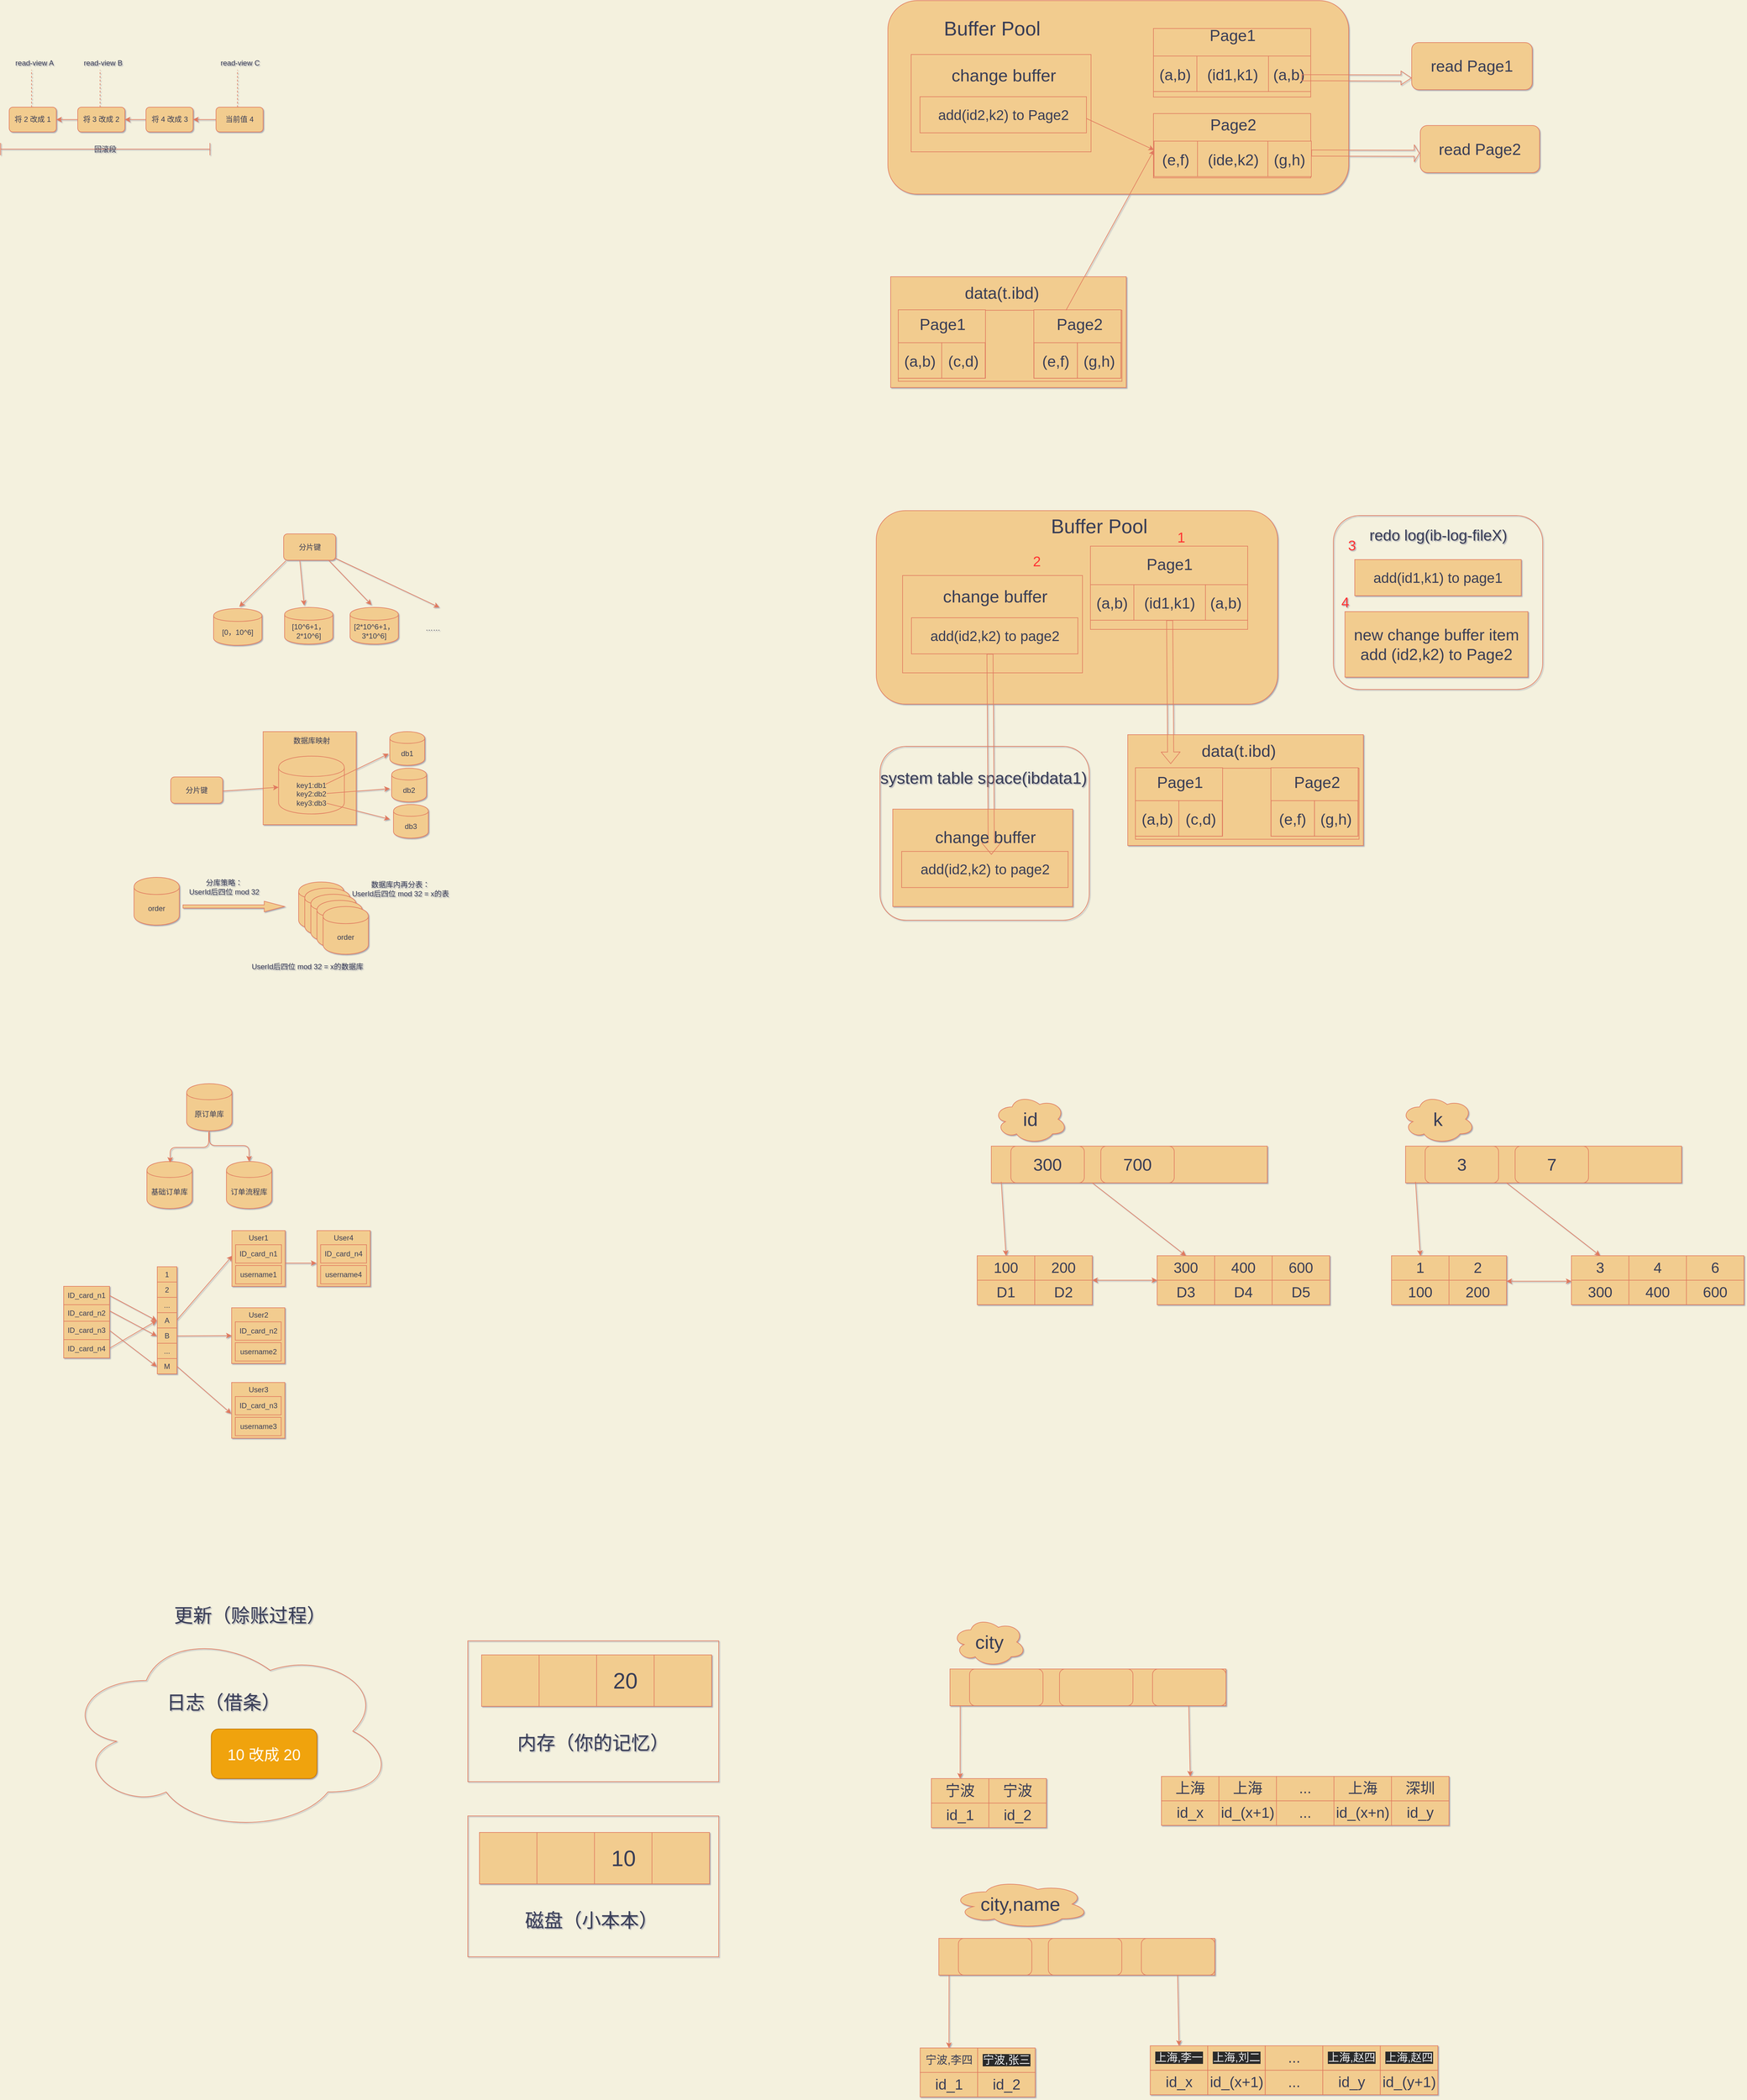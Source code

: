 <mxfile pages="4">
    <diagram id="FMUiYtCSQAETOWIfJOuR" name="MySQL">
        <mxGraphModel dx="861" dy="2210" grid="1" gridSize="10" guides="1" tooltips="1" connect="1" arrows="1" fold="1" page="1" pageScale="1" pageWidth="1600" pageHeight="900" background="#F4F1DE" math="1" shadow="1">
            <root>
                <mxCell id="0"/>
                <mxCell id="1" parent="0"/>
                <mxCell id="I7SlA6YzeZ6JW0DRfLk0-263" value="原订单库" style="shape=cylinder;whiteSpace=wrap;html=1;boundedLbl=1;backgroundOutline=1;fillColor=#F2CC8F;strokeColor=#E07A5F;fontColor=#393C56;" parent="1" vertex="1">
                    <mxGeometry x="507" y="64" width="74" height="77" as="geometry"/>
                </mxCell>
                <mxCell id="I7SlA6YzeZ6JW0DRfLk0-264" value="订单流程库" style="shape=cylinder;whiteSpace=wrap;html=1;boundedLbl=1;backgroundOutline=1;fillColor=#F2CC8F;strokeColor=#E07A5F;fontColor=#393C56;" parent="1" vertex="1">
                    <mxGeometry x="572" y="191" width="74" height="77" as="geometry"/>
                </mxCell>
                <mxCell id="I7SlA6YzeZ6JW0DRfLk0-266" value="基础订单库" style="shape=cylinder;whiteSpace=wrap;html=1;boundedLbl=1;backgroundOutline=1;fillColor=#F2CC8F;strokeColor=#E07A5F;fontColor=#393C56;" parent="1" vertex="1">
                    <mxGeometry x="442" y="191" width="74" height="77" as="geometry"/>
                </mxCell>
                <mxCell id="I7SlA6YzeZ6JW0DRfLk0-273" value="" style="edgeStyle=elbowEdgeStyle;elbow=vertical;endArrow=classic;html=1;strokeColor=#E07A5F;fontColor=#393C56;labelBackgroundColor=#F4F1DE;" parent="1" edge="1">
                    <mxGeometry width="50" height="50" relative="1" as="geometry">
                        <mxPoint x="543" y="143" as="sourcePoint"/>
                        <mxPoint x="480" y="193" as="targetPoint"/>
                        <Array as="points">
                            <mxPoint x="480" y="168"/>
                        </Array>
                    </mxGeometry>
                </mxCell>
                <mxCell id="I7SlA6YzeZ6JW0DRfLk0-275" value="" style="edgeStyle=elbowEdgeStyle;elbow=vertical;endArrow=classic;html=1;exitX=0.5;exitY=1;exitDx=0;exitDy=0;strokeColor=#E07A5F;fontColor=#393C56;labelBackgroundColor=#F4F1DE;" parent="1" source="I7SlA6YzeZ6JW0DRfLk0-263" target="I7SlA6YzeZ6JW0DRfLk0-264" edge="1">
                    <mxGeometry width="50" height="50" relative="1" as="geometry">
                        <mxPoint x="559" y="140" as="sourcePoint"/>
                        <mxPoint x="509" y="190" as="targetPoint"/>
                        <Array as="points">
                            <mxPoint x="509" y="165"/>
                        </Array>
                    </mxGeometry>
                </mxCell>
                <mxCell id="I7SlA6YzeZ6JW0DRfLk0-276" value="order" style="shape=cylinder;whiteSpace=wrap;html=1;boundedLbl=1;backgroundOutline=1;fillColor=#F2CC8F;strokeColor=#E07A5F;fontColor=#393C56;" parent="1" vertex="1">
                    <mxGeometry x="421" y="-273" width="74" height="78" as="geometry"/>
                </mxCell>
                <mxCell id="I7SlA6YzeZ6JW0DRfLk0-277" value="" style="shape=singleArrow;whiteSpace=wrap;html=1;fillColor=#F2CC8F;strokeColor=#E07A5F;fontColor=#393C56;" parent="1" vertex="1">
                    <mxGeometry x="501" y="-234" width="166" height="17.25" as="geometry"/>
                </mxCell>
                <mxCell id="I7SlA6YzeZ6JW0DRfLk0-278" value="分库策略：&lt;br&gt;UserId后四位 mod 32" style="text;html=1;align=center;verticalAlign=middle;resizable=0;points=[];autosize=1;fontColor=#393C56;" parent="1" vertex="1">
                    <mxGeometry x="505" y="-273" width="125" height="32" as="geometry"/>
                </mxCell>
                <mxCell id="I7SlA6YzeZ6JW0DRfLk0-280" value="order" style="shape=cylinder;whiteSpace=wrap;html=1;boundedLbl=1;backgroundOutline=1;fillColor=#F2CC8F;strokeColor=#E07A5F;fontColor=#393C56;" parent="1" vertex="1">
                    <mxGeometry x="690" y="-265.37" width="74" height="78" as="geometry"/>
                </mxCell>
                <mxCell id="I7SlA6YzeZ6JW0DRfLk0-281" value="UserId后四位 mod 32 = x的数据库" style="text;html=1;align=center;verticalAlign=middle;resizable=0;points=[];autosize=1;fontColor=#393C56;" parent="1" vertex="1">
                    <mxGeometry x="608" y="-136" width="192" height="18" as="geometry"/>
                </mxCell>
                <mxCell id="I7SlA6YzeZ6JW0DRfLk0-282" value="数据库内再分表：&lt;br&gt;UserId后四位 mod 32 = x的表" style="text;html=1;align=center;verticalAlign=middle;resizable=0;points=[];autosize=1;fontColor=#393C56;" parent="1" vertex="1">
                    <mxGeometry x="772" y="-270" width="168" height="32" as="geometry"/>
                </mxCell>
                <mxCell id="I7SlA6YzeZ6JW0DRfLk0-283" value="order" style="shape=cylinder;whiteSpace=wrap;html=1;boundedLbl=1;backgroundOutline=1;fillColor=#F2CC8F;strokeColor=#E07A5F;fontColor=#393C56;" parent="1" vertex="1">
                    <mxGeometry x="700" y="-255.37" width="74" height="78" as="geometry"/>
                </mxCell>
                <mxCell id="I7SlA6YzeZ6JW0DRfLk0-284" value="order" style="shape=cylinder;whiteSpace=wrap;html=1;boundedLbl=1;backgroundOutline=1;fillColor=#F2CC8F;strokeColor=#E07A5F;fontColor=#393C56;" parent="1" vertex="1">
                    <mxGeometry x="710" y="-245.37" width="74" height="78" as="geometry"/>
                </mxCell>
                <mxCell id="I7SlA6YzeZ6JW0DRfLk0-285" value="order" style="shape=cylinder;whiteSpace=wrap;html=1;boundedLbl=1;backgroundOutline=1;fillColor=#F2CC8F;strokeColor=#E07A5F;fontColor=#393C56;" parent="1" vertex="1">
                    <mxGeometry x="720" y="-235.37" width="74" height="78" as="geometry"/>
                </mxCell>
                <mxCell id="I7SlA6YzeZ6JW0DRfLk0-286" value="order" style="shape=cylinder;whiteSpace=wrap;html=1;boundedLbl=1;backgroundOutline=1;fillColor=#F2CC8F;strokeColor=#E07A5F;fontColor=#393C56;" parent="1" vertex="1">
                    <mxGeometry x="730" y="-225.37" width="74" height="78" as="geometry"/>
                </mxCell>
                <mxCell id="I7SlA6YzeZ6JW0DRfLk0-288" value="分片键" style="rounded=1;whiteSpace=wrap;html=1;fillColor=#F2CC8F;strokeColor=#E07A5F;fontColor=#393C56;" parent="1" vertex="1">
                    <mxGeometry x="481" y="-437" width="85" height="43" as="geometry"/>
                </mxCell>
                <mxCell id="I7SlA6YzeZ6JW0DRfLk0-289" value="" style="whiteSpace=wrap;html=1;aspect=fixed;fillColor=#F2CC8F;strokeColor=#E07A5F;fontColor=#393C56;" parent="1" vertex="1">
                    <mxGeometry x="632" y="-511" width="152" height="152" as="geometry"/>
                </mxCell>
                <mxCell id="I7SlA6YzeZ6JW0DRfLk0-290" value="key1:db1&lt;br&gt;key2:db2&lt;br&gt;key3:db3" style="shape=cylinder;whiteSpace=wrap;html=1;boundedLbl=1;backgroundOutline=1;fillColor=#F2CC8F;strokeColor=#E07A5F;fontColor=#393C56;" parent="1" vertex="1">
                    <mxGeometry x="657.25" y="-471" width="107.5" height="94.5" as="geometry"/>
                </mxCell>
                <mxCell id="I7SlA6YzeZ6JW0DRfLk0-291" value="数据库映射" style="text;html=1;align=center;verticalAlign=middle;resizable=0;points=[];autosize=1;fontColor=#393C56;" parent="1" vertex="1">
                    <mxGeometry x="676" y="-505" width="70" height="18" as="geometry"/>
                </mxCell>
                <mxCell id="I7SlA6YzeZ6JW0DRfLk0-296" value="" style="endArrow=classic;html=1;strokeColor=#E07A5F;fontColor=#393C56;labelBackgroundColor=#F4F1DE;" parent="1" target="I7SlA6YzeZ6JW0DRfLk0-290" edge="1">
                    <mxGeometry width="50" height="50" relative="1" as="geometry">
                        <mxPoint x="566" y="-414" as="sourcePoint"/>
                        <mxPoint x="616" y="-464" as="targetPoint"/>
                    </mxGeometry>
                </mxCell>
                <mxCell id="I7SlA6YzeZ6JW0DRfLk0-297" value="db1" style="shape=cylinder;whiteSpace=wrap;html=1;boundedLbl=1;backgroundOutline=1;fillColor=#F2CC8F;strokeColor=#E07A5F;fontColor=#393C56;" parent="1" vertex="1">
                    <mxGeometry x="839" y="-511" width="57" height="55" as="geometry"/>
                </mxCell>
                <mxCell id="I7SlA6YzeZ6JW0DRfLk0-298" value="db3" style="shape=cylinder;whiteSpace=wrap;html=1;boundedLbl=1;backgroundOutline=1;fillColor=#F2CC8F;strokeColor=#E07A5F;fontColor=#393C56;" parent="1" vertex="1">
                    <mxGeometry x="845" y="-392" width="57" height="55" as="geometry"/>
                </mxCell>
                <mxCell id="I7SlA6YzeZ6JW0DRfLk0-299" value="db2" style="shape=cylinder;whiteSpace=wrap;html=1;boundedLbl=1;backgroundOutline=1;fillColor=#F2CC8F;strokeColor=#E07A5F;fontColor=#393C56;" parent="1" vertex="1">
                    <mxGeometry x="842" y="-451.25" width="57" height="55" as="geometry"/>
                </mxCell>
                <mxCell id="I7SlA6YzeZ6JW0DRfLk0-300" value="" style="endArrow=classic;html=1;strokeColor=#E07A5F;fontColor=#393C56;labelBackgroundColor=#F4F1DE;" parent="1" edge="1">
                    <mxGeometry width="50" height="50" relative="1" as="geometry">
                        <mxPoint x="734" y="-425" as="sourcePoint"/>
                        <mxPoint x="837" y="-475" as="targetPoint"/>
                    </mxGeometry>
                </mxCell>
                <mxCell id="I7SlA6YzeZ6JW0DRfLk0-301" value="" style="endArrow=classic;html=1;strokeColor=#E07A5F;fontColor=#393C56;labelBackgroundColor=#F4F1DE;" parent="1" edge="1">
                    <mxGeometry width="50" height="50" relative="1" as="geometry">
                        <mxPoint x="736" y="-410" as="sourcePoint"/>
                        <mxPoint x="839" y="-418" as="targetPoint"/>
                    </mxGeometry>
                </mxCell>
                <mxCell id="I7SlA6YzeZ6JW0DRfLk0-302" value="" style="endArrow=classic;html=1;strokeColor=#E07A5F;fontColor=#393C56;labelBackgroundColor=#F4F1DE;" parent="1" edge="1">
                    <mxGeometry width="50" height="50" relative="1" as="geometry">
                        <mxPoint x="736.0" y="-394" as="sourcePoint"/>
                        <mxPoint x="839" y="-368" as="targetPoint"/>
                    </mxGeometry>
                </mxCell>
                <mxCell id="I7SlA6YzeZ6JW0DRfLk0-303" value="分片键" style="rounded=1;whiteSpace=wrap;html=1;fillColor=#F2CC8F;strokeColor=#E07A5F;fontColor=#393C56;" parent="1" vertex="1">
                    <mxGeometry x="665.5" y="-834" width="85" height="43" as="geometry"/>
                </mxCell>
                <mxCell id="I7SlA6YzeZ6JW0DRfLk0-304" value="[0，10^6]" style="shape=cylinder;whiteSpace=wrap;html=1;boundedLbl=1;backgroundOutline=1;fillColor=#F2CC8F;strokeColor=#E07A5F;fontColor=#393C56;" parent="1" vertex="1">
                    <mxGeometry x="551" y="-712" width="79" height="60" as="geometry"/>
                </mxCell>
                <mxCell id="I7SlA6YzeZ6JW0DRfLk0-305" value="[10^6+1，2*10^6]" style="shape=cylinder;whiteSpace=wrap;html=1;boundedLbl=1;backgroundOutline=1;fillColor=#F2CC8F;strokeColor=#E07A5F;fontColor=#393C56;" parent="1" vertex="1">
                    <mxGeometry x="667" y="-714" width="79" height="60" as="geometry"/>
                </mxCell>
                <mxCell id="I7SlA6YzeZ6JW0DRfLk0-306" value="[2*10^6+1，3*10^6]" style="shape=cylinder;whiteSpace=wrap;html=1;boundedLbl=1;backgroundOutline=1;fillColor=#F2CC8F;strokeColor=#E07A5F;fontColor=#393C56;" parent="1" vertex="1">
                    <mxGeometry x="774" y="-714" width="79" height="60" as="geometry"/>
                </mxCell>
                <mxCell id="I7SlA6YzeZ6JW0DRfLk0-307" value="……" style="text;html=1;align=center;verticalAlign=middle;resizable=0;points=[];autosize=1;fontColor=#393C56;" parent="1" vertex="1">
                    <mxGeometry x="892" y="-689" width="34" height="18" as="geometry"/>
                </mxCell>
                <mxCell id="I7SlA6YzeZ6JW0DRfLk0-308" value="" style="endArrow=classic;html=1;strokeColor=#E07A5F;fontColor=#393C56;labelBackgroundColor=#F4F1DE;" parent="1" edge="1">
                    <mxGeometry width="50" height="50" relative="1" as="geometry">
                        <mxPoint x="669" y="-790" as="sourcePoint"/>
                        <mxPoint x="593" y="-715" as="targetPoint"/>
                    </mxGeometry>
                </mxCell>
                <mxCell id="I7SlA6YzeZ6JW0DRfLk0-309" value="" style="endArrow=classic;html=1;strokeColor=#E07A5F;fontColor=#393C56;labelBackgroundColor=#F4F1DE;" parent="1" edge="1">
                    <mxGeometry width="50" height="50" relative="1" as="geometry">
                        <mxPoint x="692" y="-790" as="sourcePoint"/>
                        <mxPoint x="699" y="-717" as="targetPoint"/>
                    </mxGeometry>
                </mxCell>
                <mxCell id="I7SlA6YzeZ6JW0DRfLk0-310" value="" style="endArrow=classic;html=1;strokeColor=#E07A5F;fontColor=#393C56;labelBackgroundColor=#F4F1DE;" parent="1" edge="1">
                    <mxGeometry width="50" height="50" relative="1" as="geometry">
                        <mxPoint x="739" y="-791" as="sourcePoint"/>
                        <mxPoint x="809" y="-718" as="targetPoint"/>
                    </mxGeometry>
                </mxCell>
                <mxCell id="I7SlA6YzeZ6JW0DRfLk0-311" value="" style="endArrow=classic;html=1;strokeColor=#E07A5F;fontColor=#393C56;labelBackgroundColor=#F4F1DE;" parent="1" edge="1">
                    <mxGeometry width="50" height="50" relative="1" as="geometry">
                        <mxPoint x="750.5" y="-794" as="sourcePoint"/>
                        <mxPoint x="920" y="-714" as="targetPoint"/>
                    </mxGeometry>
                </mxCell>
                <mxCell id="2" value="ID_card_n1" style="rounded=0;whiteSpace=wrap;html=1;fillColor=#F2CC8F;strokeColor=#E07A5F;fontColor=#393C56;" parent="1" vertex="1">
                    <mxGeometry x="306" y="395" width="75" height="30" as="geometry"/>
                </mxCell>
                <mxCell id="5" value="ID_card_n2" style="rounded=0;whiteSpace=wrap;html=1;fillColor=#F2CC8F;strokeColor=#E07A5F;fontColor=#393C56;" parent="1" vertex="1">
                    <mxGeometry x="306" y="425" width="75" height="27" as="geometry"/>
                </mxCell>
                <mxCell id="6" value="&lt;span&gt;ID_card_n3&lt;/span&gt;" style="rounded=0;whiteSpace=wrap;html=1;fillColor=#F2CC8F;strokeColor=#E07A5F;fontColor=#393C56;" parent="1" vertex="1">
                    <mxGeometry x="306" y="452" width="75" height="30" as="geometry"/>
                </mxCell>
                <mxCell id="7" value="&lt;span&gt;ID_card_n4&lt;/span&gt;" style="rounded=0;whiteSpace=wrap;html=1;fillColor=#F2CC8F;strokeColor=#E07A5F;fontColor=#393C56;" parent="1" vertex="1">
                    <mxGeometry x="306" y="482" width="75" height="30" as="geometry"/>
                </mxCell>
                <mxCell id="8" value="1" style="rounded=0;whiteSpace=wrap;html=1;fillColor=#F2CC8F;strokeColor=#E07A5F;fontColor=#393C56;" parent="1" vertex="1">
                    <mxGeometry x="459" y="363" width="32" height="25" as="geometry"/>
                </mxCell>
                <mxCell id="9" value="2" style="rounded=0;whiteSpace=wrap;html=1;fillColor=#F2CC8F;strokeColor=#E07A5F;fontColor=#393C56;" parent="1" vertex="1">
                    <mxGeometry x="459" y="388" width="32" height="25" as="geometry"/>
                </mxCell>
                <mxCell id="10" value="..." style="rounded=0;whiteSpace=wrap;html=1;fillColor=#F2CC8F;strokeColor=#E07A5F;fontColor=#393C56;" parent="1" vertex="1">
                    <mxGeometry x="459" y="413" width="32" height="25" as="geometry"/>
                </mxCell>
                <mxCell id="11" value="A" style="rounded=0;whiteSpace=wrap;html=1;fillColor=#F2CC8F;strokeColor=#E07A5F;fontColor=#393C56;" parent="1" vertex="1">
                    <mxGeometry x="459" y="438" width="32" height="25" as="geometry"/>
                </mxCell>
                <mxCell id="12" value="B" style="rounded=0;whiteSpace=wrap;html=1;fillColor=#F2CC8F;strokeColor=#E07A5F;fontColor=#393C56;" parent="1" vertex="1">
                    <mxGeometry x="459" y="463" width="32" height="25" as="geometry"/>
                </mxCell>
                <mxCell id="13" value="M" style="rounded=0;whiteSpace=wrap;html=1;fillColor=#F2CC8F;strokeColor=#E07A5F;fontColor=#393C56;" parent="1" vertex="1">
                    <mxGeometry x="459" y="513" width="32" height="25" as="geometry"/>
                </mxCell>
                <mxCell id="14" value="..." style="rounded=0;whiteSpace=wrap;html=1;fillColor=#F2CC8F;strokeColor=#E07A5F;fontColor=#393C56;" parent="1" vertex="1">
                    <mxGeometry x="459" y="488" width="32" height="25" as="geometry"/>
                </mxCell>
                <mxCell id="15" value="" style="html=1;fillColor=#F2CC8F;strokeColor=#E07A5F;fontColor=#393C56;" parent="1" vertex="1">
                    <mxGeometry x="581" y="304" width="87" height="91" as="geometry"/>
                </mxCell>
                <mxCell id="16" value="ID_card_n1" style="rounded=0;whiteSpace=wrap;html=1;fillColor=#F2CC8F;strokeColor=#E07A5F;fontColor=#393C56;" parent="1" vertex="1">
                    <mxGeometry x="587" y="327" width="75" height="30" as="geometry"/>
                </mxCell>
                <mxCell id="17" value="User1" style="text;html=1;align=center;verticalAlign=middle;resizable=0;points=[];autosize=1;fontColor=#393C56;" parent="1" vertex="1">
                    <mxGeometry x="603" y="307" width="42" height="18" as="geometry"/>
                </mxCell>
                <mxCell id="18" value="username1" style="rounded=0;whiteSpace=wrap;html=1;fillColor=#F2CC8F;strokeColor=#E07A5F;fontColor=#393C56;" parent="1" vertex="1">
                    <mxGeometry x="587" y="361" width="75" height="30" as="geometry"/>
                </mxCell>
                <mxCell id="19" value="" style="html=1;fillColor=#F2CC8F;strokeColor=#E07A5F;fontColor=#393C56;" parent="1" vertex="1">
                    <mxGeometry x="580.5" y="430" width="87" height="91" as="geometry"/>
                </mxCell>
                <mxCell id="20" value="ID_card_n2" style="rounded=0;whiteSpace=wrap;html=1;fillColor=#F2CC8F;strokeColor=#E07A5F;fontColor=#393C56;" parent="1" vertex="1">
                    <mxGeometry x="586.5" y="453" width="75" height="30" as="geometry"/>
                </mxCell>
                <mxCell id="21" value="User2" style="text;html=1;align=center;verticalAlign=middle;resizable=0;points=[];autosize=1;fontColor=#393C56;" parent="1" vertex="1">
                    <mxGeometry x="602.5" y="433" width="42" height="18" as="geometry"/>
                </mxCell>
                <mxCell id="22" value="username2" style="rounded=0;whiteSpace=wrap;html=1;fillColor=#F2CC8F;strokeColor=#E07A5F;fontColor=#393C56;" parent="1" vertex="1">
                    <mxGeometry x="586.5" y="487" width="75" height="30" as="geometry"/>
                </mxCell>
                <mxCell id="23" value="" style="html=1;fillColor=#F2CC8F;strokeColor=#E07A5F;fontColor=#393C56;" parent="1" vertex="1">
                    <mxGeometry x="580.5" y="552" width="87" height="91" as="geometry"/>
                </mxCell>
                <mxCell id="24" value="ID_card_n3" style="rounded=0;whiteSpace=wrap;html=1;fillColor=#F2CC8F;strokeColor=#E07A5F;fontColor=#393C56;" parent="1" vertex="1">
                    <mxGeometry x="586.5" y="575" width="75" height="30" as="geometry"/>
                </mxCell>
                <mxCell id="25" value="User3" style="text;html=1;align=center;verticalAlign=middle;resizable=0;points=[];autosize=1;fontColor=#393C56;" parent="1" vertex="1">
                    <mxGeometry x="602.5" y="555" width="42" height="18" as="geometry"/>
                </mxCell>
                <mxCell id="26" value="username3" style="rounded=0;whiteSpace=wrap;html=1;fillColor=#F2CC8F;strokeColor=#E07A5F;fontColor=#393C56;" parent="1" vertex="1">
                    <mxGeometry x="586.5" y="609" width="75" height="30" as="geometry"/>
                </mxCell>
                <mxCell id="27" value="" style="html=1;fillColor=#F2CC8F;strokeColor=#E07A5F;fontColor=#393C56;" parent="1" vertex="1">
                    <mxGeometry x="720" y="304" width="87" height="91" as="geometry"/>
                </mxCell>
                <mxCell id="28" value="ID_card_n4" style="rounded=0;whiteSpace=wrap;html=1;fillColor=#F2CC8F;strokeColor=#E07A5F;fontColor=#393C56;" parent="1" vertex="1">
                    <mxGeometry x="726" y="327" width="75" height="30" as="geometry"/>
                </mxCell>
                <mxCell id="29" value="User4" style="text;html=1;align=center;verticalAlign=middle;resizable=0;points=[];autosize=1;fontColor=#393C56;" parent="1" vertex="1">
                    <mxGeometry x="742" y="307" width="42" height="18" as="geometry"/>
                </mxCell>
                <mxCell id="30" value="username4" style="rounded=0;whiteSpace=wrap;html=1;fillColor=#F2CC8F;strokeColor=#E07A5F;fontColor=#393C56;" parent="1" vertex="1">
                    <mxGeometry x="726" y="361" width="75" height="30" as="geometry"/>
                </mxCell>
                <mxCell id="31" value="" style="endArrow=classic;html=1;strokeColor=#E07A5F;fontColor=#393C56;labelBackgroundColor=#F4F1DE;" parent="1" edge="1">
                    <mxGeometry width="50" height="50" relative="1" as="geometry">
                        <mxPoint x="381" y="410" as="sourcePoint"/>
                        <mxPoint x="458" y="451" as="targetPoint"/>
                    </mxGeometry>
                </mxCell>
                <mxCell id="32" value="" style="endArrow=classic;html=1;strokeColor=#E07A5F;fontColor=#393C56;labelBackgroundColor=#F4F1DE;" parent="1" edge="1">
                    <mxGeometry width="50" height="50" relative="1" as="geometry">
                        <mxPoint x="381" y="435" as="sourcePoint"/>
                        <mxPoint x="458" y="476" as="targetPoint"/>
                    </mxGeometry>
                </mxCell>
                <mxCell id="33" value="" style="endArrow=classic;html=1;strokeColor=#E07A5F;fontColor=#393C56;labelBackgroundColor=#F4F1DE;" parent="1" edge="1">
                    <mxGeometry width="50" height="50" relative="1" as="geometry">
                        <mxPoint x="381" y="467" as="sourcePoint"/>
                        <mxPoint x="458" y="526" as="targetPoint"/>
                    </mxGeometry>
                </mxCell>
                <mxCell id="34" value="" style="endArrow=classic;html=1;strokeColor=#E07A5F;fontColor=#393C56;labelBackgroundColor=#F4F1DE;" parent="1" edge="1">
                    <mxGeometry width="50" height="50" relative="1" as="geometry">
                        <mxPoint x="381" y="496" as="sourcePoint"/>
                        <mxPoint x="458" y="451" as="targetPoint"/>
                    </mxGeometry>
                </mxCell>
                <mxCell id="35" value="" style="endArrow=classic;html=1;entryX=0.008;entryY=0.449;entryDx=0;entryDy=0;entryPerimeter=0;strokeColor=#E07A5F;fontColor=#393C56;labelBackgroundColor=#F4F1DE;" parent="1" target="15" edge="1">
                    <mxGeometry width="50" height="50" relative="1" as="geometry">
                        <mxPoint x="491" y="450" as="sourcePoint"/>
                        <mxPoint x="578" y="354" as="targetPoint"/>
                    </mxGeometry>
                </mxCell>
                <mxCell id="37" value="" style="endArrow=classic;html=1;strokeColor=#E07A5F;fontColor=#393C56;labelBackgroundColor=#F4F1DE;" parent="1" edge="1">
                    <mxGeometry width="50" height="50" relative="1" as="geometry">
                        <mxPoint x="668" y="357" as="sourcePoint"/>
                        <mxPoint x="719" y="357" as="targetPoint"/>
                    </mxGeometry>
                </mxCell>
                <mxCell id="38" value="" style="endArrow=classic;html=1;entryX=0;entryY=0.5;entryDx=0;entryDy=0;strokeColor=#E07A5F;fontColor=#393C56;labelBackgroundColor=#F4F1DE;" parent="1" target="19" edge="1">
                    <mxGeometry width="50" height="50" relative="1" as="geometry">
                        <mxPoint x="491" y="476.0" as="sourcePoint"/>
                        <mxPoint x="578" y="380" as="targetPoint"/>
                    </mxGeometry>
                </mxCell>
                <mxCell id="39" value="" style="endArrow=classic;html=1;entryX=-0.01;entryY=0.559;entryDx=0;entryDy=0;entryPerimeter=0;strokeColor=#E07A5F;fontColor=#393C56;labelBackgroundColor=#F4F1DE;" parent="1" target="23" edge="1">
                    <mxGeometry width="50" height="50" relative="1" as="geometry">
                        <mxPoint x="491" y="525.66" as="sourcePoint"/>
                        <mxPoint x="580.5" y="525.16" as="targetPoint"/>
                    </mxGeometry>
                </mxCell>
                <mxCell id="Po-K-Lq0thHuBN2wwm5y-39" value="" style="rounded=0;whiteSpace=wrap;html=1;fillColor=#F2CC8F;strokeColor=#E07A5F;fontColor=#393C56;" parent="1" vertex="1">
                    <mxGeometry x="1822" y="166" width="451" height="60" as="geometry"/>
                </mxCell>
                <mxCell id="Po-K-Lq0thHuBN2wwm5y-40" value="&lt;font style=&quot;font-size: 28px&quot;&gt;300&lt;/font&gt;" style="rounded=1;whiteSpace=wrap;html=1;fillColor=#F2CC8F;strokeColor=#E07A5F;fontColor=#393C56;" parent="1" vertex="1">
                    <mxGeometry x="1854" y="166" width="120" height="60" as="geometry"/>
                </mxCell>
                <mxCell id="Po-K-Lq0thHuBN2wwm5y-41" value="&lt;font style=&quot;font-size: 28px&quot;&gt;700&lt;/font&gt;" style="rounded=1;whiteSpace=wrap;html=1;fillColor=#F2CC8F;strokeColor=#E07A5F;fontColor=#393C56;" parent="1" vertex="1">
                    <mxGeometry x="2001" y="166" width="120" height="60" as="geometry"/>
                </mxCell>
                <mxCell id="Po-K-Lq0thHuBN2wwm5y-44" value="&lt;font style=&quot;font-size: 28px&quot;&gt;id&lt;/font&gt;" style="text;html=1;align=center;verticalAlign=middle;resizable=0;points=[];autosize=1;fontColor=#393C56;" parent="1" vertex="1">
                    <mxGeometry x="1834" y="120" width="32" height="23" as="geometry"/>
                </mxCell>
                <mxCell id="Po-K-Lq0thHuBN2wwm5y-50" value="" style="edgeStyle=orthogonalEdgeStyle;rounded=0;orthogonalLoop=1;jettySize=auto;html=1;strokeColor=#E07A5F;fontColor=#393C56;labelBackgroundColor=#F4F1DE;" parent="1" source="Po-K-Lq0thHuBN2wwm5y-46" target="Po-K-Lq0thHuBN2wwm5y-49" edge="1">
                    <mxGeometry relative="1" as="geometry"/>
                </mxCell>
                <mxCell id="Po-K-Lq0thHuBN2wwm5y-46" value="&lt;font style=&quot;font-size: 24px&quot;&gt;100&lt;/font&gt;" style="rounded=0;whiteSpace=wrap;html=1;fillColor=#F2CC8F;strokeColor=#E07A5F;fontColor=#393C56;" parent="1" vertex="1">
                    <mxGeometry x="1799" y="345" width="94" height="40" as="geometry"/>
                </mxCell>
                <mxCell id="Po-K-Lq0thHuBN2wwm5y-49" value="&lt;font style=&quot;font-size: 24px&quot;&gt;D1&lt;/font&gt;" style="rounded=0;whiteSpace=wrap;html=1;fillColor=#F2CC8F;strokeColor=#E07A5F;fontColor=#393C56;" parent="1" vertex="1">
                    <mxGeometry x="1799" y="385" width="94" height="40" as="geometry"/>
                </mxCell>
                <mxCell id="Po-K-Lq0thHuBN2wwm5y-52" value="" style="edgeStyle=orthogonalEdgeStyle;rounded=0;orthogonalLoop=1;jettySize=auto;html=1;strokeColor=#E07A5F;fontColor=#393C56;labelBackgroundColor=#F4F1DE;" parent="1" source="Po-K-Lq0thHuBN2wwm5y-47" target="Po-K-Lq0thHuBN2wwm5y-51" edge="1">
                    <mxGeometry relative="1" as="geometry"/>
                </mxCell>
                <mxCell id="Po-K-Lq0thHuBN2wwm5y-47" value="&lt;font style=&quot;font-size: 24px&quot;&gt;200&lt;/font&gt;" style="rounded=0;whiteSpace=wrap;html=1;fillColor=#F2CC8F;strokeColor=#E07A5F;fontColor=#393C56;" parent="1" vertex="1">
                    <mxGeometry x="1893" y="345" width="94" height="40" as="geometry"/>
                </mxCell>
                <mxCell id="Po-K-Lq0thHuBN2wwm5y-51" value="&lt;font style=&quot;font-size: 24px&quot;&gt;D2&lt;/font&gt;" style="rounded=0;whiteSpace=wrap;html=1;fillColor=#F2CC8F;strokeColor=#E07A5F;fontColor=#393C56;" parent="1" vertex="1">
                    <mxGeometry x="1893" y="385" width="94" height="40" as="geometry"/>
                </mxCell>
                <mxCell id="Po-K-Lq0thHuBN2wwm5y-59" value="" style="edgeStyle=orthogonalEdgeStyle;rounded=0;orthogonalLoop=1;jettySize=auto;html=1;strokeColor=#E07A5F;fontColor=#393C56;labelBackgroundColor=#F4F1DE;" parent="1" source="Po-K-Lq0thHuBN2wwm5y-60" target="Po-K-Lq0thHuBN2wwm5y-61" edge="1">
                    <mxGeometry relative="1" as="geometry"/>
                </mxCell>
                <mxCell id="Po-K-Lq0thHuBN2wwm5y-60" value="&lt;font style=&quot;font-size: 24px&quot;&gt;300&lt;/font&gt;" style="rounded=0;whiteSpace=wrap;html=1;fillColor=#F2CC8F;strokeColor=#E07A5F;fontColor=#393C56;" parent="1" vertex="1">
                    <mxGeometry x="2093" y="345" width="94" height="40" as="geometry"/>
                </mxCell>
                <mxCell id="Po-K-Lq0thHuBN2wwm5y-61" value="&lt;font style=&quot;font-size: 24px&quot;&gt;D3&lt;/font&gt;" style="rounded=0;whiteSpace=wrap;html=1;fillColor=#F2CC8F;strokeColor=#E07A5F;fontColor=#393C56;" parent="1" vertex="1">
                    <mxGeometry x="2093" y="385" width="94" height="40" as="geometry"/>
                </mxCell>
                <mxCell id="Po-K-Lq0thHuBN2wwm5y-62" value="" style="edgeStyle=orthogonalEdgeStyle;rounded=0;orthogonalLoop=1;jettySize=auto;html=1;strokeColor=#E07A5F;fontColor=#393C56;labelBackgroundColor=#F4F1DE;" parent="1" source="Po-K-Lq0thHuBN2wwm5y-63" target="Po-K-Lq0thHuBN2wwm5y-64" edge="1">
                    <mxGeometry relative="1" as="geometry"/>
                </mxCell>
                <mxCell id="Po-K-Lq0thHuBN2wwm5y-63" value="&lt;font style=&quot;font-size: 24px&quot;&gt;400&lt;/font&gt;" style="rounded=0;whiteSpace=wrap;html=1;fillColor=#F2CC8F;strokeColor=#E07A5F;fontColor=#393C56;" parent="1" vertex="1">
                    <mxGeometry x="2187" y="345" width="94" height="40" as="geometry"/>
                </mxCell>
                <mxCell id="Po-K-Lq0thHuBN2wwm5y-65" value="&lt;font style=&quot;font-size: 24px&quot;&gt;600&lt;/font&gt;" style="rounded=0;whiteSpace=wrap;html=1;fillColor=#F2CC8F;strokeColor=#E07A5F;fontColor=#393C56;" parent="1" vertex="1">
                    <mxGeometry x="2281" y="345" width="94" height="40" as="geometry"/>
                </mxCell>
                <mxCell id="Po-K-Lq0thHuBN2wwm5y-64" value="&lt;font style=&quot;font-size: 24px&quot;&gt;D4&lt;/font&gt;" style="rounded=0;whiteSpace=wrap;html=1;fillColor=#F2CC8F;strokeColor=#E07A5F;fontColor=#393C56;" parent="1" vertex="1">
                    <mxGeometry x="2187" y="385" width="94" height="40" as="geometry"/>
                </mxCell>
                <mxCell id="Po-K-Lq0thHuBN2wwm5y-72" value="&lt;font style=&quot;font-size: 24px&quot;&gt;D5&lt;/font&gt;" style="rounded=0;whiteSpace=wrap;html=1;fillColor=#F2CC8F;strokeColor=#E07A5F;fontColor=#393C56;" parent="1" vertex="1">
                    <mxGeometry x="2281" y="385" width="94" height="40" as="geometry"/>
                </mxCell>
                <mxCell id="Po-K-Lq0thHuBN2wwm5y-70" value="" style="endArrow=classic;html=1;exitX=0.036;exitY=0.973;exitDx=0;exitDy=0;exitPerimeter=0;entryX=0.5;entryY=0;entryDx=0;entryDy=0;strokeColor=#E07A5F;fontColor=#393C56;labelBackgroundColor=#F4F1DE;" parent="1" source="Po-K-Lq0thHuBN2wwm5y-39" target="Po-K-Lq0thHuBN2wwm5y-46" edge="1">
                    <mxGeometry width="50" height="50" relative="1" as="geometry">
                        <mxPoint x="1819" y="324" as="sourcePoint"/>
                        <mxPoint x="1869" y="274" as="targetPoint"/>
                    </mxGeometry>
                </mxCell>
                <mxCell id="Po-K-Lq0thHuBN2wwm5y-71" value="" style="endArrow=classic;html=1;exitX=0.036;exitY=0.973;exitDx=0;exitDy=0;exitPerimeter=0;entryX=0.5;entryY=0;entryDx=0;entryDy=0;strokeColor=#E07A5F;fontColor=#393C56;labelBackgroundColor=#F4F1DE;" parent="1" target="Po-K-Lq0thHuBN2wwm5y-60" edge="1">
                    <mxGeometry width="50" height="50" relative="1" as="geometry">
                        <mxPoint x="1986.996" y="226.0" as="sourcePoint"/>
                        <mxPoint x="1994.76" y="346.62" as="targetPoint"/>
                    </mxGeometry>
                </mxCell>
                <mxCell id="Po-K-Lq0thHuBN2wwm5y-74" value="" style="rounded=0;whiteSpace=wrap;html=1;fillColor=#F2CC8F;strokeColor=#E07A5F;fontColor=#393C56;" parent="1" vertex="1">
                    <mxGeometry x="2499" y="166" width="451" height="60" as="geometry"/>
                </mxCell>
                <mxCell id="Po-K-Lq0thHuBN2wwm5y-75" value="&lt;font style=&quot;font-size: 28px&quot;&gt;3&lt;/font&gt;" style="rounded=1;whiteSpace=wrap;html=1;fillColor=#F2CC8F;strokeColor=#E07A5F;fontColor=#393C56;" parent="1" vertex="1">
                    <mxGeometry x="2531" y="166" width="120" height="60" as="geometry"/>
                </mxCell>
                <mxCell id="Po-K-Lq0thHuBN2wwm5y-76" value="&lt;font style=&quot;font-size: 28px&quot;&gt;7&lt;/font&gt;" style="rounded=1;whiteSpace=wrap;html=1;fillColor=#F2CC8F;strokeColor=#E07A5F;fontColor=#393C56;" parent="1" vertex="1">
                    <mxGeometry x="2678" y="166" width="120" height="60" as="geometry"/>
                </mxCell>
                <mxCell id="Po-K-Lq0thHuBN2wwm5y-77" value="&lt;font style=&quot;font-size: 28px&quot;&gt;k&lt;br&gt;&lt;/font&gt;" style="text;html=1;align=center;verticalAlign=middle;resizable=0;points=[];autosize=1;fontColor=#393C56;" parent="1" vertex="1">
                    <mxGeometry x="2515" y="120" width="24" height="23" as="geometry"/>
                </mxCell>
                <mxCell id="Po-K-Lq0thHuBN2wwm5y-78" value="" style="edgeStyle=orthogonalEdgeStyle;rounded=0;orthogonalLoop=1;jettySize=auto;html=1;strokeColor=#E07A5F;fontColor=#393C56;labelBackgroundColor=#F4F1DE;" parent="1" source="Po-K-Lq0thHuBN2wwm5y-79" target="Po-K-Lq0thHuBN2wwm5y-80" edge="1">
                    <mxGeometry relative="1" as="geometry"/>
                </mxCell>
                <mxCell id="Po-K-Lq0thHuBN2wwm5y-79" value="&lt;font style=&quot;font-size: 24px&quot;&gt;1&lt;/font&gt;" style="rounded=0;whiteSpace=wrap;html=1;fillColor=#F2CC8F;strokeColor=#E07A5F;fontColor=#393C56;" parent="1" vertex="1">
                    <mxGeometry x="2476" y="345" width="94" height="40" as="geometry"/>
                </mxCell>
                <mxCell id="Po-K-Lq0thHuBN2wwm5y-80" value="&lt;font style=&quot;font-size: 24px&quot;&gt;100&lt;/font&gt;" style="rounded=0;whiteSpace=wrap;html=1;fillColor=#F2CC8F;strokeColor=#E07A5F;fontColor=#393C56;" parent="1" vertex="1">
                    <mxGeometry x="2476" y="385" width="94" height="40" as="geometry"/>
                </mxCell>
                <mxCell id="Po-K-Lq0thHuBN2wwm5y-81" value="" style="edgeStyle=orthogonalEdgeStyle;rounded=0;orthogonalLoop=1;jettySize=auto;html=1;strokeColor=#E07A5F;fontColor=#393C56;labelBackgroundColor=#F4F1DE;" parent="1" source="Po-K-Lq0thHuBN2wwm5y-82" target="Po-K-Lq0thHuBN2wwm5y-83" edge="1">
                    <mxGeometry relative="1" as="geometry"/>
                </mxCell>
                <mxCell id="Po-K-Lq0thHuBN2wwm5y-82" value="&lt;font style=&quot;font-size: 24px&quot;&gt;2&lt;/font&gt;" style="rounded=0;whiteSpace=wrap;html=1;fillColor=#F2CC8F;strokeColor=#E07A5F;fontColor=#393C56;" parent="1" vertex="1">
                    <mxGeometry x="2570" y="345" width="94" height="40" as="geometry"/>
                </mxCell>
                <mxCell id="Po-K-Lq0thHuBN2wwm5y-83" value="&lt;font style=&quot;font-size: 24px&quot;&gt;200&lt;/font&gt;" style="rounded=0;whiteSpace=wrap;html=1;fillColor=#F2CC8F;strokeColor=#E07A5F;fontColor=#393C56;" parent="1" vertex="1">
                    <mxGeometry x="2570" y="385" width="94" height="40" as="geometry"/>
                </mxCell>
                <mxCell id="Po-K-Lq0thHuBN2wwm5y-84" value="" style="edgeStyle=orthogonalEdgeStyle;rounded=0;orthogonalLoop=1;jettySize=auto;html=1;strokeColor=#E07A5F;fontColor=#393C56;labelBackgroundColor=#F4F1DE;" parent="1" source="Po-K-Lq0thHuBN2wwm5y-85" target="Po-K-Lq0thHuBN2wwm5y-86" edge="1">
                    <mxGeometry relative="1" as="geometry"/>
                </mxCell>
                <mxCell id="Po-K-Lq0thHuBN2wwm5y-85" value="&lt;font style=&quot;font-size: 24px&quot;&gt;3&lt;/font&gt;" style="rounded=0;whiteSpace=wrap;html=1;fillColor=#F2CC8F;strokeColor=#E07A5F;fontColor=#393C56;" parent="1" vertex="1">
                    <mxGeometry x="2770" y="345" width="94" height="40" as="geometry"/>
                </mxCell>
                <mxCell id="Po-K-Lq0thHuBN2wwm5y-86" value="&lt;font style=&quot;font-size: 24px&quot;&gt;300&lt;/font&gt;" style="rounded=0;whiteSpace=wrap;html=1;fillColor=#F2CC8F;strokeColor=#E07A5F;fontColor=#393C56;" parent="1" vertex="1">
                    <mxGeometry x="2770" y="385" width="94" height="40" as="geometry"/>
                </mxCell>
                <mxCell id="Po-K-Lq0thHuBN2wwm5y-87" value="" style="edgeStyle=orthogonalEdgeStyle;rounded=0;orthogonalLoop=1;jettySize=auto;html=1;strokeColor=#E07A5F;fontColor=#393C56;labelBackgroundColor=#F4F1DE;" parent="1" source="Po-K-Lq0thHuBN2wwm5y-88" target="Po-K-Lq0thHuBN2wwm5y-90" edge="1">
                    <mxGeometry relative="1" as="geometry"/>
                </mxCell>
                <mxCell id="Po-K-Lq0thHuBN2wwm5y-88" value="&lt;font style=&quot;font-size: 24px&quot;&gt;4&lt;/font&gt;" style="rounded=0;whiteSpace=wrap;html=1;fillColor=#F2CC8F;strokeColor=#E07A5F;fontColor=#393C56;" parent="1" vertex="1">
                    <mxGeometry x="2864" y="345" width="94" height="40" as="geometry"/>
                </mxCell>
                <mxCell id="Po-K-Lq0thHuBN2wwm5y-89" value="&lt;font style=&quot;font-size: 24px&quot;&gt;6&lt;/font&gt;" style="rounded=0;whiteSpace=wrap;html=1;fillColor=#F2CC8F;strokeColor=#E07A5F;fontColor=#393C56;" parent="1" vertex="1">
                    <mxGeometry x="2958" y="345" width="94" height="40" as="geometry"/>
                </mxCell>
                <mxCell id="Po-K-Lq0thHuBN2wwm5y-90" value="&lt;font style=&quot;font-size: 24px&quot;&gt;400&lt;/font&gt;" style="rounded=0;whiteSpace=wrap;html=1;fillColor=#F2CC8F;strokeColor=#E07A5F;fontColor=#393C56;" parent="1" vertex="1">
                    <mxGeometry x="2864" y="385" width="94" height="40" as="geometry"/>
                </mxCell>
                <mxCell id="Po-K-Lq0thHuBN2wwm5y-91" value="&lt;font style=&quot;font-size: 24px&quot;&gt;600&lt;/font&gt;" style="rounded=0;whiteSpace=wrap;html=1;fillColor=#F2CC8F;strokeColor=#E07A5F;fontColor=#393C56;" parent="1" vertex="1">
                    <mxGeometry x="2958" y="385" width="94" height="40" as="geometry"/>
                </mxCell>
                <mxCell id="Po-K-Lq0thHuBN2wwm5y-92" value="" style="endArrow=classic;html=1;exitX=0.036;exitY=0.973;exitDx=0;exitDy=0;exitPerimeter=0;entryX=0.5;entryY=0;entryDx=0;entryDy=0;strokeColor=#E07A5F;fontColor=#393C56;labelBackgroundColor=#F4F1DE;" parent="1" source="Po-K-Lq0thHuBN2wwm5y-74" target="Po-K-Lq0thHuBN2wwm5y-79" edge="1">
                    <mxGeometry width="50" height="50" relative="1" as="geometry">
                        <mxPoint x="2496" y="324" as="sourcePoint"/>
                        <mxPoint x="2546" y="274" as="targetPoint"/>
                    </mxGeometry>
                </mxCell>
                <mxCell id="Po-K-Lq0thHuBN2wwm5y-93" value="" style="endArrow=classic;html=1;exitX=0.036;exitY=0.973;exitDx=0;exitDy=0;exitPerimeter=0;entryX=0.5;entryY=0;entryDx=0;entryDy=0;strokeColor=#E07A5F;fontColor=#393C56;labelBackgroundColor=#F4F1DE;" parent="1" target="Po-K-Lq0thHuBN2wwm5y-85" edge="1">
                    <mxGeometry width="50" height="50" relative="1" as="geometry">
                        <mxPoint x="2663.996" y="226" as="sourcePoint"/>
                        <mxPoint x="2671.76" y="346.62" as="targetPoint"/>
                    </mxGeometry>
                </mxCell>
                <mxCell id="Po-K-Lq0thHuBN2wwm5y-94" value="&lt;font style=&quot;font-size: 31px&quot;&gt;id&lt;/font&gt;" style="ellipse;shape=cloud;whiteSpace=wrap;html=1;fillColor=#F2CC8F;strokeColor=#E07A5F;fontColor=#393C56;" parent="1" vertex="1">
                    <mxGeometry x="1826" y="82" width="120" height="80" as="geometry"/>
                </mxCell>
                <mxCell id="Po-K-Lq0thHuBN2wwm5y-95" value="&lt;span style=&quot;font-size: 31px&quot;&gt;k&lt;/span&gt;" style="ellipse;shape=cloud;whiteSpace=wrap;html=1;fillColor=#F2CC8F;strokeColor=#E07A5F;fontColor=#393C56;" parent="1" vertex="1">
                    <mxGeometry x="2492" y="82" width="120" height="80" as="geometry"/>
                </mxCell>
                <mxCell id="Po-K-Lq0thHuBN2wwm5y-98" value="" style="endArrow=classic;startArrow=classic;html=1;entryX=0;entryY=0;entryDx=0;entryDy=0;exitX=1;exitY=0;exitDx=0;exitDy=0;strokeColor=#E07A5F;fontColor=#393C56;labelBackgroundColor=#F4F1DE;" parent="1" source="Po-K-Lq0thHuBN2wwm5y-51" target="Po-K-Lq0thHuBN2wwm5y-61" edge="1">
                    <mxGeometry width="50" height="50" relative="1" as="geometry">
                        <mxPoint x="1987" y="391" as="sourcePoint"/>
                        <mxPoint x="2037" y="341" as="targetPoint"/>
                    </mxGeometry>
                </mxCell>
                <mxCell id="Po-K-Lq0thHuBN2wwm5y-99" value="" style="endArrow=classic;startArrow=classic;html=1;entryX=0;entryY=0;entryDx=0;entryDy=0;exitX=1;exitY=0;exitDx=0;exitDy=0;strokeColor=#E07A5F;fontColor=#393C56;labelBackgroundColor=#F4F1DE;" parent="1" edge="1">
                    <mxGeometry width="50" height="50" relative="1" as="geometry">
                        <mxPoint x="2664.0" y="386.57" as="sourcePoint"/>
                        <mxPoint x="2770" y="386.57" as="targetPoint"/>
                    </mxGeometry>
                </mxCell>
                <mxCell id="Po-K-Lq0thHuBN2wwm5y-100" value="" style="rounded=1;whiteSpace=wrap;html=1;fillColor=#F2CC8F;strokeColor=#E07A5F;fontColor=#393C56;" parent="1" vertex="1">
                    <mxGeometry x="1634" y="-872" width="656" height="316" as="geometry"/>
                </mxCell>
                <mxCell id="Po-K-Lq0thHuBN2wwm5y-101" value="" style="rounded=0;whiteSpace=wrap;html=1;fillColor=#F2CC8F;strokeColor=#E07A5F;fontColor=#393C56;" parent="1" vertex="1">
                    <mxGeometry x="1677" y="-766" width="294" height="159" as="geometry"/>
                </mxCell>
                <mxCell id="Po-K-Lq0thHuBN2wwm5y-102" value="&lt;font style=&quot;font-size: 32px&quot;&gt;Buffer Pool&lt;/font&gt;" style="text;html=1;align=center;verticalAlign=middle;resizable=0;points=[];autosize=1;fontColor=#393C56;" parent="1" vertex="1">
                    <mxGeometry x="1914" y="-858" width="168" height="24" as="geometry"/>
                </mxCell>
                <mxCell id="Po-K-Lq0thHuBN2wwm5y-103" value="&lt;font style=&quot;font-size: 23px&quot;&gt;add(id2,k2) to page2&lt;/font&gt;" style="rounded=0;whiteSpace=wrap;html=1;fillColor=#F2CC8F;strokeColor=#E07A5F;fontColor=#393C56;" parent="1" vertex="1">
                    <mxGeometry x="1691.5" y="-697" width="272" height="59" as="geometry"/>
                </mxCell>
                <mxCell id="Po-K-Lq0thHuBN2wwm5y-113" value="&lt;font style=&quot;font-size: 23px&quot;&gt;add(id1,k1) to page1&lt;/font&gt;" style="rounded=0;whiteSpace=wrap;html=1;fillColor=#F2CC8F;strokeColor=#E07A5F;fontColor=#393C56;" parent="1" vertex="1">
                    <mxGeometry x="2416" y="-792" width="272" height="59" as="geometry"/>
                </mxCell>
                <mxCell id="Po-K-Lq0thHuBN2wwm5y-104" value="&lt;font style=&quot;font-size: 28px&quot;&gt;change buffer&lt;/font&gt;" style="text;html=1;align=center;verticalAlign=middle;resizable=0;points=[];autosize=1;fontColor=#393C56;" parent="1" vertex="1">
                    <mxGeometry x="1737" y="-744" width="181" height="23" as="geometry"/>
                </mxCell>
                <mxCell id="Po-K-Lq0thHuBN2wwm5y-105" value="" style="rounded=0;whiteSpace=wrap;html=1;fillColor=#F2CC8F;strokeColor=#E07A5F;fontColor=#393C56;" parent="1" vertex="1">
                    <mxGeometry x="1984" y="-814" width="257" height="136" as="geometry"/>
                </mxCell>
                <mxCell id="Po-K-Lq0thHuBN2wwm5y-106" value="&lt;font style=&quot;font-size: 25px&quot;&gt;(a,b)&lt;/font&gt;" style="rounded=0;whiteSpace=wrap;html=1;fillColor=#F2CC8F;strokeColor=#E07A5F;fontColor=#393C56;" parent="1" vertex="1">
                    <mxGeometry x="1984" y="-751" width="71" height="58" as="geometry"/>
                </mxCell>
                <mxCell id="Po-K-Lq0thHuBN2wwm5y-109" value="&lt;font style=&quot;font-size: 25px&quot;&gt;(a,b)&lt;/font&gt;" style="rounded=0;whiteSpace=wrap;html=1;fillColor=#F2CC8F;strokeColor=#E07A5F;fontColor=#393C56;" parent="1" vertex="1">
                    <mxGeometry x="2170" y="-751" width="71" height="58" as="geometry"/>
                </mxCell>
                <mxCell id="Po-K-Lq0thHuBN2wwm5y-107" value="&lt;font style=&quot;font-size: 25px&quot;&gt;(id1,k1)&lt;/font&gt;" style="rounded=0;whiteSpace=wrap;html=1;fillColor=#F2CC8F;strokeColor=#E07A5F;fontColor=#393C56;" parent="1" vertex="1">
                    <mxGeometry x="2055" y="-751" width="117" height="58" as="geometry"/>
                </mxCell>
                <mxCell id="Po-K-Lq0thHuBN2wwm5y-111" value="&lt;font color=&quot;#ff3333&quot; style=&quot;font-size: 23px&quot;&gt;1&lt;/font&gt;" style="text;html=1;align=center;verticalAlign=middle;resizable=0;points=[];autosize=1;fontColor=#393C56;" parent="1" vertex="1">
                    <mxGeometry x="2121" y="-839" width="22" height="21" as="geometry"/>
                </mxCell>
                <mxCell id="Po-K-Lq0thHuBN2wwm5y-112" value="&lt;font color=&quot;#ff3333&quot;&gt;&lt;span style=&quot;font-size: 23px&quot;&gt;2&lt;/span&gt;&lt;/font&gt;" style="text;html=1;align=center;verticalAlign=middle;resizable=0;points=[];autosize=1;fontColor=#393C56;" parent="1" vertex="1">
                    <mxGeometry x="1885" y="-800" width="22" height="21" as="geometry"/>
                </mxCell>
                <mxCell id="Po-K-Lq0thHuBN2wwm5y-115" value="" style="rounded=1;whiteSpace=wrap;html=1;fillColor=none;strokeColor=#E07A5F;fontColor=#393C56;" parent="1" vertex="1">
                    <mxGeometry x="2381" y="-864" width="342" height="284" as="geometry"/>
                </mxCell>
                <mxCell id="Po-K-Lq0thHuBN2wwm5y-116" value="" style="rounded=0;whiteSpace=wrap;html=1;fillColor=#F2CC8F;strokeColor=#E07A5F;fontColor=#393C56;" parent="1" vertex="1">
                    <mxGeometry x="2045" y="-506" width="385" height="181" as="geometry"/>
                </mxCell>
                <mxCell id="Po-K-Lq0thHuBN2wwm5y-117" value="&lt;font style=&quot;font-size: 26px&quot;&gt;Page1&lt;/font&gt;" style="text;html=1;align=center;verticalAlign=middle;resizable=0;points=[];autosize=1;fontColor=#393C56;" parent="1" vertex="1">
                    <mxGeometry x="2070" y="-796" width="85" height="23" as="geometry"/>
                </mxCell>
                <mxCell id="Po-K-Lq0thHuBN2wwm5y-118" value="&lt;font style=&quot;font-size: 26px&quot;&gt;new change buffer item&lt;br&gt;add (id2,k2) to Page2&lt;/font&gt;" style="rounded=0;whiteSpace=wrap;html=1;fillColor=#F2CC8F;strokeColor=#E07A5F;fontColor=#393C56;" parent="1" vertex="1">
                    <mxGeometry x="2400" y="-707" width="299" height="107" as="geometry"/>
                </mxCell>
                <mxCell id="Po-K-Lq0thHuBN2wwm5y-119" value="&lt;font style=&quot;font-size: 25px&quot;&gt;redo log(ib-log-fileX)&lt;/font&gt;" style="text;html=1;align=center;verticalAlign=middle;resizable=0;points=[];autosize=1;fontColor=#393C56;" parent="1" vertex="1">
                    <mxGeometry x="2434.5" y="-844" width="235" height="22" as="geometry"/>
                </mxCell>
                <mxCell id="Po-K-Lq0thHuBN2wwm5y-120" value="&lt;font color=&quot;#ff3333&quot; style=&quot;font-size: 23px&quot;&gt;3&lt;/font&gt;" style="text;html=1;align=center;verticalAlign=middle;resizable=0;points=[];autosize=1;fontColor=#393C56;" parent="1" vertex="1">
                    <mxGeometry x="2400" y="-826" width="22" height="21" as="geometry"/>
                </mxCell>
                <mxCell id="Po-K-Lq0thHuBN2wwm5y-121" value="&lt;font color=&quot;#ff3333&quot; style=&quot;font-size: 23px&quot;&gt;4&lt;/font&gt;" style="text;html=1;align=center;verticalAlign=middle;resizable=0;points=[];autosize=1;fontColor=#393C56;" parent="1" vertex="1">
                    <mxGeometry x="2389" y="-733" width="22" height="21" as="geometry"/>
                </mxCell>
                <mxCell id="Po-K-Lq0thHuBN2wwm5y-122" value="" style="rounded=0;whiteSpace=wrap;html=1;fillColor=none;strokeColor=#E07A5F;fontColor=#393C56;" parent="1" vertex="1">
                    <mxGeometry x="2057.5" y="-451.25" width="365.5" height="116" as="geometry"/>
                </mxCell>
                <mxCell id="Po-K-Lq0thHuBN2wwm5y-123" value="&lt;font style=&quot;font-size: 27px&quot;&gt;data(t.ibd)&lt;/font&gt;" style="text;html=1;align=center;verticalAlign=middle;resizable=0;points=[];autosize=1;fontColor=#393C56;" parent="1" vertex="1">
                    <mxGeometry x="2160" y="-490.25" width="132" height="23" as="geometry"/>
                </mxCell>
                <mxCell id="Po-K-Lq0thHuBN2wwm5y-124" value="" style="rounded=0;whiteSpace=wrap;html=1;fillColor=#F2CC8F;strokeColor=#E07A5F;fontColor=#393C56;" parent="1" vertex="1">
                    <mxGeometry x="2057.5" y="-452" width="142.5" height="111.75" as="geometry"/>
                </mxCell>
                <mxCell id="Po-K-Lq0thHuBN2wwm5y-129" value="" style="rounded=0;whiteSpace=wrap;html=1;fillColor=#F2CC8F;strokeColor=#E07A5F;fontColor=#393C56;" parent="1" vertex="1">
                    <mxGeometry x="2279" y="-452" width="142.5" height="111.75" as="geometry"/>
                </mxCell>
                <mxCell id="Po-K-Lq0thHuBN2wwm5y-127" value="&lt;font style=&quot;font-size: 25px&quot;&gt;(a,b)&lt;/font&gt;" style="rounded=0;whiteSpace=wrap;html=1;fillColor=#F2CC8F;strokeColor=#E07A5F;fontColor=#393C56;" parent="1" vertex="1">
                    <mxGeometry x="2057.5" y="-398.25" width="71" height="58" as="geometry"/>
                </mxCell>
                <mxCell id="Po-K-Lq0thHuBN2wwm5y-128" value="&lt;font style=&quot;font-size: 25px&quot;&gt;(c,d)&lt;/font&gt;" style="rounded=0;whiteSpace=wrap;html=1;fillColor=#F2CC8F;strokeColor=#E07A5F;fontColor=#393C56;" parent="1" vertex="1">
                    <mxGeometry x="2128.5" y="-398.25" width="71" height="58" as="geometry"/>
                </mxCell>
                <mxCell id="Po-K-Lq0thHuBN2wwm5y-131" value="&lt;font style=&quot;font-size: 25px&quot;&gt;(e,f)&lt;/font&gt;" style="rounded=0;whiteSpace=wrap;html=1;fillColor=#F2CC8F;strokeColor=#E07A5F;fontColor=#393C56;" parent="1" vertex="1">
                    <mxGeometry x="2279.25" y="-398.25" width="71" height="58" as="geometry"/>
                </mxCell>
                <mxCell id="Po-K-Lq0thHuBN2wwm5y-132" value="&lt;font style=&quot;font-size: 25px&quot;&gt;(g,h)&lt;/font&gt;" style="rounded=0;whiteSpace=wrap;html=1;fillColor=#F2CC8F;strokeColor=#E07A5F;fontColor=#393C56;" parent="1" vertex="1">
                    <mxGeometry x="2350.25" y="-398.25" width="71" height="58" as="geometry"/>
                </mxCell>
                <mxCell id="Po-K-Lq0thHuBN2wwm5y-133" value="&lt;font style=&quot;font-size: 26px&quot;&gt;Page1&lt;/font&gt;" style="text;html=1;align=center;verticalAlign=middle;resizable=0;points=[];autosize=1;fontColor=#393C56;" parent="1" vertex="1">
                    <mxGeometry x="2087" y="-440" width="85" height="23" as="geometry"/>
                </mxCell>
                <mxCell id="Po-K-Lq0thHuBN2wwm5y-134" value="&lt;font style=&quot;font-size: 26px&quot;&gt;Page2&lt;/font&gt;" style="text;html=1;align=center;verticalAlign=middle;resizable=0;points=[];autosize=1;fontColor=#393C56;" parent="1" vertex="1">
                    <mxGeometry x="2311" y="-440" width="85" height="23" as="geometry"/>
                </mxCell>
                <mxCell id="Po-K-Lq0thHuBN2wwm5y-138" value="" style="rounded=1;whiteSpace=wrap;html=1;fillColor=none;strokeColor=#E07A5F;fontColor=#393C56;" parent="1" vertex="1">
                    <mxGeometry x="1640" y="-487" width="342" height="284" as="geometry"/>
                </mxCell>
                <mxCell id="Po-K-Lq0thHuBN2wwm5y-140" value="&lt;font style=&quot;font-size: 27px&quot;&gt;system table space(ibdata1)&lt;/font&gt;" style="text;html=1;align=center;verticalAlign=middle;resizable=0;points=[];autosize=1;fontColor=#393C56;" parent="1" vertex="1">
                    <mxGeometry x="1634.5" y="-447" width="348" height="23" as="geometry"/>
                </mxCell>
                <mxCell id="Po-K-Lq0thHuBN2wwm5y-143" value="" style="rounded=0;whiteSpace=wrap;html=1;fillColor=#F2CC8F;strokeColor=#E07A5F;fontColor=#393C56;" parent="1" vertex="1">
                    <mxGeometry x="1661" y="-384.37" width="294" height="159" as="geometry"/>
                </mxCell>
                <mxCell id="Po-K-Lq0thHuBN2wwm5y-144" value="&lt;font style=&quot;font-size: 23px&quot;&gt;add(id2,k2) to page2&lt;/font&gt;" style="rounded=0;whiteSpace=wrap;html=1;fillColor=#F2CC8F;strokeColor=#E07A5F;fontColor=#393C56;" parent="1" vertex="1">
                    <mxGeometry x="1675.5" y="-315.37" width="272" height="59" as="geometry"/>
                </mxCell>
                <mxCell id="Po-K-Lq0thHuBN2wwm5y-146" value="" style="shape=flexArrow;endArrow=classic;html=1;entryX=0.158;entryY=-0.06;entryDx=0;entryDy=0;entryPerimeter=0;exitX=0.5;exitY=1;exitDx=0;exitDy=0;strokeColor=#E07A5F;fontColor=#393C56;labelBackgroundColor=#F4F1DE;" parent="1" source="Po-K-Lq0thHuBN2wwm5y-107" target="Po-K-Lq0thHuBN2wwm5y-122" edge="1">
                    <mxGeometry width="50" height="50" relative="1" as="geometry">
                        <mxPoint x="2128.5" y="-516" as="sourcePoint"/>
                        <mxPoint x="2178.5" y="-566" as="targetPoint"/>
                    </mxGeometry>
                </mxCell>
                <mxCell id="Po-K-Lq0thHuBN2wwm5y-147" value="" style="shape=flexArrow;endArrow=classic;html=1;entryX=0.539;entryY=0.091;entryDx=0;entryDy=0;entryPerimeter=0;strokeColor=#E07A5F;fontColor=#393C56;labelBackgroundColor=#F4F1DE;" parent="1" target="Po-K-Lq0thHuBN2wwm5y-144" edge="1">
                    <mxGeometry width="50" height="50" relative="1" as="geometry">
                        <mxPoint x="1819.9" y="-638.0" as="sourcePoint"/>
                        <mxPoint x="1821.999" y="-418.21" as="targetPoint"/>
                    </mxGeometry>
                </mxCell>
                <mxCell id="Po-K-Lq0thHuBN2wwm5y-148" value="&lt;font style=&quot;font-size: 27px&quot;&gt;change buffer&lt;/font&gt;" style="text;html=1;align=center;verticalAlign=middle;resizable=0;points=[];autosize=1;fontColor=#393C56;" parent="1" vertex="1">
                    <mxGeometry x="1724" y="-350" width="175" height="23" as="geometry"/>
                </mxCell>
                <mxCell id="Po-K-Lq0thHuBN2wwm5y-149" value="" style="rounded=1;whiteSpace=wrap;html=1;fillColor=#F2CC8F;strokeColor=#E07A5F;fontColor=#393C56;" parent="1" vertex="1">
                    <mxGeometry x="1653" y="-1705" width="753" height="316" as="geometry"/>
                </mxCell>
                <mxCell id="Po-K-Lq0thHuBN2wwm5y-150" value="" style="rounded=0;whiteSpace=wrap;html=1;fillColor=#F2CC8F;strokeColor=#E07A5F;fontColor=#393C56;" parent="1" vertex="1">
                    <mxGeometry x="1691" y="-1617" width="294" height="159" as="geometry"/>
                </mxCell>
                <mxCell id="Po-K-Lq0thHuBN2wwm5y-151" value="&lt;font style=&quot;font-size: 32px&quot;&gt;Buffer Pool&lt;/font&gt;" style="text;html=1;align=center;verticalAlign=middle;resizable=0;points=[];autosize=1;fontColor=#393C56;" parent="1" vertex="1">
                    <mxGeometry x="1739" y="-1671" width="168" height="24" as="geometry"/>
                </mxCell>
                <mxCell id="Po-K-Lq0thHuBN2wwm5y-152" value="&lt;font style=&quot;font-size: 23px&quot;&gt;add(id2,k2) to Page2&lt;/font&gt;" style="rounded=0;whiteSpace=wrap;html=1;fillColor=#F2CC8F;strokeColor=#E07A5F;fontColor=#393C56;" parent="1" vertex="1">
                    <mxGeometry x="1705.5" y="-1548" width="272" height="59" as="geometry"/>
                </mxCell>
                <mxCell id="Po-K-Lq0thHuBN2wwm5y-154" value="&lt;font style=&quot;font-size: 28px&quot;&gt;change buffer&lt;/font&gt;" style="text;html=1;align=center;verticalAlign=middle;resizable=0;points=[];autosize=1;fontColor=#393C56;" parent="1" vertex="1">
                    <mxGeometry x="1751" y="-1595" width="181" height="23" as="geometry"/>
                </mxCell>
                <mxCell id="Po-K-Lq0thHuBN2wwm5y-155" value="" style="rounded=0;whiteSpace=wrap;html=1;fillColor=#F2CC8F;strokeColor=#E07A5F;fontColor=#393C56;" parent="1" vertex="1">
                    <mxGeometry x="2087" y="-1659.5" width="257" height="112" as="geometry"/>
                </mxCell>
                <mxCell id="Po-K-Lq0thHuBN2wwm5y-156" value="&lt;font style=&quot;font-size: 25px&quot;&gt;(a,b)&lt;/font&gt;" style="rounded=0;whiteSpace=wrap;html=1;fillColor=#F2CC8F;strokeColor=#E07A5F;fontColor=#393C56;" parent="1" vertex="1">
                    <mxGeometry x="2087" y="-1614.5" width="71" height="58" as="geometry"/>
                </mxCell>
                <mxCell id="Po-K-Lq0thHuBN2wwm5y-157" value="&lt;font style=&quot;font-size: 25px&quot;&gt;(a,b)&lt;/font&gt;" style="rounded=0;whiteSpace=wrap;html=1;fillColor=#F2CC8F;strokeColor=#E07A5F;fontColor=#393C56;" parent="1" vertex="1">
                    <mxGeometry x="2273" y="-1614.5" width="71" height="58" as="geometry"/>
                </mxCell>
                <mxCell id="Po-K-Lq0thHuBN2wwm5y-158" value="&lt;font style=&quot;font-size: 25px&quot;&gt;(id1,k1)&lt;/font&gt;" style="rounded=0;whiteSpace=wrap;html=1;fillColor=#F2CC8F;strokeColor=#E07A5F;fontColor=#393C56;" parent="1" vertex="1">
                    <mxGeometry x="2158" y="-1614.5" width="117" height="58" as="geometry"/>
                </mxCell>
                <mxCell id="Po-K-Lq0thHuBN2wwm5y-162" value="" style="rounded=0;whiteSpace=wrap;html=1;fillColor=#F2CC8F;strokeColor=#E07A5F;fontColor=#393C56;" parent="1" vertex="1">
                    <mxGeometry x="1657.5" y="-1254" width="385" height="181" as="geometry"/>
                </mxCell>
                <mxCell id="Po-K-Lq0thHuBN2wwm5y-163" value="&lt;font style=&quot;font-size: 26px&quot;&gt;Page1&lt;/font&gt;" style="text;html=1;align=center;verticalAlign=middle;resizable=0;points=[];autosize=1;fontColor=#393C56;" parent="1" vertex="1">
                    <mxGeometry x="2173" y="-1659.5" width="85" height="23" as="geometry"/>
                </mxCell>
                <mxCell id="Po-K-Lq0thHuBN2wwm5y-168" value="" style="rounded=0;whiteSpace=wrap;html=1;fillColor=none;strokeColor=#E07A5F;fontColor=#393C56;" parent="1" vertex="1">
                    <mxGeometry x="1670" y="-1199.25" width="365.5" height="116" as="geometry"/>
                </mxCell>
                <mxCell id="Po-K-Lq0thHuBN2wwm5y-169" value="&lt;font style=&quot;font-size: 27px&quot;&gt;data(t.ibd)&lt;/font&gt;" style="text;html=1;align=center;verticalAlign=middle;resizable=0;points=[];autosize=1;fontColor=#393C56;" parent="1" vertex="1">
                    <mxGeometry x="1772.5" y="-1238.25" width="132" height="23" as="geometry"/>
                </mxCell>
                <mxCell id="Po-K-Lq0thHuBN2wwm5y-170" value="" style="rounded=0;whiteSpace=wrap;html=1;fillColor=#F2CC8F;strokeColor=#E07A5F;fontColor=#393C56;" parent="1" vertex="1">
                    <mxGeometry x="1670" y="-1200" width="142.5" height="111.75" as="geometry"/>
                </mxCell>
                <mxCell id="Po-K-Lq0thHuBN2wwm5y-171" value="" style="rounded=0;whiteSpace=wrap;html=1;fillColor=#F2CC8F;strokeColor=#E07A5F;fontColor=#393C56;" parent="1" vertex="1">
                    <mxGeometry x="1891.5" y="-1200" width="142.5" height="111.75" as="geometry"/>
                </mxCell>
                <mxCell id="Po-K-Lq0thHuBN2wwm5y-172" value="&lt;font style=&quot;font-size: 25px&quot;&gt;(a,b)&lt;/font&gt;" style="rounded=0;whiteSpace=wrap;html=1;fillColor=#F2CC8F;strokeColor=#E07A5F;fontColor=#393C56;" parent="1" vertex="1">
                    <mxGeometry x="1670" y="-1146.25" width="71" height="58" as="geometry"/>
                </mxCell>
                <mxCell id="Po-K-Lq0thHuBN2wwm5y-173" value="&lt;font style=&quot;font-size: 25px&quot;&gt;(c,d)&lt;/font&gt;" style="rounded=0;whiteSpace=wrap;html=1;fillColor=#F2CC8F;strokeColor=#E07A5F;fontColor=#393C56;" parent="1" vertex="1">
                    <mxGeometry x="1741" y="-1146.25" width="71" height="58" as="geometry"/>
                </mxCell>
                <mxCell id="Po-K-Lq0thHuBN2wwm5y-174" value="&lt;font style=&quot;font-size: 25px&quot;&gt;(e,f)&lt;/font&gt;" style="rounded=0;whiteSpace=wrap;html=1;fillColor=#F2CC8F;strokeColor=#E07A5F;fontColor=#393C56;" parent="1" vertex="1">
                    <mxGeometry x="1891.75" y="-1146.25" width="71" height="58" as="geometry"/>
                </mxCell>
                <mxCell id="Po-K-Lq0thHuBN2wwm5y-175" value="&lt;font style=&quot;font-size: 25px&quot;&gt;(g,h)&lt;/font&gt;" style="rounded=0;whiteSpace=wrap;html=1;fillColor=#F2CC8F;strokeColor=#E07A5F;fontColor=#393C56;" parent="1" vertex="1">
                    <mxGeometry x="1962.75" y="-1146.25" width="71" height="58" as="geometry"/>
                </mxCell>
                <mxCell id="Po-K-Lq0thHuBN2wwm5y-176" value="&lt;font style=&quot;font-size: 26px&quot;&gt;Page1&lt;/font&gt;" style="text;html=1;align=center;verticalAlign=middle;resizable=0;points=[];autosize=1;fontColor=#393C56;" parent="1" vertex="1">
                    <mxGeometry x="1699.5" y="-1188" width="85" height="23" as="geometry"/>
                </mxCell>
                <mxCell id="Po-K-Lq0thHuBN2wwm5y-177" value="&lt;font style=&quot;font-size: 26px&quot;&gt;Page2&lt;/font&gt;" style="text;html=1;align=center;verticalAlign=middle;resizable=0;points=[];autosize=1;fontColor=#393C56;" parent="1" vertex="1">
                    <mxGeometry x="1923.5" y="-1188" width="85" height="23" as="geometry"/>
                </mxCell>
                <mxCell id="Po-K-Lq0thHuBN2wwm5y-185" value="" style="rounded=0;whiteSpace=wrap;html=1;fillColor=#F2CC8F;strokeColor=#E07A5F;fontColor=#393C56;" parent="1" vertex="1">
                    <mxGeometry x="2087" y="-1520.5" width="257" height="105" as="geometry"/>
                </mxCell>
                <mxCell id="Po-K-Lq0thHuBN2wwm5y-186" value="&lt;font style=&quot;font-size: 26px&quot;&gt;Page2&lt;/font&gt;" style="text;html=1;align=center;verticalAlign=middle;resizable=0;points=[];autosize=1;fontColor=#393C56;" parent="1" vertex="1">
                    <mxGeometry x="2174" y="-1513.5" width="85" height="23" as="geometry"/>
                </mxCell>
                <mxCell id="Po-K-Lq0thHuBN2wwm5y-187" value="&lt;font style=&quot;font-size: 25px&quot;&gt;(e,f)&lt;/font&gt;" style="rounded=0;whiteSpace=wrap;html=1;fillColor=#F2CC8F;strokeColor=#E07A5F;fontColor=#393C56;" parent="1" vertex="1">
                    <mxGeometry x="2088" y="-1475.5" width="71" height="58" as="geometry"/>
                </mxCell>
                <mxCell id="Po-K-Lq0thHuBN2wwm5y-188" value="&lt;font style=&quot;font-size: 25px&quot;&gt;(ide,k2)&lt;/font&gt;" style="rounded=0;whiteSpace=wrap;html=1;fillColor=#F2CC8F;strokeColor=#E07A5F;fontColor=#393C56;" parent="1" vertex="1">
                    <mxGeometry x="2159" y="-1475.5" width="117" height="58" as="geometry"/>
                </mxCell>
                <mxCell id="Po-K-Lq0thHuBN2wwm5y-189" value="&lt;font style=&quot;font-size: 25px&quot;&gt;(g,h)&lt;/font&gt;" style="rounded=0;whiteSpace=wrap;html=1;fillColor=#F2CC8F;strokeColor=#E07A5F;fontColor=#393C56;" parent="1" vertex="1">
                    <mxGeometry x="2274" y="-1475.5" width="71" height="58" as="geometry"/>
                </mxCell>
                <mxCell id="Po-K-Lq0thHuBN2wwm5y-190" value="" style="endArrow=classic;html=1;entryX=0;entryY=0.25;entryDx=0;entryDy=0;strokeColor=#E07A5F;fontColor=#393C56;labelBackgroundColor=#F4F1DE;" parent="1" target="Po-K-Lq0thHuBN2wwm5y-187" edge="1">
                    <mxGeometry width="50" height="50" relative="1" as="geometry">
                        <mxPoint x="1977.5" y="-1512.5" as="sourcePoint"/>
                        <mxPoint x="2027.5" y="-1562.5" as="targetPoint"/>
                    </mxGeometry>
                </mxCell>
                <mxCell id="Po-K-Lq0thHuBN2wwm5y-191" value="" style="endArrow=classic;html=1;entryX=0;entryY=0.25;entryDx=0;entryDy=0;exitX=0.75;exitY=0;exitDx=0;exitDy=0;strokeColor=#E07A5F;fontColor=#393C56;labelBackgroundColor=#F4F1DE;" parent="1" source="Po-K-Lq0thHuBN2wwm5y-168" target="Po-K-Lq0thHuBN2wwm5y-187" edge="1">
                    <mxGeometry width="50" height="50" relative="1" as="geometry">
                        <mxPoint x="1921" y="-1336" as="sourcePoint"/>
                        <mxPoint x="2031.5" y="-1284.5" as="targetPoint"/>
                    </mxGeometry>
                </mxCell>
                <mxCell id="Po-K-Lq0thHuBN2wwm5y-192" value="&lt;font style=&quot;font-size: 26px&quot;&gt;read Page1&lt;/font&gt;" style="rounded=1;whiteSpace=wrap;html=1;fillColor=#F2CC8F;strokeColor=#E07A5F;fontColor=#393C56;" parent="1" vertex="1">
                    <mxGeometry x="2509" y="-1636.5" width="197" height="77" as="geometry"/>
                </mxCell>
                <mxCell id="Po-K-Lq0thHuBN2wwm5y-193" value="&lt;font style=&quot;font-size: 26px&quot;&gt;read Page2&lt;/font&gt;" style="rounded=1;whiteSpace=wrap;html=1;fillColor=#F2CC8F;strokeColor=#E07A5F;fontColor=#393C56;" parent="1" vertex="1">
                    <mxGeometry x="2523" y="-1501" width="195" height="77" as="geometry"/>
                </mxCell>
                <mxCell id="Po-K-Lq0thHuBN2wwm5y-195" value="" style="shape=flexArrow;endArrow=classic;html=1;entryX=0;entryY=0.75;entryDx=0;entryDy=0;endWidth=11.667;endSize=5.333;strokeColor=#E07A5F;fontColor=#393C56;labelBackgroundColor=#F4F1DE;" parent="1" target="Po-K-Lq0thHuBN2wwm5y-192" edge="1">
                    <mxGeometry width="50" height="50" relative="1" as="geometry">
                        <mxPoint x="2329" y="-1579" as="sourcePoint"/>
                        <mxPoint x="2396" y="-1619" as="targetPoint"/>
                    </mxGeometry>
                </mxCell>
                <mxCell id="Po-K-Lq0thHuBN2wwm5y-196" value="" style="shape=flexArrow;endArrow=classic;html=1;entryX=0;entryY=0.75;entryDx=0;entryDy=0;endWidth=16.667;endSize=2.45;strokeColor=#E07A5F;fontColor=#393C56;labelBackgroundColor=#F4F1DE;" parent="1" edge="1">
                    <mxGeometry width="50" height="50" relative="1" as="geometry">
                        <mxPoint x="2345" y="-1456" as="sourcePoint"/>
                        <mxPoint x="2522.0" y="-1455.75" as="targetPoint"/>
                    </mxGeometry>
                </mxCell>
                <mxCell id="42" value="" style="edgeStyle=orthogonalEdgeStyle;rounded=0;orthogonalLoop=1;jettySize=auto;html=1;strokeColor=#E07A5F;fontColor=#393C56;labelBackgroundColor=#F4F1DE;" parent="1" source="40" target="41" edge="1">
                    <mxGeometry relative="1" as="geometry"/>
                </mxCell>
                <mxCell id="40" value="当前值 4" style="rounded=1;whiteSpace=wrap;html=1;fillColor=#F2CC8F;strokeColor=#E07A5F;fontColor=#393C56;" parent="1" vertex="1">
                    <mxGeometry x="555" y="-1531" width="77" height="40.5" as="geometry"/>
                </mxCell>
                <mxCell id="44" value="" style="edgeStyle=orthogonalEdgeStyle;rounded=0;orthogonalLoop=1;jettySize=auto;html=1;strokeColor=#E07A5F;fontColor=#393C56;labelBackgroundColor=#F4F1DE;" parent="1" source="41" target="43" edge="1">
                    <mxGeometry relative="1" as="geometry"/>
                </mxCell>
                <mxCell id="41" value="将 4 改成 3" style="rounded=1;whiteSpace=wrap;html=1;fillColor=#F2CC8F;strokeColor=#E07A5F;fontColor=#393C56;" parent="1" vertex="1">
                    <mxGeometry x="440.5" y="-1531" width="77" height="40.5" as="geometry"/>
                </mxCell>
                <mxCell id="46" value="" style="edgeStyle=orthogonalEdgeStyle;rounded=0;orthogonalLoop=1;jettySize=auto;html=1;strokeColor=#E07A5F;fontColor=#393C56;labelBackgroundColor=#F4F1DE;" parent="1" source="43" target="45" edge="1">
                    <mxGeometry relative="1" as="geometry"/>
                </mxCell>
                <mxCell id="43" value="将 3 改成 2" style="rounded=1;whiteSpace=wrap;html=1;fillColor=#F2CC8F;strokeColor=#E07A5F;fontColor=#393C56;" parent="1" vertex="1">
                    <mxGeometry x="329" y="-1531" width="77" height="40.5" as="geometry"/>
                </mxCell>
                <mxCell id="45" value="将 2 改成 1" style="rounded=1;whiteSpace=wrap;html=1;fillColor=#F2CC8F;strokeColor=#E07A5F;fontColor=#393C56;" parent="1" vertex="1">
                    <mxGeometry x="217" y="-1531" width="77" height="40.5" as="geometry"/>
                </mxCell>
                <mxCell id="48" value="" style="endArrow=none;dashed=1;html=1;strokeColor=#E07A5F;fontColor=#393C56;labelBackgroundColor=#F4F1DE;" parent="1" edge="1">
                    <mxGeometry width="50" height="50" relative="1" as="geometry">
                        <mxPoint x="590" y="-1531" as="sourcePoint"/>
                        <mxPoint x="590" y="-1592" as="targetPoint"/>
                    </mxGeometry>
                </mxCell>
                <mxCell id="49" value="read-view C" style="text;html=1;align=center;verticalAlign=middle;resizable=0;points=[];autosize=1;fontColor=#393C56;" parent="1" vertex="1">
                    <mxGeometry x="556.5" y="-1612.5" width="74" height="18" as="geometry"/>
                </mxCell>
                <mxCell id="50" value="" style="endArrow=none;dashed=1;html=1;strokeColor=#E07A5F;fontColor=#393C56;labelBackgroundColor=#F4F1DE;" parent="1" edge="1">
                    <mxGeometry width="50" height="50" relative="1" as="geometry">
                        <mxPoint x="365.5" y="-1531" as="sourcePoint"/>
                        <mxPoint x="365.5" y="-1592" as="targetPoint"/>
                    </mxGeometry>
                </mxCell>
                <mxCell id="51" value="read-view B" style="text;html=1;align=center;verticalAlign=middle;resizable=0;points=[];autosize=1;fontColor=#393C56;" parent="1" vertex="1">
                    <mxGeometry x="333" y="-1612.5" width="73" height="18" as="geometry"/>
                </mxCell>
                <mxCell id="52" value="read-view A" style="text;html=1;align=center;verticalAlign=middle;resizable=0;points=[];autosize=1;fontColor=#393C56;" parent="1" vertex="1">
                    <mxGeometry x="221" y="-1612.5" width="73" height="18" as="geometry"/>
                </mxCell>
                <mxCell id="53" value="" style="endArrow=none;dashed=1;html=1;strokeColor=#E07A5F;fontColor=#393C56;labelBackgroundColor=#F4F1DE;" parent="1" edge="1">
                    <mxGeometry width="50" height="50" relative="1" as="geometry">
                        <mxPoint x="253.5" y="-1531" as="sourcePoint"/>
                        <mxPoint x="253.5" y="-1592" as="targetPoint"/>
                    </mxGeometry>
                </mxCell>
                <mxCell id="54" value="回滚段" style="shape=crossbar;whiteSpace=wrap;html=1;rounded=1;fillColor=#F2CC8F;strokeColor=#E07A5F;fontColor=#393C56;" parent="1" vertex="1">
                    <mxGeometry x="203" y="-1472.5" width="342" height="20" as="geometry"/>
                </mxCell>
                <mxCell id="77" value="" style="rounded=0;whiteSpace=wrap;html=1;fillColor=#F2CC8F;strokeColor=#E07A5F;fontColor=#393C56;" parent="1" vertex="1">
                    <mxGeometry x="1754.5" y="1020" width="451" height="60" as="geometry"/>
                </mxCell>
                <mxCell id="78" value="" style="rounded=1;whiteSpace=wrap;html=1;fillColor=#F2CC8F;strokeColor=#E07A5F;fontColor=#393C56;" parent="1" vertex="1">
                    <mxGeometry x="1786.5" y="1020" width="120" height="60" as="geometry"/>
                </mxCell>
                <mxCell id="79" value="" style="rounded=1;whiteSpace=wrap;html=1;fillColor=#F2CC8F;strokeColor=#E07A5F;fontColor=#393C56;" parent="1" vertex="1">
                    <mxGeometry x="1933.5" y="1020" width="120" height="60" as="geometry"/>
                </mxCell>
                <mxCell id="80" value="&lt;font style=&quot;font-size: 28px&quot;&gt;id&lt;/font&gt;" style="text;html=1;align=center;verticalAlign=middle;resizable=0;points=[];autosize=1;fontColor=#393C56;" parent="1" vertex="1">
                    <mxGeometry x="1766.5" y="974" width="32" height="23" as="geometry"/>
                </mxCell>
                <mxCell id="81" value="" style="edgeStyle=orthogonalEdgeStyle;rounded=0;orthogonalLoop=1;jettySize=auto;html=1;strokeColor=#E07A5F;fontColor=#393C56;labelBackgroundColor=#F4F1DE;" parent="1" source="82" target="83" edge="1">
                    <mxGeometry relative="1" as="geometry"/>
                </mxCell>
                <mxCell id="82" value="&lt;span style=&quot;font-size: 24px&quot;&gt;宁波&lt;/span&gt;" style="rounded=0;whiteSpace=wrap;html=1;fillColor=#F2CC8F;strokeColor=#E07A5F;fontColor=#393C56;" parent="1" vertex="1">
                    <mxGeometry x="1724" y="1199" width="94" height="40" as="geometry"/>
                </mxCell>
                <mxCell id="83" value="&lt;span style=&quot;font-size: 24px&quot;&gt;id_1&lt;/span&gt;" style="rounded=0;whiteSpace=wrap;html=1;fillColor=#F2CC8F;strokeColor=#E07A5F;fontColor=#393C56;" parent="1" vertex="1">
                    <mxGeometry x="1724" y="1239" width="94" height="40" as="geometry"/>
                </mxCell>
                <mxCell id="84" value="" style="edgeStyle=orthogonalEdgeStyle;rounded=0;orthogonalLoop=1;jettySize=auto;html=1;strokeColor=#E07A5F;fontColor=#393C56;labelBackgroundColor=#F4F1DE;" parent="1" source="85" target="86" edge="1">
                    <mxGeometry relative="1" as="geometry"/>
                </mxCell>
                <mxCell id="85" value="&lt;span style=&quot;font-size: 24px&quot;&gt;宁波&lt;/span&gt;" style="rounded=0;whiteSpace=wrap;html=1;fillColor=#F2CC8F;strokeColor=#E07A5F;fontColor=#393C56;" parent="1" vertex="1">
                    <mxGeometry x="1818" y="1199" width="94" height="40" as="geometry"/>
                </mxCell>
                <mxCell id="86" value="&lt;font style=&quot;font-size: 24px&quot;&gt;id_2&lt;br&gt;&lt;/font&gt;" style="rounded=0;whiteSpace=wrap;html=1;fillColor=#F2CC8F;strokeColor=#E07A5F;fontColor=#393C56;" parent="1" vertex="1">
                    <mxGeometry x="1818" y="1239" width="94" height="40" as="geometry"/>
                </mxCell>
                <mxCell id="87" value="" style="edgeStyle=orthogonalEdgeStyle;rounded=0;orthogonalLoop=1;jettySize=auto;html=1;strokeColor=#E07A5F;fontColor=#393C56;labelBackgroundColor=#F4F1DE;" parent="1" source="88" target="89" edge="1">
                    <mxGeometry relative="1" as="geometry"/>
                </mxCell>
                <mxCell id="88" value="&lt;span style=&quot;font-size: 24px&quot;&gt;上海&lt;/span&gt;" style="rounded=0;whiteSpace=wrap;html=1;fillColor=#F2CC8F;strokeColor=#E07A5F;fontColor=#393C56;" parent="1" vertex="1">
                    <mxGeometry x="2100" y="1195.42" width="94" height="40" as="geometry"/>
                </mxCell>
                <mxCell id="89" value="&lt;span style=&quot;font-size: 24px&quot;&gt;id_x&lt;/span&gt;" style="rounded=0;whiteSpace=wrap;html=1;fillColor=#F2CC8F;strokeColor=#E07A5F;fontColor=#393C56;" parent="1" vertex="1">
                    <mxGeometry x="2100" y="1235.42" width="94" height="40" as="geometry"/>
                </mxCell>
                <mxCell id="90" value="" style="edgeStyle=orthogonalEdgeStyle;rounded=0;orthogonalLoop=1;jettySize=auto;html=1;strokeColor=#E07A5F;fontColor=#393C56;labelBackgroundColor=#F4F1DE;" parent="1" source="91" target="93" edge="1">
                    <mxGeometry relative="1" as="geometry"/>
                </mxCell>
                <mxCell id="91" value="&lt;span style=&quot;font-size: 24px&quot;&gt;上海&lt;/span&gt;" style="rounded=0;whiteSpace=wrap;html=1;fillColor=#F2CC8F;strokeColor=#E07A5F;fontColor=#393C56;" parent="1" vertex="1">
                    <mxGeometry x="2194" y="1195.42" width="94" height="40" as="geometry"/>
                </mxCell>
                <mxCell id="92" value="&lt;font style=&quot;font-size: 24px&quot;&gt;...&lt;/font&gt;" style="rounded=0;whiteSpace=wrap;html=1;fillColor=#F2CC8F;strokeColor=#E07A5F;fontColor=#393C56;" parent="1" vertex="1">
                    <mxGeometry x="2288" y="1195.42" width="94" height="40" as="geometry"/>
                </mxCell>
                <mxCell id="93" value="&lt;span style=&quot;font-size: 24px&quot;&gt;id_(x+1)&lt;/span&gt;" style="rounded=0;whiteSpace=wrap;html=1;fillColor=#F2CC8F;strokeColor=#E07A5F;fontColor=#393C56;" parent="1" vertex="1">
                    <mxGeometry x="2194" y="1235.42" width="94" height="40" as="geometry"/>
                </mxCell>
                <mxCell id="94" value="&lt;font style=&quot;font-size: 24px&quot;&gt;...&lt;/font&gt;" style="rounded=0;whiteSpace=wrap;html=1;fillColor=#F2CC8F;strokeColor=#E07A5F;fontColor=#393C56;" parent="1" vertex="1">
                    <mxGeometry x="2288" y="1235.42" width="94" height="40" as="geometry"/>
                </mxCell>
                <mxCell id="95" value="" style="endArrow=classic;html=1;entryX=0.5;entryY=0;entryDx=0;entryDy=0;exitX=0.037;exitY=0.993;exitDx=0;exitDy=0;exitPerimeter=0;strokeColor=#E07A5F;fontColor=#393C56;labelBackgroundColor=#F4F1DE;" parent="1" source="77" target="82" edge="1">
                    <mxGeometry width="50" height="50" relative="1" as="geometry">
                        <mxPoint x="1771" y="1095" as="sourcePoint"/>
                        <mxPoint x="1801.5" y="1128" as="targetPoint"/>
                    </mxGeometry>
                </mxCell>
                <mxCell id="96" value="" style="endArrow=classic;html=1;entryX=0.5;entryY=0;entryDx=0;entryDy=0;exitX=0.718;exitY=0.993;exitDx=0;exitDy=0;exitPerimeter=0;strokeColor=#E07A5F;fontColor=#393C56;labelBackgroundColor=#F4F1DE;" parent="1" target="88" edge="1">
                    <mxGeometry width="50" height="50" relative="1" as="geometry">
                        <mxPoint x="2144.568" y="1076" as="sourcePoint"/>
                        <mxPoint x="1993.51" y="1197.04" as="targetPoint"/>
                    </mxGeometry>
                </mxCell>
                <mxCell id="97" value="&lt;font style=&quot;font-size: 31px&quot;&gt;city&lt;/font&gt;" style="ellipse;shape=cloud;whiteSpace=wrap;html=1;fillColor=#F2CC8F;strokeColor=#E07A5F;fontColor=#393C56;" parent="1" vertex="1">
                    <mxGeometry x="1758.5" y="936" width="120" height="80" as="geometry"/>
                </mxCell>
                <mxCell id="107" value="&lt;span style=&quot;font-size: 24px&quot;&gt;上海&lt;/span&gt;" style="rounded=0;whiteSpace=wrap;html=1;fillColor=#F2CC8F;strokeColor=#E07A5F;fontColor=#393C56;" parent="1" vertex="1">
                    <mxGeometry x="2382" y="1195.42" width="94" height="40" as="geometry"/>
                </mxCell>
                <mxCell id="108" value="&lt;span style=&quot;font-size: 24px&quot;&gt;id_(x+n)&lt;/span&gt;" style="rounded=0;whiteSpace=wrap;html=1;fillColor=#F2CC8F;strokeColor=#E07A5F;fontColor=#393C56;" parent="1" vertex="1">
                    <mxGeometry x="2382" y="1235.42" width="94" height="40" as="geometry"/>
                </mxCell>
                <mxCell id="112" value="&lt;font style=&quot;font-size: 24px&quot;&gt;id_y&lt;/font&gt;" style="rounded=0;whiteSpace=wrap;html=1;fillColor=#F2CC8F;strokeColor=#E07A5F;fontColor=#393C56;" parent="1" vertex="1">
                    <mxGeometry x="2476" y="1235.42" width="94" height="40" as="geometry"/>
                </mxCell>
                <mxCell id="113" value="&lt;font style=&quot;font-size: 24px&quot;&gt;深圳&lt;/font&gt;" style="rounded=0;whiteSpace=wrap;html=1;fillColor=#F2CC8F;strokeColor=#E07A5F;fontColor=#393C56;" parent="1" vertex="1">
                    <mxGeometry x="2476" y="1195.42" width="94" height="40" as="geometry"/>
                </mxCell>
                <mxCell id="114" value="" style="rounded=1;whiteSpace=wrap;html=1;fillColor=#F2CC8F;strokeColor=#E07A5F;fontColor=#393C56;" parent="1" vertex="1">
                    <mxGeometry x="2085.5" y="1020" width="120" height="60" as="geometry"/>
                </mxCell>
                <mxCell id="115" value="" style="rounded=0;whiteSpace=wrap;html=1;fillColor=#F2CC8F;strokeColor=#E07A5F;fontColor=#393C56;" parent="1" vertex="1">
                    <mxGeometry x="1736.25" y="1460" width="451" height="60" as="geometry"/>
                </mxCell>
                <mxCell id="116" value="" style="rounded=1;whiteSpace=wrap;html=1;fillColor=#F2CC8F;strokeColor=#E07A5F;fontColor=#393C56;" parent="1" vertex="1">
                    <mxGeometry x="1768.25" y="1460" width="120" height="60" as="geometry"/>
                </mxCell>
                <mxCell id="117" value="" style="rounded=1;whiteSpace=wrap;html=1;fillColor=#F2CC8F;strokeColor=#E07A5F;fontColor=#393C56;" parent="1" vertex="1">
                    <mxGeometry x="1915.25" y="1460" width="120" height="60" as="geometry"/>
                </mxCell>
                <mxCell id="119" value="" style="edgeStyle=orthogonalEdgeStyle;rounded=0;orthogonalLoop=1;jettySize=auto;html=1;strokeColor=#E07A5F;fontColor=#393C56;labelBackgroundColor=#F4F1DE;" parent="1" source="120" target="121" edge="1">
                    <mxGeometry relative="1" as="geometry"/>
                </mxCell>
                <mxCell id="120" value="&lt;font style=&quot;font-size: 18px&quot;&gt;宁波,李四&lt;/font&gt;" style="rounded=0;whiteSpace=wrap;html=1;fillColor=#F2CC8F;strokeColor=#E07A5F;fontColor=#393C56;" parent="1" vertex="1">
                    <mxGeometry x="1705.75" y="1639" width="94" height="40" as="geometry"/>
                </mxCell>
                <mxCell id="121" value="&lt;span style=&quot;font-size: 24px&quot;&gt;id_1&lt;/span&gt;" style="rounded=0;whiteSpace=wrap;html=1;fillColor=#F2CC8F;strokeColor=#E07A5F;fontColor=#393C56;" parent="1" vertex="1">
                    <mxGeometry x="1705.75" y="1679" width="94" height="40" as="geometry"/>
                </mxCell>
                <mxCell id="122" value="" style="edgeStyle=orthogonalEdgeStyle;rounded=0;orthogonalLoop=1;jettySize=auto;html=1;strokeColor=#E07A5F;fontColor=#393C56;labelBackgroundColor=#F4F1DE;" parent="1" source="123" target="124" edge="1">
                    <mxGeometry relative="1" as="geometry"/>
                </mxCell>
                <mxCell id="123" value="&lt;span style=&quot;color: rgb(240 , 240 , 240) ; font-family: &amp;#34;helvetica&amp;#34; ; font-size: 18px ; font-style: normal ; font-weight: 400 ; letter-spacing: normal ; text-align: center ; text-indent: 0px ; text-transform: none ; word-spacing: 0px ; background-color: rgb(42 , 42 , 42) ; display: inline ; float: none&quot;&gt;宁波,张三&lt;/span&gt;" style="rounded=0;whiteSpace=wrap;html=1;fillColor=#F2CC8F;strokeColor=#E07A5F;fontColor=#393C56;" parent="1" vertex="1">
                    <mxGeometry x="1799.75" y="1639" width="94" height="40" as="geometry"/>
                </mxCell>
                <mxCell id="124" value="&lt;font style=&quot;font-size: 24px&quot;&gt;id_2&lt;br&gt;&lt;/font&gt;" style="rounded=0;whiteSpace=wrap;html=1;fillColor=#F2CC8F;strokeColor=#E07A5F;fontColor=#393C56;" parent="1" vertex="1">
                    <mxGeometry x="1799.75" y="1679" width="94" height="40" as="geometry"/>
                </mxCell>
                <mxCell id="125" value="" style="edgeStyle=orthogonalEdgeStyle;rounded=0;orthogonalLoop=1;jettySize=auto;html=1;strokeColor=#E07A5F;fontColor=#393C56;labelBackgroundColor=#F4F1DE;" parent="1" source="126" target="127" edge="1">
                    <mxGeometry relative="1" as="geometry"/>
                </mxCell>
                <mxCell id="126" value="&lt;span style=&quot;color: rgb(240 , 240 , 240) ; font-family: &amp;#34;helvetica&amp;#34; ; font-size: 18px ; font-style: normal ; font-weight: 400 ; letter-spacing: normal ; text-align: center ; text-indent: 0px ; text-transform: none ; word-spacing: 0px ; background-color: rgb(42 , 42 , 42) ; display: inline ; float: none&quot;&gt;上海,李一&lt;/span&gt;" style="rounded=0;whiteSpace=wrap;html=1;fillColor=#F2CC8F;strokeColor=#E07A5F;fontColor=#393C56;" parent="1" vertex="1">
                    <mxGeometry x="2081.75" y="1635.42" width="94" height="40" as="geometry"/>
                </mxCell>
                <mxCell id="127" value="&lt;span style=&quot;font-size: 24px&quot;&gt;id_x&lt;/span&gt;" style="rounded=0;whiteSpace=wrap;html=1;fillColor=#F2CC8F;strokeColor=#E07A5F;fontColor=#393C56;" parent="1" vertex="1">
                    <mxGeometry x="2081.75" y="1675.42" width="94" height="40" as="geometry"/>
                </mxCell>
                <mxCell id="128" value="" style="edgeStyle=orthogonalEdgeStyle;rounded=0;orthogonalLoop=1;jettySize=auto;html=1;strokeColor=#E07A5F;fontColor=#393C56;labelBackgroundColor=#F4F1DE;" parent="1" source="129" target="131" edge="1">
                    <mxGeometry relative="1" as="geometry"/>
                </mxCell>
                <mxCell id="129" value="&lt;span style=&quot;color: rgb(240 , 240 , 240) ; font-family: &amp;#34;helvetica&amp;#34; ; font-size: 18px ; font-style: normal ; font-weight: 400 ; letter-spacing: normal ; text-align: center ; text-indent: 0px ; text-transform: none ; word-spacing: 0px ; background-color: rgb(42 , 42 , 42) ; display: inline ; float: none&quot;&gt;上海,刘二&lt;/span&gt;" style="rounded=0;whiteSpace=wrap;html=1;fillColor=#F2CC8F;strokeColor=#E07A5F;fontColor=#393C56;" parent="1" vertex="1">
                    <mxGeometry x="2175.75" y="1635.42" width="94" height="40" as="geometry"/>
                </mxCell>
                <mxCell id="130" value="&lt;font style=&quot;font-size: 24px&quot;&gt;...&lt;/font&gt;" style="rounded=0;whiteSpace=wrap;html=1;fillColor=#F2CC8F;strokeColor=#E07A5F;fontColor=#393C56;" parent="1" vertex="1">
                    <mxGeometry x="2269.75" y="1635.42" width="94" height="40" as="geometry"/>
                </mxCell>
                <mxCell id="131" value="&lt;span style=&quot;font-size: 24px&quot;&gt;id_(x+1)&lt;/span&gt;" style="rounded=0;whiteSpace=wrap;html=1;fillColor=#F2CC8F;strokeColor=#E07A5F;fontColor=#393C56;" parent="1" vertex="1">
                    <mxGeometry x="2175.75" y="1675.42" width="94" height="40" as="geometry"/>
                </mxCell>
                <mxCell id="132" value="&lt;font style=&quot;font-size: 24px&quot;&gt;...&lt;/font&gt;" style="rounded=0;whiteSpace=wrap;html=1;fillColor=#F2CC8F;strokeColor=#E07A5F;fontColor=#393C56;" parent="1" vertex="1">
                    <mxGeometry x="2269.75" y="1675.42" width="94" height="40" as="geometry"/>
                </mxCell>
                <mxCell id="133" value="" style="endArrow=classic;html=1;entryX=0.5;entryY=0;entryDx=0;entryDy=0;exitX=0.037;exitY=0.993;exitDx=0;exitDy=0;exitPerimeter=0;strokeColor=#E07A5F;fontColor=#393C56;labelBackgroundColor=#F4F1DE;" parent="1" source="115" target="120" edge="1">
                    <mxGeometry width="50" height="50" relative="1" as="geometry">
                        <mxPoint x="1752.75" y="1535" as="sourcePoint"/>
                        <mxPoint x="1783.25" y="1568" as="targetPoint"/>
                    </mxGeometry>
                </mxCell>
                <mxCell id="134" value="" style="endArrow=classic;html=1;entryX=0.5;entryY=0;entryDx=0;entryDy=0;exitX=0.718;exitY=0.993;exitDx=0;exitDy=0;exitPerimeter=0;strokeColor=#E07A5F;fontColor=#393C56;labelBackgroundColor=#F4F1DE;" parent="1" target="126" edge="1">
                    <mxGeometry width="50" height="50" relative="1" as="geometry">
                        <mxPoint x="2126.318" y="1516.0" as="sourcePoint"/>
                        <mxPoint x="1975.26" y="1637.04" as="targetPoint"/>
                    </mxGeometry>
                </mxCell>
                <mxCell id="135" value="&lt;font style=&quot;font-size: 31px&quot;&gt;city,name&lt;/font&gt;" style="ellipse;shape=cloud;whiteSpace=wrap;html=1;fillColor=#F2CC8F;strokeColor=#E07A5F;fontColor=#393C56;" parent="1" vertex="1">
                    <mxGeometry x="1757.25" y="1364" width="224.75" height="80" as="geometry"/>
                </mxCell>
                <mxCell id="136" value="&lt;span style=&quot;color: rgb(240 , 240 , 240) ; font-family: &amp;#34;helvetica&amp;#34; ; font-size: 18px ; font-style: normal ; font-weight: 400 ; letter-spacing: normal ; text-align: center ; text-indent: 0px ; text-transform: none ; word-spacing: 0px ; background-color: rgb(42 , 42 , 42) ; display: inline ; float: none&quot;&gt;上海,赵四&lt;/span&gt;" style="rounded=0;whiteSpace=wrap;html=1;fillColor=#F2CC8F;strokeColor=#E07A5F;fontColor=#393C56;" parent="1" vertex="1">
                    <mxGeometry x="2363.75" y="1635.42" width="94" height="40" as="geometry"/>
                </mxCell>
                <mxCell id="137" value="&lt;span style=&quot;font-size: 24px&quot;&gt;id_y&lt;/span&gt;" style="rounded=0;whiteSpace=wrap;html=1;fillColor=#F2CC8F;strokeColor=#E07A5F;fontColor=#393C56;" parent="1" vertex="1">
                    <mxGeometry x="2363.75" y="1675.42" width="94" height="40" as="geometry"/>
                </mxCell>
                <mxCell id="138" value="&lt;font style=&quot;font-size: 24px&quot;&gt;id_(y+1)&lt;/font&gt;" style="rounded=0;whiteSpace=wrap;html=1;fillColor=#F2CC8F;strokeColor=#E07A5F;fontColor=#393C56;" parent="1" vertex="1">
                    <mxGeometry x="2457.75" y="1675.42" width="94" height="40" as="geometry"/>
                </mxCell>
                <mxCell id="139" value="&lt;span style=&quot;color: rgb(240 , 240 , 240) ; font-family: &amp;#34;helvetica&amp;#34; ; font-size: 18px ; font-style: normal ; font-weight: 400 ; letter-spacing: normal ; text-align: center ; text-indent: 0px ; text-transform: none ; word-spacing: 0px ; background-color: rgb(42 , 42 , 42) ; display: inline ; float: none&quot;&gt;上海,赵四&lt;/span&gt;" style="rounded=0;whiteSpace=wrap;html=1;fillColor=#F2CC8F;strokeColor=#E07A5F;fontColor=#393C56;" parent="1" vertex="1">
                    <mxGeometry x="2457.75" y="1635.42" width="94" height="40" as="geometry"/>
                </mxCell>
                <mxCell id="140" value="" style="rounded=1;whiteSpace=wrap;html=1;fillColor=#F2CC8F;strokeColor=#E07A5F;fontColor=#393C56;" parent="1" vertex="1">
                    <mxGeometry x="2067.25" y="1460" width="120" height="60" as="geometry"/>
                </mxCell>
                <mxCell id="FAMkdR-2VaNBD74Fzvz1-166" value="" style="rounded=0;whiteSpace=wrap;html=1;fillColor=#F2CC8F;strokeColor=#E07A5F;fontColor=#393C56;" parent="1" vertex="1">
                    <mxGeometry x="989" y="997" width="94" height="84" as="geometry"/>
                </mxCell>
                <mxCell id="FAMkdR-2VaNBD74Fzvz1-168" value="" style="rounded=0;whiteSpace=wrap;html=1;fillColor=#F2CC8F;strokeColor=#E07A5F;fontColor=#393C56;" parent="1" vertex="1">
                    <mxGeometry x="1083" y="997" width="94" height="84" as="geometry"/>
                </mxCell>
                <mxCell id="FAMkdR-2VaNBD74Fzvz1-169" value="&lt;font style=&quot;font-size: 36px&quot;&gt;20&lt;/font&gt;" style="rounded=0;whiteSpace=wrap;html=1;fillColor=#F2CC8F;strokeColor=#E07A5F;fontColor=#393C56;" parent="1" vertex="1">
                    <mxGeometry x="1177" y="997" width="94" height="84" as="geometry"/>
                </mxCell>
                <mxCell id="FAMkdR-2VaNBD74Fzvz1-170" value="" style="rounded=0;whiteSpace=wrap;html=1;fillColor=#F2CC8F;strokeColor=#E07A5F;fontColor=#393C56;" parent="1" vertex="1">
                    <mxGeometry x="1271" y="997" width="94" height="84" as="geometry"/>
                </mxCell>
                <mxCell id="FAMkdR-2VaNBD74Fzvz1-172" value="内存（你的记忆）" style="text;html=1;strokeColor=none;fillColor=none;align=center;verticalAlign=middle;whiteSpace=wrap;rounded=0;strokeWidth=13;fontSize=31;fontColor=#393C56;" parent="1" vertex="1">
                    <mxGeometry x="975" y="1108" width="393" height="66" as="geometry"/>
                </mxCell>
                <mxCell id="FAMkdR-2VaNBD74Fzvz1-173" value="" style="rounded=0;whiteSpace=wrap;html=1;fillColor=#F2CC8F;strokeColor=#E07A5F;fontColor=#393C56;" parent="1" vertex="1">
                    <mxGeometry x="985.5" y="1287" width="94" height="84" as="geometry"/>
                </mxCell>
                <mxCell id="FAMkdR-2VaNBD74Fzvz1-174" value="" style="rounded=0;whiteSpace=wrap;html=1;fillColor=#F2CC8F;strokeColor=#E07A5F;fontColor=#393C56;" parent="1" vertex="1">
                    <mxGeometry x="1079.5" y="1287" width="94" height="84" as="geometry"/>
                </mxCell>
                <mxCell id="FAMkdR-2VaNBD74Fzvz1-175" value="&lt;font style=&quot;font-size: 36px&quot;&gt;10&lt;/font&gt;" style="rounded=0;whiteSpace=wrap;html=1;fillColor=#F2CC8F;strokeColor=#E07A5F;fontColor=#393C56;" parent="1" vertex="1">
                    <mxGeometry x="1173.5" y="1287" width="94" height="84" as="geometry"/>
                </mxCell>
                <mxCell id="FAMkdR-2VaNBD74Fzvz1-176" value="" style="rounded=0;whiteSpace=wrap;html=1;fillColor=#F2CC8F;strokeColor=#E07A5F;fontColor=#393C56;" parent="1" vertex="1">
                    <mxGeometry x="1267.5" y="1287" width="94" height="84" as="geometry"/>
                </mxCell>
                <mxCell id="FAMkdR-2VaNBD74Fzvz1-177" value="&lt;br&gt;&lt;br&gt;&lt;br&gt;&lt;br&gt;&lt;br&gt;&lt;br&gt;" style="rounded=0;whiteSpace=wrap;html=1;fillColor=none;strokeColor=#E07A5F;fontColor=#393C56;" parent="1" vertex="1">
                    <mxGeometry x="966.5" y="1260" width="410" height="230" as="geometry"/>
                </mxCell>
                <mxCell id="FAMkdR-2VaNBD74Fzvz1-178" value="磁盘（小本本）" style="text;html=1;strokeColor=none;fillColor=none;align=center;verticalAlign=middle;whiteSpace=wrap;rounded=0;strokeWidth=13;fontSize=31;fontColor=#393C56;" parent="1" vertex="1">
                    <mxGeometry x="971.5" y="1398" width="393" height="66" as="geometry"/>
                </mxCell>
                <mxCell id="FAMkdR-2VaNBD74Fzvz1-180" value="" style="ellipse;shape=cloud;whiteSpace=wrap;html=1;rounded=0;sketch=0;strokeColor=#E07A5F;fontColor=#393C56;fillColor=none;" parent="1" vertex="1">
                    <mxGeometry x="306" y="956" width="540" height="331" as="geometry"/>
                </mxCell>
                <mxCell id="FAMkdR-2VaNBD74Fzvz1-181" value="&lt;font style=&quot;font-size: 25px&quot;&gt;10 改成 20&lt;/font&gt;" style="rounded=1;whiteSpace=wrap;html=1;sketch=0;fillColor=#f0a30a;strokeColor=#BD7000;fontColor=#ffffff;" parent="1" vertex="1">
                    <mxGeometry x="547.25" y="1118" width="172.75" height="81" as="geometry"/>
                </mxCell>
                <mxCell id="FAMkdR-2VaNBD74Fzvz1-185" value="日志（借条）" style="text;html=1;strokeColor=none;fillColor=none;align=center;verticalAlign=middle;whiteSpace=wrap;rounded=0;strokeWidth=13;fontSize=31;fontColor=#393C56;" parent="1" vertex="1">
                    <mxGeometry x="371" y="1042" width="393" height="66" as="geometry"/>
                </mxCell>
                <mxCell id="FAMkdR-2VaNBD74Fzvz1-186" value="更新（赊账过程）" style="text;html=1;strokeColor=none;fillColor=none;align=center;verticalAlign=middle;whiteSpace=wrap;rounded=0;strokeWidth=13;fontSize=31;fontColor=#393C56;" parent="1" vertex="1">
                    <mxGeometry x="414" y="900" width="393" height="66" as="geometry"/>
                </mxCell>
                <mxCell id="FAMkdR-2VaNBD74Fzvz1-187" value="&lt;br&gt;&lt;br&gt;&lt;br&gt;&lt;br&gt;&lt;br&gt;&lt;br&gt;" style="rounded=0;whiteSpace=wrap;html=1;fillColor=none;strokeColor=#E07A5F;fontColor=#393C56;" parent="1" vertex="1">
                    <mxGeometry x="966.5" y="974" width="410" height="230" as="geometry"/>
                </mxCell>
            </root>
        </mxGraphModel>
    </diagram>
    <diagram id="Hdih7j13q_l6n9fzhxRn" name="消息队列">
        <mxGraphModel dx="2610" dy="1400" grid="0" gridSize="10" guides="1" tooltips="1" connect="1" arrows="1" fold="1" page="1" pageScale="1" pageWidth="1600" pageHeight="900" math="0" shadow="0">
            <root>
                <mxCell id="HC5wms0ULaFJogc1axKs-0"/>
                <mxCell id="HC5wms0ULaFJogc1axKs-1" parent="HC5wms0ULaFJogc1axKs-0"/>
                <mxCell id="HC5wms0ULaFJogc1axKs-8" style="rounded=0;orthogonalLoop=1;jettySize=auto;html=1;entryX=0;entryY=0.5;entryDx=0;entryDy=0;exitX=1;exitY=0.5;exitDx=0;exitDy=0;" parent="HC5wms0ULaFJogc1axKs-1" source="HC5wms0ULaFJogc1axKs-2" target="HC5wms0ULaFJogc1axKs-3" edge="1">
                    <mxGeometry relative="1" as="geometry">
                        <mxPoint x="266.224" y="146.365" as="targetPoint"/>
                    </mxGeometry>
                </mxCell>
                <mxCell id="HC5wms0ULaFJogc1axKs-10" value="" style="edgeStyle=none;rounded=0;orthogonalLoop=1;jettySize=auto;html=1;entryX=0;entryY=0.5;entryDx=0;entryDy=0;exitX=1;exitY=0.5;exitDx=0;exitDy=0;" parent="HC5wms0ULaFJogc1axKs-1" source="HC5wms0ULaFJogc1axKs-2" target="HC5wms0ULaFJogc1axKs-9" edge="1">
                    <mxGeometry relative="1" as="geometry"/>
                </mxCell>
                <mxCell id="HC5wms0ULaFJogc1axKs-2" value="订单模块" style="rounded=0;whiteSpace=wrap;html=1;fillColor=#60a917;strokeColor=#2D7600;fontColor=#ffffff;" parent="HC5wms0ULaFJogc1axKs-1" vertex="1">
                    <mxGeometry x="153" y="154" width="71" height="34" as="geometry"/>
                </mxCell>
                <mxCell id="HC5wms0ULaFJogc1axKs-16" value="" style="edgeStyle=none;rounded=0;orthogonalLoop=1;jettySize=auto;html=1;" parent="HC5wms0ULaFJogc1axKs-1" source="HC5wms0ULaFJogc1axKs-9" target="HC5wms0ULaFJogc1axKs-15" edge="1">
                    <mxGeometry relative="1" as="geometry"/>
                </mxCell>
                <mxCell id="HC5wms0ULaFJogc1axKs-9" value="发送订单创建的消息" style="rounded=0;whiteSpace=wrap;html=1;fillColor=#76608a;strokeColor=#432D57;fontColor=#ffffff;" parent="HC5wms0ULaFJogc1axKs-1" vertex="1">
                    <mxGeometry x="274" y="199" width="111" height="34" as="geometry"/>
                </mxCell>
                <mxCell id="HC5wms0ULaFJogc1axKs-18" value="" style="edgeStyle=none;rounded=0;orthogonalLoop=1;jettySize=auto;html=1;" parent="HC5wms0ULaFJogc1axKs-1" source="HC5wms0ULaFJogc1axKs-15" target="HC5wms0ULaFJogc1axKs-17" edge="1">
                    <mxGeometry relative="1" as="geometry"/>
                </mxCell>
                <mxCell id="HC5wms0ULaFJogc1axKs-15" value="MQ" style="rounded=0;whiteSpace=wrap;html=1;fillColor=#0050ef;strokeColor=#001DBC;fontColor=#ffffff;" parent="HC5wms0ULaFJogc1axKs-1" vertex="1">
                    <mxGeometry x="407" y="199" width="99" height="34" as="geometry"/>
                </mxCell>
                <mxCell id="HC5wms0ULaFJogc1axKs-20" value="" style="edgeStyle=none;rounded=0;orthogonalLoop=1;jettySize=auto;html=1;" parent="HC5wms0ULaFJogc1axKs-1" source="HC5wms0ULaFJogc1axKs-17" target="HC5wms0ULaFJogc1axKs-19" edge="1">
                    <mxGeometry relative="1" as="geometry"/>
                </mxCell>
                <mxCell id="HC5wms0ULaFJogc1axKs-17" value="购物车模块" style="rounded=0;whiteSpace=wrap;html=1;fillColor=#0050ef;strokeColor=#001DBC;fontColor=#ffffff;" parent="HC5wms0ULaFJogc1axKs-1" vertex="1">
                    <mxGeometry x="539" y="199" width="99" height="34" as="geometry"/>
                </mxCell>
                <mxCell id="HC5wms0ULaFJogc1axKs-22" value="" style="edgeStyle=none;rounded=0;orthogonalLoop=1;jettySize=auto;html=1;" parent="HC5wms0ULaFJogc1axKs-1" source="HC5wms0ULaFJogc1axKs-19" target="HC5wms0ULaFJogc1axKs-21" edge="1">
                    <mxGeometry relative="1" as="geometry"/>
                </mxCell>
                <mxCell id="HC5wms0ULaFJogc1axKs-19" value="清理购物车" style="rounded=0;whiteSpace=wrap;html=1;fillColor=#76608a;strokeColor=#432D57;fontColor=#ffffff;" parent="HC5wms0ULaFJogc1axKs-1" vertex="1">
                    <mxGeometry x="671" y="199" width="99" height="34" as="geometry"/>
                </mxCell>
                <mxCell id="HC5wms0ULaFJogc1axKs-21" value="购物车DB" style="rounded=0;whiteSpace=wrap;html=1;fillColor=#647687;strokeColor=#314354;fontColor=#ffffff;" parent="HC5wms0ULaFJogc1axKs-1" vertex="1">
                    <mxGeometry x="807" y="199" width="99" height="34" as="geometry"/>
                </mxCell>
                <mxCell id="HC5wms0ULaFJogc1axKs-14" value="" style="edgeStyle=none;rounded=0;orthogonalLoop=1;jettySize=auto;html=1;" parent="HC5wms0ULaFJogc1axKs-1" source="HC5wms0ULaFJogc1axKs-3" target="HC5wms0ULaFJogc1axKs-13" edge="1">
                    <mxGeometry relative="1" as="geometry"/>
                </mxCell>
                <mxCell id="HC5wms0ULaFJogc1axKs-3" value="创建订单" style="rounded=0;whiteSpace=wrap;html=1;fillColor=#76608a;strokeColor=#432D57;fontColor=#ffffff;" parent="HC5wms0ULaFJogc1axKs-1" vertex="1">
                    <mxGeometry x="274" y="106" width="110" height="34" as="geometry"/>
                </mxCell>
                <mxCell id="HC5wms0ULaFJogc1axKs-13" value="订单DB" style="rounded=0;whiteSpace=wrap;html=1;fillColor=#647687;strokeColor=#314354;fontColor=#ffffff;" parent="HC5wms0ULaFJogc1axKs-1" vertex="1">
                    <mxGeometry x="407" y="106" width="96" height="34" as="geometry"/>
                </mxCell>
                <mxCell id="HC5wms0ULaFJogc1axKs-25" value="" style="edgeStyle=none;rounded=0;orthogonalLoop=1;jettySize=auto;html=1;" parent="HC5wms0ULaFJogc1axKs-1" source="HC5wms0ULaFJogc1axKs-23" target="HC5wms0ULaFJogc1axKs-24" edge="1">
                    <mxGeometry relative="1" as="geometry"/>
                </mxCell>
                <mxCell id="HC5wms0ULaFJogc1axKs-27" value="" style="edgeStyle=none;rounded=0;orthogonalLoop=1;jettySize=auto;html=1;" parent="HC5wms0ULaFJogc1axKs-1" source="HC5wms0ULaFJogc1axKs-23" target="HC5wms0ULaFJogc1axKs-26" edge="1">
                    <mxGeometry relative="1" as="geometry"/>
                </mxCell>
                <mxCell id="HC5wms0ULaFJogc1axKs-28" value="" style="edgeStyle=none;rounded=0;orthogonalLoop=1;jettySize=auto;html=1;" parent="HC5wms0ULaFJogc1axKs-1" source="HC5wms0ULaFJogc1axKs-23" target="HC5wms0ULaFJogc1axKs-26" edge="1">
                    <mxGeometry relative="1" as="geometry"/>
                </mxCell>
                <mxCell id="HC5wms0ULaFJogc1axKs-30" value="" style="edgeStyle=none;rounded=0;orthogonalLoop=1;jettySize=auto;html=1;" parent="HC5wms0ULaFJogc1axKs-1" source="HC5wms0ULaFJogc1axKs-23" target="HC5wms0ULaFJogc1axKs-26" edge="1">
                    <mxGeometry relative="1" as="geometry"/>
                </mxCell>
                <mxCell id="HC5wms0ULaFJogc1axKs-32" value="" style="edgeStyle=none;rounded=0;orthogonalLoop=1;jettySize=auto;html=1;" parent="HC5wms0ULaFJogc1axKs-1" source="HC5wms0ULaFJogc1axKs-23" target="HC5wms0ULaFJogc1axKs-31" edge="1">
                    <mxGeometry relative="1" as="geometry"/>
                </mxCell>
                <mxCell id="HC5wms0ULaFJogc1axKs-34" value="" style="edgeStyle=none;rounded=0;orthogonalLoop=1;jettySize=auto;html=1;" parent="HC5wms0ULaFJogc1axKs-1" source="HC5wms0ULaFJogc1axKs-23" target="HC5wms0ULaFJogc1axKs-33" edge="1">
                    <mxGeometry relative="1" as="geometry"/>
                </mxCell>
                <mxCell id="HC5wms0ULaFJogc1axKs-23" value="订单模块" style="rounded=0;whiteSpace=wrap;html=1;fillColor=#60a917;strokeColor=#2D7600;fontColor=#ffffff;" parent="HC5wms0ULaFJogc1axKs-1" vertex="1">
                    <mxGeometry x="66" y="371" width="96" height="34" as="geometry"/>
                </mxCell>
                <mxCell id="HC5wms0ULaFJogc1axKs-36" value="" style="edgeStyle=none;rounded=0;orthogonalLoop=1;jettySize=auto;html=1;" parent="HC5wms0ULaFJogc1axKs-1" source="HC5wms0ULaFJogc1axKs-33" target="HC5wms0ULaFJogc1axKs-35" edge="1">
                    <mxGeometry relative="1" as="geometry"/>
                </mxCell>
                <mxCell id="HC5wms0ULaFJogc1axKs-33" value="3.执行本地事务，创建订单" style="rounded=0;whiteSpace=wrap;html=1;fillColor=#76608a;strokeColor=#432D57;fontColor=#ffffff;" parent="HC5wms0ULaFJogc1axKs-1" vertex="1">
                    <mxGeometry x="178" y="262" width="146" height="34" as="geometry"/>
                </mxCell>
                <mxCell id="HC5wms0ULaFJogc1axKs-35" value="订单DB" style="rounded=0;whiteSpace=wrap;html=1;fillColor=#647687;strokeColor=#314354;fontColor=#ffffff;" parent="HC5wms0ULaFJogc1axKs-1" vertex="1">
                    <mxGeometry x="362" y="262" width="96" height="34" as="geometry"/>
                </mxCell>
                <mxCell id="HC5wms0ULaFJogc1axKs-40" style="edgeStyle=none;rounded=0;orthogonalLoop=1;jettySize=auto;html=1;exitX=1;exitY=0.5;exitDx=0;exitDy=0;entryX=0;entryY=0.5;entryDx=0;entryDy=0;" parent="HC5wms0ULaFJogc1axKs-1" source="HC5wms0ULaFJogc1axKs-31" target="HC5wms0ULaFJogc1axKs-37" edge="1">
                    <mxGeometry relative="1" as="geometry">
                        <mxPoint x="385" y="393" as="targetPoint"/>
                    </mxGeometry>
                </mxCell>
                <mxCell id="HC5wms0ULaFJogc1axKs-31" value="4.提交或事务回滚" style="rounded=0;whiteSpace=wrap;html=1;fillColor=#76608a;strokeColor=#432D57;fontColor=#ffffff;" parent="HC5wms0ULaFJogc1axKs-1" vertex="1">
                    <mxGeometry x="214" y="416" width="98" height="34" as="geometry"/>
                </mxCell>
                <mxCell id="HC5wms0ULaFJogc1axKs-39" value="" style="edgeStyle=none;rounded=0;orthogonalLoop=1;jettySize=auto;html=1;" parent="HC5wms0ULaFJogc1axKs-1" source="HC5wms0ULaFJogc1axKs-26" target="HC5wms0ULaFJogc1axKs-37" edge="1">
                    <mxGeometry relative="1" as="geometry"/>
                </mxCell>
                <mxCell id="HC5wms0ULaFJogc1axKs-26" value="2.发送半消息" style="rounded=0;whiteSpace=wrap;html=1;fillColor=#76608a;strokeColor=#432D57;fontColor=#ffffff;" parent="HC5wms0ULaFJogc1axKs-1" vertex="1">
                    <mxGeometry x="214" y="371" width="98" height="34" as="geometry"/>
                </mxCell>
                <mxCell id="HC5wms0ULaFJogc1axKs-38" value="" style="edgeStyle=none;rounded=0;orthogonalLoop=1;jettySize=auto;html=1;entryX=0;entryY=0.5;entryDx=0;entryDy=0;exitX=1;exitY=0.5;exitDx=0;exitDy=0;" parent="HC5wms0ULaFJogc1axKs-1" source="HC5wms0ULaFJogc1axKs-24" target="HC5wms0ULaFJogc1axKs-37" edge="1">
                    <mxGeometry relative="1" as="geometry"/>
                </mxCell>
                <mxCell id="HC5wms0ULaFJogc1axKs-24" value="1.开启事务" style="rounded=0;whiteSpace=wrap;html=1;fillColor=#76608a;strokeColor=#432D57;fontColor=#ffffff;" parent="HC5wms0ULaFJogc1axKs-1" vertex="1">
                    <mxGeometry x="214" y="322" width="98" height="34" as="geometry"/>
                </mxCell>
                <mxCell id="HC5wms0ULaFJogc1axKs-42" value="" style="edgeStyle=none;rounded=0;orthogonalLoop=1;jettySize=auto;html=1;" parent="HC5wms0ULaFJogc1axKs-1" source="HC5wms0ULaFJogc1axKs-37" target="HC5wms0ULaFJogc1axKs-41" edge="1">
                    <mxGeometry relative="1" as="geometry"/>
                </mxCell>
                <mxCell id="HC5wms0ULaFJogc1axKs-37" value="MQ" style="rounded=0;whiteSpace=wrap;html=1;fillColor=#60a917;strokeColor=#2D7600;fontColor=#ffffff;" parent="HC5wms0ULaFJogc1axKs-1" vertex="1">
                    <mxGeometry x="390" y="371" width="98" height="34" as="geometry"/>
                </mxCell>
                <mxCell id="HC5wms0ULaFJogc1axKs-44" value="" style="edgeStyle=none;rounded=0;orthogonalLoop=1;jettySize=auto;html=1;" parent="HC5wms0ULaFJogc1axKs-1" source="HC5wms0ULaFJogc1axKs-41" target="HC5wms0ULaFJogc1axKs-43" edge="1">
                    <mxGeometry relative="1" as="geometry"/>
                </mxCell>
                <mxCell id="HC5wms0ULaFJogc1axKs-41" value="5.投递消息" style="rounded=0;whiteSpace=wrap;html=1;fillColor=#76608a;strokeColor=#432D57;fontColor=#ffffff;" parent="HC5wms0ULaFJogc1axKs-1" vertex="1">
                    <mxGeometry x="527" y="371" width="98" height="34" as="geometry"/>
                </mxCell>
                <mxCell id="HC5wms0ULaFJogc1axKs-43" value="购物车模块" style="rounded=0;whiteSpace=wrap;html=1;fillColor=#60a917;strokeColor=#2D7600;fontColor=#ffffff;" parent="HC5wms0ULaFJogc1axKs-1" vertex="1">
                    <mxGeometry x="658" y="371" width="98" height="34" as="geometry"/>
                </mxCell>
            </root>
        </mxGraphModel>
    </diagram>
    <diagram id="GTNoa96RQ6XVBhrCSo9i" name="Kafka">
        <mxGraphModel dx="783" dy="420" grid="1" gridSize="10" guides="1" tooltips="1" connect="1" arrows="1" fold="1" page="0" pageScale="1" pageWidth="1600" pageHeight="900" background="#F4F1DE" math="0" shadow="0">
            <root>
                <mxCell id="DF5hBRuXm3O3wHpEomaR-0"/>
                <mxCell id="DF5hBRuXm3O3wHpEomaR-1" parent="DF5hBRuXm3O3wHpEomaR-0"/>
                <mxCell id="DF5hBRuXm3O3wHpEomaR-4" value="" style="edgeStyle=orthogonalEdgeStyle;orthogonalLoop=1;jettySize=auto;html=1;strokeColor=#E07A5F;fontColor=#393C56;curved=1;labelBackgroundColor=#F4F1DE;sketch=1;" parent="DF5hBRuXm3O3wHpEomaR-1" source="DF5hBRuXm3O3wHpEomaR-2" edge="1">
                    <mxGeometry relative="1" as="geometry">
                        <mxPoint x="252" y="171" as="targetPoint"/>
                    </mxGeometry>
                </mxCell>
                <mxCell id="DF5hBRuXm3O3wHpEomaR-25" value="是" style="edgeLabel;html=1;align=center;verticalAlign=middle;resizable=0;points=[];fontColor=#393C56;rounded=1;labelBackgroundColor=#F4F1DE;sketch=1;" parent="DF5hBRuXm3O3wHpEomaR-4" vertex="1" connectable="0">
                    <mxGeometry x="-0.091" y="-2" relative="1" as="geometry">
                        <mxPoint as="offset"/>
                    </mxGeometry>
                </mxCell>
                <mxCell id="DF5hBRuXm3O3wHpEomaR-8" value="" style="edgeStyle=orthogonalEdgeStyle;orthogonalLoop=1;jettySize=auto;html=1;strokeColor=#E07A5F;fontColor=#393C56;curved=1;labelBackgroundColor=#F4F1DE;sketch=1;" parent="DF5hBRuXm3O3wHpEomaR-1" source="DF5hBRuXm3O3wHpEomaR-2" edge="1">
                    <mxGeometry relative="1" as="geometry">
                        <mxPoint x="132" y="268" as="targetPoint"/>
                    </mxGeometry>
                </mxCell>
                <mxCell id="DF5hBRuXm3O3wHpEomaR-32" value="否" style="edgeLabel;html=1;align=center;verticalAlign=middle;resizable=0;points=[];fontColor=#393C56;rounded=1;labelBackgroundColor=#F4F1DE;sketch=1;" parent="DF5hBRuXm3O3wHpEomaR-8" vertex="1" connectable="0">
                    <mxGeometry x="-0.159" y="-1" relative="1" as="geometry">
                        <mxPoint as="offset"/>
                    </mxGeometry>
                </mxCell>
                <mxCell id="DF5hBRuXm3O3wHpEomaR-2" value="日志段为空" style="rhombus;whiteSpace=wrap;html=1;fillColor=#F2CC8F;strokeColor=#E07A5F;fontColor=#393C56;rounded=1;sketch=1;" parent="DF5hBRuXm3O3wHpEomaR-1" vertex="1">
                    <mxGeometry x="92" y="131" width="80" height="80" as="geometry"/>
                </mxCell>
                <mxCell id="DF5hBRuXm3O3wHpEomaR-6" value="&lt;span&gt;更新用于日志段切分的时间戳&lt;/span&gt;" style="whiteSpace=wrap;html=1;fillColor=#F2CC8F;strokeColor=#E07A5F;fontColor=#393C56;rounded=1;sketch=1;" parent="DF5hBRuXm3O3wHpEomaR-1" vertex="1">
                    <mxGeometry x="253" y="156" width="163" height="30" as="geometry"/>
                </mxCell>
                <mxCell id="DF5hBRuXm3O3wHpEomaR-11" value="" style="edgeStyle=orthogonalEdgeStyle;orthogonalLoop=1;jettySize=auto;html=1;strokeColor=#E07A5F;fontColor=#393C56;curved=1;labelBackgroundColor=#F4F1DE;sketch=1;" parent="DF5hBRuXm3O3wHpEomaR-1" source="DF5hBRuXm3O3wHpEomaR-9" target="DF5hBRuXm3O3wHpEomaR-10" edge="1">
                    <mxGeometry relative="1" as="geometry"/>
                </mxCell>
                <mxCell id="DF5hBRuXm3O3wHpEomaR-9" value="确保消息偏移值合法" style="whiteSpace=wrap;html=1;fillColor=#F2CC8F;strokeColor=#E07A5F;fontColor=#393C56;rounded=1;sketch=1;" parent="DF5hBRuXm3O3wHpEomaR-1" vertex="1">
                    <mxGeometry x="72" y="268" width="120" height="37" as="geometry"/>
                </mxCell>
                <mxCell id="DF5hBRuXm3O3wHpEomaR-13" value="" style="edgeStyle=orthogonalEdgeStyle;orthogonalLoop=1;jettySize=auto;html=1;strokeColor=#E07A5F;fontColor=#393C56;curved=1;labelBackgroundColor=#F4F1DE;sketch=1;" parent="DF5hBRuXm3O3wHpEomaR-1" source="DF5hBRuXm3O3wHpEomaR-10" target="DF5hBRuXm3O3wHpEomaR-12" edge="1">
                    <mxGeometry relative="1" as="geometry"/>
                </mxCell>
                <mxCell id="DF5hBRuXm3O3wHpEomaR-10" value="写入消息" style="whiteSpace=wrap;html=1;fillColor=#F2CC8F;strokeColor=#E07A5F;fontColor=#393C56;rounded=1;sketch=1;" parent="DF5hBRuXm3O3wHpEomaR-1" vertex="1">
                    <mxGeometry x="72" y="356" width="120" height="32" as="geometry"/>
                </mxCell>
                <mxCell id="DF5hBRuXm3O3wHpEomaR-15" value="" style="edgeStyle=orthogonalEdgeStyle;orthogonalLoop=1;jettySize=auto;html=1;strokeColor=#E07A5F;fontColor=#393C56;curved=1;labelBackgroundColor=#F4F1DE;sketch=1;" parent="DF5hBRuXm3O3wHpEomaR-1" source="DF5hBRuXm3O3wHpEomaR-12" edge="1">
                    <mxGeometry relative="1" as="geometry">
                        <mxPoint x="273" y="460.5" as="targetPoint"/>
                    </mxGeometry>
                </mxCell>
                <mxCell id="DF5hBRuXm3O3wHpEomaR-12" value="更新当前最大时间戳和所属消息偏移" style="whiteSpace=wrap;html=1;fillColor=#F2CC8F;strokeColor=#E07A5F;fontColor=#393C56;rounded=1;sketch=1;" parent="DF5hBRuXm3O3wHpEomaR-1" vertex="1">
                    <mxGeometry x="31" y="441" width="202" height="39" as="geometry"/>
                </mxCell>
                <mxCell id="DF5hBRuXm3O3wHpEomaR-18" value="" style="edgeStyle=orthogonalEdgeStyle;orthogonalLoop=1;jettySize=auto;html=1;strokeColor=#E07A5F;fontColor=#393C56;curved=1;labelBackgroundColor=#F4F1DE;sketch=1;" parent="DF5hBRuXm3O3wHpEomaR-1" source="DF5hBRuXm3O3wHpEomaR-16" edge="1">
                    <mxGeometry relative="1" as="geometry">
                        <mxPoint x="348.5" y="377" as="targetPoint"/>
                    </mxGeometry>
                </mxCell>
                <mxCell id="DF5hBRuXm3O3wHpEomaR-21" value="是" style="edgeLabel;html=1;align=center;verticalAlign=middle;resizable=0;points=[];fontColor=#393C56;rounded=1;labelBackgroundColor=#F4F1DE;sketch=1;" parent="DF5hBRuXm3O3wHpEomaR-18" vertex="1" connectable="0">
                    <mxGeometry x="0.012" relative="1" as="geometry">
                        <mxPoint as="offset"/>
                    </mxGeometry>
                </mxCell>
                <mxCell id="DF5hBRuXm3O3wHpEomaR-24" value="" style="edgeStyle=orthogonalEdgeStyle;orthogonalLoop=1;jettySize=auto;html=1;strokeColor=#E07A5F;fontColor=#393C56;curved=1;labelBackgroundColor=#F4F1DE;sketch=1;" parent="DF5hBRuXm3O3wHpEomaR-1" source="DF5hBRuXm3O3wHpEomaR-16" target="DF5hBRuXm3O3wHpEomaR-22" edge="1">
                    <mxGeometry relative="1" as="geometry"/>
                </mxCell>
                <mxCell id="DF5hBRuXm3O3wHpEomaR-16" value="&lt;span&gt;是否需要新增索引项&lt;/span&gt;" style="rhombus;whiteSpace=wrap;html=1;fillColor=#F2CC8F;strokeColor=#E07A5F;fontColor=#393C56;rounded=1;sketch=1;" parent="DF5hBRuXm3O3wHpEomaR-1" vertex="1">
                    <mxGeometry x="276" y="420.5" width="145" height="80" as="geometry"/>
                </mxCell>
                <mxCell id="DF5hBRuXm3O3wHpEomaR-23" value="" style="edgeStyle=orthogonalEdgeStyle;orthogonalLoop=1;jettySize=auto;html=1;strokeColor=#E07A5F;fontColor=#393C56;curved=1;labelBackgroundColor=#F4F1DE;sketch=1;" parent="DF5hBRuXm3O3wHpEomaR-1" source="DF5hBRuXm3O3wHpEomaR-20" target="DF5hBRuXm3O3wHpEomaR-22" edge="1">
                    <mxGeometry relative="1" as="geometry"/>
                </mxCell>
                <mxCell id="DF5hBRuXm3O3wHpEomaR-20" value="新增索引项" style="whiteSpace=wrap;html=1;fillColor=#F2CC8F;strokeColor=#E07A5F;fontColor=#393C56;rounded=1;sketch=1;" parent="DF5hBRuXm3O3wHpEomaR-1" vertex="1">
                    <mxGeometry x="298" y="341" width="101" height="36" as="geometry"/>
                </mxCell>
                <mxCell id="DF5hBRuXm3O3wHpEomaR-22" value="更新已写入字节数" style="whiteSpace=wrap;html=1;fillColor=#F2CC8F;strokeColor=#E07A5F;fontColor=#393C56;rounded=1;sketch=1;" parent="DF5hBRuXm3O3wHpEomaR-1" vertex="1">
                    <mxGeometry x="478" y="442.5" width="120" height="36" as="geometry"/>
                </mxCell>
                <mxCell id="DF5hBRuXm3O3wHpEomaR-31" value="" style="endArrow=classic;html=1;entryX=1;entryY=0.5;entryDx=0;entryDy=0;exitX=0.5;exitY=1;exitDx=0;exitDy=0;strokeColor=#E07A5F;fontColor=#393C56;curved=1;labelBackgroundColor=#F4F1DE;sketch=1;" parent="DF5hBRuXm3O3wHpEomaR-1" source="DF5hBRuXm3O3wHpEomaR-6" target="DF5hBRuXm3O3wHpEomaR-9" edge="1">
                    <mxGeometry width="50" height="50" relative="1" as="geometry">
                        <mxPoint x="274" y="258" as="sourcePoint"/>
                        <mxPoint x="324" y="208" as="targetPoint"/>
                    </mxGeometry>
                </mxCell>
                <mxCell id="DF5hBRuXm3O3wHpEomaR-35" value="" style="edgeStyle=orthogonalEdgeStyle;orthogonalLoop=1;jettySize=auto;html=1;strokeColor=#E07A5F;fontColor=#393C56;curved=1;labelBackgroundColor=#F4F1DE;sketch=1;" parent="DF5hBRuXm3O3wHpEomaR-1" source="DF5hBRuXm3O3wHpEomaR-33" target="DF5hBRuXm3O3wHpEomaR-34" edge="1">
                    <mxGeometry relative="1" as="geometry"/>
                </mxCell>
                <mxCell id="DF5hBRuXm3O3wHpEomaR-33" value="查找索引确定读取物理文件位置" style="whiteSpace=wrap;html=1;fillColor=#F2CC8F;strokeColor=#E07A5F;fontColor=#393C56;rounded=1;sketch=1;" parent="DF5hBRuXm3O3wHpEomaR-1" vertex="1">
                    <mxGeometry x="690" y="212" width="178" height="38" as="geometry"/>
                </mxCell>
                <mxCell id="DF5hBRuXm3O3wHpEomaR-37" value="" style="edgeStyle=orthogonalEdgeStyle;orthogonalLoop=1;jettySize=auto;html=1;strokeColor=#E07A5F;fontColor=#393C56;curved=1;labelBackgroundColor=#F4F1DE;sketch=1;" parent="DF5hBRuXm3O3wHpEomaR-1" source="DF5hBRuXm3O3wHpEomaR-34" target="DF5hBRuXm3O3wHpEomaR-36" edge="1">
                    <mxGeometry relative="1" as="geometry"/>
                </mxCell>
                <mxCell id="DF5hBRuXm3O3wHpEomaR-34" value="计算要读取的总字节数" style="whiteSpace=wrap;html=1;fillColor=#F2CC8F;strokeColor=#E07A5F;fontColor=#393C56;rounded=1;sketch=1;" parent="DF5hBRuXm3O3wHpEomaR-1" vertex="1">
                    <mxGeometry x="690" y="288" width="178" height="38" as="geometry"/>
                </mxCell>
                <mxCell id="DF5hBRuXm3O3wHpEomaR-36" value="读取消息" style="whiteSpace=wrap;html=1;fillColor=#F2CC8F;strokeColor=#E07A5F;fontColor=#393C56;rounded=1;sketch=1;" parent="DF5hBRuXm3O3wHpEomaR-1" vertex="1">
                    <mxGeometry x="690" y="364" width="178" height="38" as="geometry"/>
                </mxCell>
                <mxCell id="DF5hBRuXm3O3wHpEomaR-40" value="" style="edgeStyle=orthogonalEdgeStyle;orthogonalLoop=1;jettySize=auto;html=1;strokeColor=#E07A5F;fontColor=#393C56;curved=1;labelBackgroundColor=#F4F1DE;sketch=1;" parent="DF5hBRuXm3O3wHpEomaR-1" source="DF5hBRuXm3O3wHpEomaR-38" target="DF5hBRuXm3O3wHpEomaR-39" edge="1">
                    <mxGeometry relative="1" as="geometry"/>
                </mxCell>
                <mxCell id="DF5hBRuXm3O3wHpEomaR-38" value="清空索引文件" style="whiteSpace=wrap;html=1;fillColor=#F2CC8F;strokeColor=#E07A5F;fontColor=#393C56;rounded=1;sketch=1;" parent="DF5hBRuXm3O3wHpEomaR-1" vertex="1">
                    <mxGeometry x="981" y="224" width="97" height="39" as="geometry"/>
                </mxCell>
                <mxCell id="DF5hBRuXm3O3wHpEomaR-42" value="" style="edgeStyle=orthogonalEdgeStyle;orthogonalLoop=1;jettySize=auto;html=1;strokeColor=#E07A5F;fontColor=#393C56;curved=1;labelBackgroundColor=#F4F1DE;sketch=1;" parent="DF5hBRuXm3O3wHpEomaR-1" source="DF5hBRuXm3O3wHpEomaR-39" target="DF5hBRuXm3O3wHpEomaR-41" edge="1">
                    <mxGeometry relative="1" as="geometry"/>
                </mxCell>
                <mxCell id="DF5hBRuXm3O3wHpEomaR-44" value="" style="edgeStyle=orthogonalEdgeStyle;orthogonalLoop=1;jettySize=auto;html=1;strokeColor=#E07A5F;fontColor=#393C56;curved=1;labelBackgroundColor=#F4F1DE;sketch=1;" parent="DF5hBRuXm3O3wHpEomaR-1" source="DF5hBRuXm3O3wHpEomaR-39" target="DF5hBRuXm3O3wHpEomaR-43" edge="1">
                    <mxGeometry relative="1" as="geometry"/>
                </mxCell>
                <mxCell id="DF5hBRuXm3O3wHpEomaR-39" value="遍历日志段中所有消息集合" style="whiteSpace=wrap;html=1;fillColor=#F2CC8F;strokeColor=#E07A5F;fontColor=#393C56;rounded=1;sketch=1;" parent="DF5hBRuXm3O3wHpEomaR-1" vertex="1">
                    <mxGeometry x="952" y="296" width="155" height="39" as="geometry"/>
                </mxCell>
                <mxCell id="DF5hBRuXm3O3wHpEomaR-43" value="" style="whiteSpace=wrap;html=1;fillColor=#F2CC8F;strokeColor=#E07A5F;fontColor=#393C56;rounded=1;sketch=1;" parent="DF5hBRuXm3O3wHpEomaR-1" vertex="1">
                    <mxGeometry x="1150" y="183" width="155" height="265" as="geometry"/>
                </mxCell>
                <mxCell id="DF5hBRuXm3O3wHpEomaR-41" value="执行消息日志索引文件截断" style="whiteSpace=wrap;html=1;fillColor=#F2CC8F;strokeColor=#E07A5F;fontColor=#393C56;rounded=1;sketch=1;" parent="DF5hBRuXm3O3wHpEomaR-1" vertex="1">
                    <mxGeometry x="952" y="371" width="155" height="39" as="geometry"/>
                </mxCell>
                <mxCell id="DF5hBRuXm3O3wHpEomaR-47" value="" style="edgeStyle=orthogonalEdgeStyle;orthogonalLoop=1;jettySize=auto;html=1;strokeColor=#E07A5F;fontColor=#393C56;curved=1;labelBackgroundColor=#F4F1DE;sketch=1;" parent="DF5hBRuXm3O3wHpEomaR-1" source="DF5hBRuXm3O3wHpEomaR-45" target="DF5hBRuXm3O3wHpEomaR-46" edge="1">
                    <mxGeometry relative="1" as="geometry"/>
                </mxCell>
                <mxCell id="DF5hBRuXm3O3wHpEomaR-45" value="校验消息集合" style="whiteSpace=wrap;html=1;fillColor=#F2CC8F;strokeColor=#E07A5F;fontColor=#393C56;rounded=1;sketch=1;" parent="DF5hBRuXm3O3wHpEomaR-1" vertex="1">
                    <mxGeometry x="1167.5" y="186" width="120" height="30" as="geometry"/>
                </mxCell>
                <mxCell id="DF5hBRuXm3O3wHpEomaR-49" value="" style="edgeStyle=orthogonalEdgeStyle;orthogonalLoop=1;jettySize=auto;html=1;strokeColor=#E07A5F;fontColor=#393C56;curved=1;labelBackgroundColor=#F4F1DE;sketch=1;" parent="DF5hBRuXm3O3wHpEomaR-1" source="DF5hBRuXm3O3wHpEomaR-46" target="DF5hBRuXm3O3wHpEomaR-48" edge="1">
                    <mxGeometry relative="1" as="geometry"/>
                </mxCell>
                <mxCell id="DF5hBRuXm3O3wHpEomaR-46" value="保存最大时间戳和所属消息偏移" style="whiteSpace=wrap;html=1;fillColor=#F2CC8F;strokeColor=#E07A5F;fontColor=#393C56;rounded=1;sketch=1;" parent="DF5hBRuXm3O3wHpEomaR-1" vertex="1">
                    <mxGeometry x="1167.5" y="236" width="120" height="30" as="geometry"/>
                </mxCell>
                <mxCell id="DF5hBRuXm3O3wHpEomaR-51" value="" style="edgeStyle=orthogonalEdgeStyle;orthogonalLoop=1;jettySize=auto;html=1;strokeColor=#E07A5F;fontColor=#393C56;curved=1;labelBackgroundColor=#F4F1DE;sketch=1;" parent="DF5hBRuXm3O3wHpEomaR-1" source="DF5hBRuXm3O3wHpEomaR-48" target="DF5hBRuXm3O3wHpEomaR-50" edge="1">
                    <mxGeometry relative="1" as="geometry"/>
                </mxCell>
                <mxCell id="DF5hBRuXm3O3wHpEomaR-48" value="更新索引项" style="whiteSpace=wrap;html=1;fillColor=#F2CC8F;strokeColor=#E07A5F;fontColor=#393C56;rounded=1;sketch=1;" parent="DF5hBRuXm3O3wHpEomaR-1" vertex="1">
                    <mxGeometry x="1167.5" y="284" width="120" height="30" as="geometry"/>
                </mxCell>
                <mxCell id="DF5hBRuXm3O3wHpEomaR-53" value="" style="edgeStyle=orthogonalEdgeStyle;orthogonalLoop=1;jettySize=auto;html=1;strokeColor=#E07A5F;fontColor=#393C56;curved=1;labelBackgroundColor=#F4F1DE;sketch=1;" parent="DF5hBRuXm3O3wHpEomaR-1" source="DF5hBRuXm3O3wHpEomaR-50" target="DF5hBRuXm3O3wHpEomaR-52" edge="1">
                    <mxGeometry relative="1" as="geometry"/>
                </mxCell>
                <mxCell id="DF5hBRuXm3O3wHpEomaR-50" value="更新总消息字节数" style="whiteSpace=wrap;html=1;fillColor=#F2CC8F;strokeColor=#E07A5F;fontColor=#393C56;rounded=1;sketch=1;" parent="DF5hBRuXm3O3wHpEomaR-1" vertex="1">
                    <mxGeometry x="1167.5" y="335" width="120" height="30" as="geometry"/>
                </mxCell>
                <mxCell id="DF5hBRuXm3O3wHpEomaR-52" value="更新事务Pro状态和Leader Epoch缓存" style="whiteSpace=wrap;html=1;fillColor=#F2CC8F;strokeColor=#E07A5F;fontColor=#393C56;rounded=1;sketch=1;" parent="DF5hBRuXm3O3wHpEomaR-1" vertex="1">
                    <mxGeometry x="1167.5" y="384" width="120" height="54.5" as="geometry"/>
                </mxCell>
                <mxCell id="Ygp73Fw7BJIjUW_6YSSX-6" value="" style="edgeStyle=orthogonalEdgeStyle;orthogonalLoop=1;jettySize=auto;html=1;strokeColor=#E07A5F;fontColor=#393C56;curved=1;labelBackgroundColor=#F4F1DE;sketch=1;" parent="DF5hBRuXm3O3wHpEomaR-1" source="Ygp73Fw7BJIjUW_6YSSX-7" target="Ygp73Fw7BJIjUW_6YSSX-9" edge="1">
                    <mxGeometry relative="1" as="geometry"/>
                </mxCell>
                <mxCell id="Ygp73Fw7BJIjUW_6YSSX-22" value="" style="edgeStyle=orthogonalEdgeStyle;orthogonalLoop=1;jettySize=auto;html=1;strokeColor=#E07A5F;fontColor=#393C56;curved=1;labelBackgroundColor=#F4F1DE;sketch=1;" parent="DF5hBRuXm3O3wHpEomaR-1" source="Ygp73Fw7BJIjUW_6YSSX-5" target="Ygp73Fw7BJIjUW_6YSSX-7" edge="1">
                    <mxGeometry relative="1" as="geometry"/>
                </mxCell>
                <mxCell id="Ygp73Fw7BJIjUW_6YSSX-7" value="创建发送者线程" style="whiteSpace=wrap;html=1;fillColor=#F2CC8F;strokeColor=#E07A5F;fontColor=#393C56;rounded=1;sketch=1;" parent="DF5hBRuXm3O3wHpEomaR-1" vertex="1">
                    <mxGeometry x="376" y="1213" width="120" height="37" as="geometry"/>
                </mxCell>
                <mxCell id="Ygp73Fw7BJIjUW_6YSSX-8" value="" style="edgeStyle=orthogonalEdgeStyle;orthogonalLoop=1;jettySize=auto;html=1;strokeColor=#E07A5F;fontColor=#393C56;curved=1;labelBackgroundColor=#F4F1DE;sketch=1;" parent="DF5hBRuXm3O3wHpEomaR-1" source="Ygp73Fw7BJIjUW_6YSSX-9" target="Ygp73Fw7BJIjUW_6YSSX-11" edge="1">
                    <mxGeometry relative="1" as="geometry"/>
                </mxCell>
                <mxCell id="Ygp73Fw7BJIjUW_6YSSX-9" value="根据 brokerId 和 Partition 选择 SyncPool" style="whiteSpace=wrap;html=1;fillColor=#F2CC8F;strokeColor=#E07A5F;fontColor=#393C56;rounded=1;sketch=1;" parent="DF5hBRuXm3O3wHpEomaR-1" vertex="1">
                    <mxGeometry x="319.5" y="1281" width="233" height="32" as="geometry"/>
                </mxCell>
                <mxCell id="Ygp73Fw7BJIjUW_6YSSX-24" value="" style="edgeStyle=orthogonalEdgeStyle;orthogonalLoop=1;jettySize=auto;html=1;strokeColor=#E07A5F;fontColor=#393C56;curved=1;labelBackgroundColor=#F4F1DE;sketch=1;" parent="DF5hBRuXm3O3wHpEomaR-1" source="Ygp73Fw7BJIjUW_6YSSX-11" target="Ygp73Fw7BJIjUW_6YSSX-23" edge="1">
                    <mxGeometry relative="1" as="geometry"/>
                </mxCell>
                <mxCell id="Ygp73Fw7BJIjUW_6YSSX-11" value="构造 ProducerRequest 请求" style="whiteSpace=wrap;html=1;fillColor=#F2CC8F;strokeColor=#E07A5F;fontColor=#393C56;rounded=1;sketch=1;" parent="DF5hBRuXm3O3wHpEomaR-1" vertex="1">
                    <mxGeometry x="346" y="1346.5" width="180" height="33" as="geometry"/>
                </mxCell>
                <mxCell id="Ygp73Fw7BJIjUW_6YSSX-5" value="创建Producer" style="whiteSpace=wrap;html=1;fillColor=#F2CC8F;strokeColor=#E07A5F;fontColor=#393C56;rounded=1;sketch=1;" parent="DF5hBRuXm3O3wHpEomaR-1" vertex="1">
                    <mxGeometry x="388.5" y="1147" width="95" height="30" as="geometry"/>
                </mxCell>
                <mxCell id="Ygp73Fw7BJIjUW_6YSSX-23" value="按照用户执行的序列化函数序列化消息" style="whiteSpace=wrap;html=1;fontColor=#393C56;strokeColor=#E07A5F;fillColor=#F2CC8F;rounded=1;sketch=1;" parent="DF5hBRuXm3O3wHpEomaR-1" vertex="1">
                    <mxGeometry x="327" y="1415" width="218" height="33.5" as="geometry"/>
                </mxCell>
                <mxCell id="Ygp73Fw7BJIjUW_6YSSX-44" value="" style="edgeStyle=orthogonalEdgeStyle;orthogonalLoop=1;jettySize=auto;html=1;strokeColor=#E07A5F;fontColor=#393C56;curved=1;labelBackgroundColor=#F4F1DE;sketch=1;" parent="DF5hBRuXm3O3wHpEomaR-1" source="Ygp73Fw7BJIjUW_6YSSX-25" target="Ygp73Fw7BJIjUW_6YSSX-32" edge="1">
                    <mxGeometry relative="1" as="geometry"/>
                </mxCell>
                <mxCell id="Ygp73Fw7BJIjUW_6YSSX-25" value="发送 ProducerRequest 请求" style="whiteSpace=wrap;html=1;fontColor=#393C56;strokeColor=#E07A5F;fillColor=#F2CC8F;rounded=1;sketch=1;" parent="DF5hBRuXm3O3wHpEomaR-1" vertex="1">
                    <mxGeometry x="648" y="1131" width="170" height="31.75" as="geometry"/>
                </mxCell>
                <mxCell id="Ygp73Fw7BJIjUW_6YSSX-27" value="" style="shape=flexArrow;endArrow=classic;html=1;strokeColor=#E07A5F;fontColor=#393C56;curved=1;labelBackgroundColor=#F4F1DE;sketch=1;" parent="DF5hBRuXm3O3wHpEomaR-1" edge="1">
                    <mxGeometry width="50" height="50" relative="1" as="geometry">
                        <mxPoint x="545" y="1431.41" as="sourcePoint"/>
                        <mxPoint x="590" y="1431.82" as="targetPoint"/>
                    </mxGeometry>
                </mxCell>
                <mxCell id="Ygp73Fw7BJIjUW_6YSSX-28" value="" style="whiteSpace=wrap;html=1;fillColor=#F2CC8F;strokeColor=#E07A5F;fontColor=#393C56;rounded=1;sketch=1;" parent="DF5hBRuXm3O3wHpEomaR-1" vertex="1">
                    <mxGeometry x="591" y="1143" width="11" height="289" as="geometry"/>
                </mxCell>
                <mxCell id="Ygp73Fw7BJIjUW_6YSSX-29" value="" style="shape=flexArrow;endArrow=classic;html=1;strokeColor=#E07A5F;fontColor=#393C56;curved=1;labelBackgroundColor=#F4F1DE;sketch=1;" parent="DF5hBRuXm3O3wHpEomaR-1" edge="1">
                    <mxGeometry width="50" height="50" relative="1" as="geometry">
                        <mxPoint x="602" y="1147" as="sourcePoint"/>
                        <mxPoint x="647" y="1147.41" as="targetPoint"/>
                    </mxGeometry>
                </mxCell>
                <mxCell id="Ygp73Fw7BJIjUW_6YSSX-35" value="" style="edgeStyle=orthogonalEdgeStyle;orthogonalLoop=1;jettySize=auto;html=1;strokeColor=#E07A5F;fontColor=#393C56;curved=1;labelBackgroundColor=#F4F1DE;sketch=1;" parent="DF5hBRuXm3O3wHpEomaR-1" source="Ygp73Fw7BJIjUW_6YSSX-32" edge="1">
                    <mxGeometry relative="1" as="geometry">
                        <mxPoint x="732" y="1308" as="targetPoint"/>
                    </mxGeometry>
                </mxCell>
                <mxCell id="Ygp73Fw7BJIjUW_6YSSX-36" value="有" style="edgeLabel;html=1;align=center;verticalAlign=middle;resizable=0;points=[];fontColor=#393C56;rounded=1;labelBackgroundColor=#F4F1DE;sketch=1;" parent="Ygp73Fw7BJIjUW_6YSSX-35" vertex="1" connectable="0">
                    <mxGeometry x="-0.138" y="1" relative="1" as="geometry">
                        <mxPoint as="offset"/>
                    </mxGeometry>
                </mxCell>
                <mxCell id="Ygp73Fw7BJIjUW_6YSSX-38" value="" style="edgeStyle=orthogonalEdgeStyle;orthogonalLoop=1;jettySize=auto;html=1;strokeColor=#E07A5F;fontColor=#393C56;curved=1;labelBackgroundColor=#F4F1DE;sketch=1;" parent="DF5hBRuXm3O3wHpEomaR-1" source="Ygp73Fw7BJIjUW_6YSSX-32" target="Ygp73Fw7BJIjUW_6YSSX-37" edge="1">
                    <mxGeometry relative="1" as="geometry"/>
                </mxCell>
                <mxCell id="Ygp73Fw7BJIjUW_6YSSX-39" value="无" style="edgeLabel;html=1;align=center;verticalAlign=middle;resizable=0;points=[];fontColor=#393C56;rounded=1;labelBackgroundColor=#F4F1DE;sketch=1;" parent="Ygp73Fw7BJIjUW_6YSSX-38" vertex="1" connectable="0">
                    <mxGeometry x="0.037" y="-1" relative="1" as="geometry">
                        <mxPoint as="offset"/>
                    </mxGeometry>
                </mxCell>
                <mxCell id="Ygp73Fw7BJIjUW_6YSSX-32" value="是否出错？" style="rhombus;whiteSpace=wrap;html=1;strokeColor=#E07A5F;fillColor=#F2CC8F;fontColor=#393C56;rounded=1;sketch=1;" parent="DF5hBRuXm3O3wHpEomaR-1" vertex="1">
                    <mxGeometry x="654.5" y="1196" width="157" height="80" as="geometry"/>
                </mxCell>
                <mxCell id="Ygp73Fw7BJIjUW_6YSSX-43" value="" style="edgeStyle=orthogonalEdgeStyle;orthogonalLoop=1;jettySize=auto;html=1;strokeColor=#E07A5F;fontColor=#393C56;curved=1;labelBackgroundColor=#F4F1DE;sketch=1;" parent="DF5hBRuXm3O3wHpEomaR-1" source="Ygp73Fw7BJIjUW_6YSSX-34" target="Ygp73Fw7BJIjUW_6YSSX-42" edge="1">
                    <mxGeometry relative="1" as="geometry"/>
                </mxCell>
                <mxCell id="Ygp73Fw7BJIjUW_6YSSX-45" value="超过" style="edgeLabel;html=1;align=center;verticalAlign=middle;resizable=0;points=[];fontColor=#393C56;rounded=1;labelBackgroundColor=#F4F1DE;sketch=1;" parent="Ygp73Fw7BJIjUW_6YSSX-43" vertex="1" connectable="0">
                    <mxGeometry x="-0.278" y="1" relative="1" as="geometry">
                        <mxPoint as="offset"/>
                    </mxGeometry>
                </mxCell>
                <mxCell id="Ygp73Fw7BJIjUW_6YSSX-46" value="" style="edgeStyle=orthogonalEdgeStyle;orthogonalLoop=1;jettySize=auto;html=1;strokeColor=#E07A5F;fontColor=#393C56;curved=1;labelBackgroundColor=#F4F1DE;sketch=1;" parent="DF5hBRuXm3O3wHpEomaR-1" source="Ygp73Fw7BJIjUW_6YSSX-34" edge="1">
                    <mxGeometry relative="1" as="geometry">
                        <mxPoint x="604" y="1346" as="targetPoint"/>
                    </mxGeometry>
                </mxCell>
                <mxCell id="Ygp73Fw7BJIjUW_6YSSX-47" value="没有" style="edgeLabel;html=1;align=center;verticalAlign=middle;resizable=0;points=[];fontColor=#393C56;rounded=1;labelBackgroundColor=#F4F1DE;sketch=1;" parent="Ygp73Fw7BJIjUW_6YSSX-46" vertex="1" connectable="0">
                    <mxGeometry x="-0.213" y="1" relative="1" as="geometry">
                        <mxPoint as="offset"/>
                    </mxGeometry>
                </mxCell>
                <mxCell id="Ygp73Fw7BJIjUW_6YSSX-34" value="出错是否超过最大次数？" style="rhombus;whiteSpace=wrap;html=1;fontColor=#393C56;strokeColor=#E07A5F;fillColor=#F2CC8F;rounded=1;sketch=1;" parent="DF5hBRuXm3O3wHpEomaR-1" vertex="1">
                    <mxGeometry x="653.5" y="1306" width="159" height="80" as="geometry"/>
                </mxCell>
                <mxCell id="Ygp73Fw7BJIjUW_6YSSX-41" value="" style="edgeStyle=orthogonalEdgeStyle;orthogonalLoop=1;jettySize=auto;html=1;strokeColor=#E07A5F;fontColor=#393C56;curved=1;labelBackgroundColor=#F4F1DE;sketch=1;" parent="DF5hBRuXm3O3wHpEomaR-1" source="Ygp73Fw7BJIjUW_6YSSX-37" target="Ygp73Fw7BJIjUW_6YSSX-40" edge="1">
                    <mxGeometry relative="1" as="geometry"/>
                </mxCell>
                <mxCell id="Ygp73Fw7BJIjUW_6YSSX-37" value="接受 ProducerResponse 响应" style="whiteSpace=wrap;html=1;strokeColor=#E07A5F;fillColor=#F2CC8F;fontColor=#393C56;rounded=1;sketch=1;" parent="DF5hBRuXm3O3wHpEomaR-1" vertex="1">
                    <mxGeometry x="853" y="1220" width="165" height="32" as="geometry"/>
                </mxCell>
                <mxCell id="Ygp73Fw7BJIjUW_6YSSX-40" value="按照 client 配置发送 ack 信息" style="whiteSpace=wrap;html=1;fontColor=#393C56;strokeColor=#E07A5F;fillColor=#F2CC8F;rounded=1;sketch=1;" parent="DF5hBRuXm3O3wHpEomaR-1" vertex="1">
                    <mxGeometry x="847.75" y="1289" width="175.5" height="37" as="geometry"/>
                </mxCell>
                <mxCell id="Ygp73Fw7BJIjUW_6YSSX-42" value="发送出错" style="whiteSpace=wrap;html=1;fontColor=#393C56;strokeColor=#E07A5F;fillColor=#F2CC8F;rounded=1;sketch=1;" parent="DF5hBRuXm3O3wHpEomaR-1" vertex="1">
                    <mxGeometry x="673" y="1419.5" width="120" height="29" as="geometry"/>
                </mxCell>
                <mxCell id="Ygp73Fw7BJIjUW_6YSSX-48" value="" style="edgeStyle=orthogonalEdgeStyle;orthogonalLoop=1;jettySize=auto;html=1;strokeColor=#E07A5F;fontColor=#393C56;curved=1;labelBackgroundColor=#F4F1DE;sketch=1;" parent="DF5hBRuXm3O3wHpEomaR-1" source="Ygp73Fw7BJIjUW_6YSSX-50" target="Ygp73Fw7BJIjUW_6YSSX-52" edge="1">
                    <mxGeometry relative="1" as="geometry"/>
                </mxCell>
                <mxCell id="Ygp73Fw7BJIjUW_6YSSX-49" value="" style="edgeStyle=orthogonalEdgeStyle;orthogonalLoop=1;jettySize=auto;html=1;strokeColor=#E07A5F;fontColor=#393C56;curved=1;labelBackgroundColor=#F4F1DE;sketch=1;" parent="DF5hBRuXm3O3wHpEomaR-1" source="Ygp73Fw7BJIjUW_6YSSX-55" target="Ygp73Fw7BJIjUW_6YSSX-50" edge="1">
                    <mxGeometry relative="1" as="geometry"/>
                </mxCell>
                <mxCell id="Ygp73Fw7BJIjUW_6YSSX-50" value="创建发送者线程" style="whiteSpace=wrap;html=1;fillColor=#F2CC8F;strokeColor=#E07A5F;fontColor=#393C56;rounded=1;sketch=1;" parent="DF5hBRuXm3O3wHpEomaR-1" vertex="1">
                    <mxGeometry x="368.75" y="1858" width="97.5" height="31" as="geometry"/>
                </mxCell>
                <mxCell id="Ygp73Fw7BJIjUW_6YSSX-81" value="" style="edgeStyle=orthogonalEdgeStyle;orthogonalLoop=1;jettySize=auto;html=1;strokeColor=#E07A5F;fontColor=#393C56;curved=1;labelBackgroundColor=#F4F1DE;sketch=1;" parent="DF5hBRuXm3O3wHpEomaR-1" source="Ygp73Fw7BJIjUW_6YSSX-52" target="Ygp73Fw7BJIjUW_6YSSX-80" edge="1">
                    <mxGeometry relative="1" as="geometry"/>
                </mxCell>
                <mxCell id="Ygp73Fw7BJIjUW_6YSSX-52" value="消息放入队列" style="whiteSpace=wrap;html=1;fillColor=#F2CC8F;strokeColor=#E07A5F;fontColor=#393C56;rounded=1;sketch=1;" parent="DF5hBRuXm3O3wHpEomaR-1" vertex="1">
                    <mxGeometry x="368" y="1933" width="99" height="32" as="geometry"/>
                </mxCell>
                <mxCell id="Ygp73Fw7BJIjUW_6YSSX-55" value="创建Producer" style="whiteSpace=wrap;html=1;fillColor=#F2CC8F;strokeColor=#E07A5F;fontColor=#393C56;rounded=1;sketch=1;" parent="DF5hBRuXm3O3wHpEomaR-1" vertex="1">
                    <mxGeometry x="370" y="1803" width="95" height="30" as="geometry"/>
                </mxCell>
                <mxCell id="Ygp73Fw7BJIjUW_6YSSX-56" value="根据 brokerId 和 Partition 选择 SyncPool" style="whiteSpace=wrap;html=1;fontColor=#393C56;strokeColor=#E07A5F;fillColor=#F2CC8F;rounded=1;sketch=1;" parent="DF5hBRuXm3O3wHpEomaR-1" vertex="1">
                    <mxGeometry x="307.75" y="2117" width="218" height="33.5" as="geometry"/>
                </mxCell>
                <mxCell id="Ygp73Fw7BJIjUW_6YSSX-84" value="" style="edgeStyle=orthogonalEdgeStyle;orthogonalLoop=1;jettySize=auto;html=1;strokeColor=#E07A5F;fontColor=#393C56;curved=1;labelBackgroundColor=#F4F1DE;sketch=1;" parent="DF5hBRuXm3O3wHpEomaR-1" source="Ygp73Fw7BJIjUW_6YSSX-58" target="Ygp73Fw7BJIjUW_6YSSX-83" edge="1">
                    <mxGeometry relative="1" as="geometry"/>
                </mxCell>
                <mxCell id="Ygp73Fw7BJIjUW_6YSSX-58" value="按照用户执行的序列化函数序列化消息" style="whiteSpace=wrap;html=1;fontColor=#393C56;strokeColor=#E07A5F;fillColor=#F2CC8F;rounded=1;sketch=1;" parent="DF5hBRuXm3O3wHpEomaR-1" vertex="1">
                    <mxGeometry x="629.5" y="1835" width="170" height="31.75" as="geometry"/>
                </mxCell>
                <mxCell id="Ygp73Fw7BJIjUW_6YSSX-59" value="" style="shape=flexArrow;endArrow=classic;html=1;strokeColor=#E07A5F;fontColor=#393C56;curved=1;labelBackgroundColor=#F4F1DE;sketch=1;" parent="DF5hBRuXm3O3wHpEomaR-1" edge="1">
                    <mxGeometry width="50" height="50" relative="1" as="geometry">
                        <mxPoint x="526.5" y="2135.41" as="sourcePoint"/>
                        <mxPoint x="571.5" y="2135.82" as="targetPoint"/>
                    </mxGeometry>
                </mxCell>
                <mxCell id="Ygp73Fw7BJIjUW_6YSSX-60" value="" style="whiteSpace=wrap;html=1;fillColor=#F2CC8F;strokeColor=#E07A5F;fontColor=#393C56;rounded=1;sketch=1;" parent="DF5hBRuXm3O3wHpEomaR-1" vertex="1">
                    <mxGeometry x="572.5" y="1847" width="11" height="289" as="geometry"/>
                </mxCell>
                <mxCell id="Ygp73Fw7BJIjUW_6YSSX-61" value="" style="shape=flexArrow;endArrow=classic;html=1;strokeColor=#E07A5F;fontColor=#393C56;curved=1;labelBackgroundColor=#F4F1DE;sketch=1;" parent="DF5hBRuXm3O3wHpEomaR-1" edge="1">
                    <mxGeometry width="50" height="50" relative="1" as="geometry">
                        <mxPoint x="583.5" y="1851" as="sourcePoint"/>
                        <mxPoint x="628.5" y="1851.41" as="targetPoint"/>
                    </mxGeometry>
                </mxCell>
                <mxCell id="Ygp73Fw7BJIjUW_6YSSX-92" value="" style="edgeStyle=orthogonalEdgeStyle;orthogonalLoop=1;jettySize=auto;html=1;strokeColor=#E07A5F;fontColor=#393C56;curved=1;labelBackgroundColor=#F4F1DE;sketch=1;" parent="DF5hBRuXm3O3wHpEomaR-1" source="Ygp73Fw7BJIjUW_6YSSX-73" target="Ygp73Fw7BJIjUW_6YSSX-75" edge="1">
                    <mxGeometry relative="1" as="geometry"/>
                </mxCell>
                <mxCell id="Ygp73Fw7BJIjUW_6YSSX-73" value="接受 ProducerResponse 响应" style="whiteSpace=wrap;html=1;strokeColor=#E07A5F;fillColor=#F2CC8F;fontColor=#393C56;rounded=1;sketch=1;" parent="DF5hBRuXm3O3wHpEomaR-1" vertex="1">
                    <mxGeometry x="632" y="2044" width="165" height="32" as="geometry"/>
                </mxCell>
                <mxCell id="Ygp73Fw7BJIjUW_6YSSX-75" value="发送成功" style="whiteSpace=wrap;html=1;fontColor=#393C56;strokeColor=#E07A5F;fillColor=#F2CC8F;rounded=1;sketch=1;" parent="DF5hBRuXm3O3wHpEomaR-1" vertex="1">
                    <mxGeometry x="654.5" y="2110" width="120" height="29" as="geometry"/>
                </mxCell>
                <mxCell id="Ygp73Fw7BJIjUW_6YSSX-82" value="" style="edgeStyle=orthogonalEdgeStyle;orthogonalLoop=1;jettySize=auto;html=1;strokeColor=#E07A5F;fontColor=#393C56;curved=1;labelBackgroundColor=#F4F1DE;sketch=1;" parent="DF5hBRuXm3O3wHpEomaR-1" source="Ygp73Fw7BJIjUW_6YSSX-80" target="Ygp73Fw7BJIjUW_6YSSX-56" edge="1">
                    <mxGeometry relative="1" as="geometry"/>
                </mxCell>
                <mxCell id="Ygp73Fw7BJIjUW_6YSSX-93" value="是" style="edgeLabel;html=1;align=center;verticalAlign=middle;resizable=0;points=[];fontColor=#393C56;rounded=1;labelBackgroundColor=#F4F1DE;sketch=1;" parent="Ygp73Fw7BJIjUW_6YSSX-82" vertex="1" connectable="0">
                    <mxGeometry x="-0.723" y="2" relative="1" as="geometry">
                        <mxPoint as="offset"/>
                    </mxGeometry>
                </mxCell>
                <mxCell id="Ygp73Fw7BJIjUW_6YSSX-94" value="" style="edgeStyle=orthogonalEdgeStyle;orthogonalLoop=1;jettySize=auto;html=1;entryX=1;entryY=0.5;entryDx=0;entryDy=0;strokeColor=#E07A5F;fontColor=#393C56;curved=1;labelBackgroundColor=#F4F1DE;sketch=1;" parent="DF5hBRuXm3O3wHpEomaR-1" source="Ygp73Fw7BJIjUW_6YSSX-80" target="Ygp73Fw7BJIjUW_6YSSX-52" edge="1">
                    <mxGeometry relative="1" as="geometry">
                        <mxPoint x="518" y="1947" as="targetPoint"/>
                        <Array as="points">
                            <mxPoint x="494" y="1949"/>
                        </Array>
                    </mxGeometry>
                </mxCell>
                <mxCell id="Ygp73Fw7BJIjUW_6YSSX-96" value="否" style="edgeLabel;html=1;align=center;verticalAlign=middle;resizable=0;points=[];fontColor=#393C56;rounded=1;labelBackgroundColor=#F4F1DE;sketch=1;" parent="Ygp73Fw7BJIjUW_6YSSX-94" vertex="1" connectable="0">
                    <mxGeometry x="-0.021" y="-2" relative="1" as="geometry">
                        <mxPoint as="offset"/>
                    </mxGeometry>
                </mxCell>
                <mxCell id="Ygp73Fw7BJIjUW_6YSSX-80" value="消息数达到？时间达到？" style="rhombus;whiteSpace=wrap;html=1;strokeColor=#E07A5F;fillColor=#F2CC8F;fontColor=#393C56;rounded=1;sketch=1;" parent="DF5hBRuXm3O3wHpEomaR-1" vertex="1">
                    <mxGeometry x="338.25" y="2010" width="157" height="80" as="geometry"/>
                </mxCell>
                <mxCell id="Ygp73Fw7BJIjUW_6YSSX-87" value="" style="edgeStyle=orthogonalEdgeStyle;orthogonalLoop=1;jettySize=auto;html=1;strokeColor=#E07A5F;fontColor=#393C56;curved=1;labelBackgroundColor=#F4F1DE;sketch=1;" parent="DF5hBRuXm3O3wHpEomaR-1" source="Ygp73Fw7BJIjUW_6YSSX-83" target="Ygp73Fw7BJIjUW_6YSSX-86" edge="1">
                    <mxGeometry relative="1" as="geometry"/>
                </mxCell>
                <mxCell id="Ygp73Fw7BJIjUW_6YSSX-83" value="&lt;span&gt;构造 ProducerRequest 请求&lt;/span&gt;" style="whiteSpace=wrap;html=1;fontColor=#393C56;strokeColor=#E07A5F;fillColor=#F2CC8F;rounded=1;sketch=1;" parent="DF5hBRuXm3O3wHpEomaR-1" vertex="1">
                    <mxGeometry x="637.75" y="1905" width="153.5" height="36.37" as="geometry"/>
                </mxCell>
                <mxCell id="Ygp73Fw7BJIjUW_6YSSX-91" value="" style="edgeStyle=orthogonalEdgeStyle;orthogonalLoop=1;jettySize=auto;html=1;strokeColor=#E07A5F;fontColor=#393C56;curved=1;labelBackgroundColor=#F4F1DE;sketch=1;" parent="DF5hBRuXm3O3wHpEomaR-1" source="Ygp73Fw7BJIjUW_6YSSX-86" target="Ygp73Fw7BJIjUW_6YSSX-73" edge="1">
                    <mxGeometry relative="1" as="geometry"/>
                </mxCell>
                <mxCell id="Ygp73Fw7BJIjUW_6YSSX-86" value="&lt;span&gt;发送 ProducerRequest 请求&lt;/span&gt;" style="whiteSpace=wrap;html=1;fontColor=#393C56;strokeColor=#E07A5F;fillColor=#F2CC8F;rounded=1;sketch=1;" parent="DF5hBRuXm3O3wHpEomaR-1" vertex="1">
                    <mxGeometry x="637.75" y="1972.55" width="153.5" height="37.45" as="geometry"/>
                </mxCell>
                <mxCell id="Z0DgyB2yZk5KkLgFr_Ff-4" value="" style="edgeStyle=orthogonalEdgeStyle;orthogonalLoop=1;jettySize=auto;html=1;strokeColor=#E07A5F;fillColor=#F2CC8F;fontColor=#393C56;curved=1;labelBackgroundColor=#F4F1DE;sketch=1;" parent="DF5hBRuXm3O3wHpEomaR-1" source="Z0DgyB2yZk5KkLgFr_Ff-0" target="Z0DgyB2yZk5KkLgFr_Ff-3" edge="1">
                    <mxGeometry relative="1" as="geometry"/>
                </mxCell>
                <mxCell id="Z0DgyB2yZk5KkLgFr_Ff-0" value="接收入站连接&lt;br&gt;建立请求" style="whiteSpace=wrap;html=1;strokeColor=#E07A5F;fillColor=#F2CC8F;fontColor=#393C56;rounded=1;sketch=1;" parent="DF5hBRuXm3O3wHpEomaR-1" vertex="1">
                    <mxGeometry x="1500" y="120" width="90" height="36" as="geometry"/>
                </mxCell>
                <mxCell id="Z0DgyB2yZk5KkLgFr_Ff-6" value="" style="edgeStyle=orthogonalEdgeStyle;orthogonalLoop=1;jettySize=auto;html=1;strokeColor=#E07A5F;fillColor=#F2CC8F;fontColor=#393C56;curved=1;labelBackgroundColor=#F4F1DE;sketch=1;" parent="DF5hBRuXm3O3wHpEomaR-1" source="Z0DgyB2yZk5KkLgFr_Ff-3" target="Z0DgyB2yZk5KkLgFr_Ff-5" edge="1">
                    <mxGeometry relative="1" as="geometry"/>
                </mxCell>
                <mxCell id="Z0DgyB2yZk5KkLgFr_Ff-3" value="等待 Acceptor 线程启动成功" style="whiteSpace=wrap;html=1;strokeColor=#E07A5F;fillColor=#F2CC8F;fontColor=#393C56;rounded=1;sketch=1;" parent="DF5hBRuXm3O3wHpEomaR-1" vertex="1">
                    <mxGeometry x="1500" y="175" width="90" height="35" as="geometry"/>
                </mxCell>
                <mxCell id="Z0DgyB2yZk5KkLgFr_Ff-8" value="" style="edgeStyle=orthogonalEdgeStyle;orthogonalLoop=1;jettySize=auto;html=1;strokeColor=#E07A5F;fillColor=#F2CC8F;fontColor=#393C56;curved=1;labelBackgroundColor=#F4F1DE;sketch=1;" parent="DF5hBRuXm3O3wHpEomaR-1" source="Z0DgyB2yZk5KkLgFr_Ff-5" target="Z0DgyB2yZk5KkLgFr_Ff-7" edge="1">
                    <mxGeometry relative="1" as="geometry"/>
                </mxCell>
                <mxCell id="Z0DgyB2yZk5KkLgFr_Ff-5" value="线程处于&lt;br&gt;运行状态？" style="rhombus;whiteSpace=wrap;html=1;fontColor=#393C56;strokeColor=#E07A5F;fillColor=#F2CC8F;rounded=1;sketch=1;" parent="DF5hBRuXm3O3wHpEomaR-1" vertex="1">
                    <mxGeometry x="1482.5" y="250" width="127.5" height="71" as="geometry"/>
                </mxCell>
                <mxCell id="Z0DgyB2yZk5KkLgFr_Ff-11" value="" style="edgeStyle=orthogonalEdgeStyle;orthogonalLoop=1;jettySize=auto;html=1;strokeColor=#E07A5F;fillColor=#F2CC8F;fontColor=#393C56;curved=1;labelBackgroundColor=#F4F1DE;sketch=1;" parent="DF5hBRuXm3O3wHpEomaR-1" source="Z0DgyB2yZk5KkLgFr_Ff-7" target="Z0DgyB2yZk5KkLgFr_Ff-10" edge="1">
                    <mxGeometry relative="1" as="geometry"/>
                </mxCell>
                <mxCell id="Z0DgyB2yZk5KkLgFr_Ff-7" value="遍历准备就绪的连接建立请求事件" style="whiteSpace=wrap;html=1;fontColor=#393C56;strokeColor=#E07A5F;fillColor=#F2CC8F;rounded=1;sketch=1;" parent="DF5hBRuXm3O3wHpEomaR-1" vertex="1">
                    <mxGeometry x="1487.5" y="354" width="115" height="34" as="geometry"/>
                </mxCell>
                <mxCell id="Z0DgyB2yZk5KkLgFr_Ff-9" value="是" style="text;html=1;align=center;verticalAlign=middle;resizable=0;points=[];autosize=1;fontColor=#393C56;rounded=1;sketch=1;" parent="DF5hBRuXm3O3wHpEomaR-1" vertex="1">
                    <mxGeometry x="1530" y="321" width="30" height="20" as="geometry"/>
                </mxCell>
                <mxCell id="Z0DgyB2yZk5KkLgFr_Ff-13" value="" style="edgeStyle=orthogonalEdgeStyle;orthogonalLoop=1;jettySize=auto;html=1;strokeColor=#E07A5F;fillColor=#F2CC8F;fontColor=#393C56;curved=1;labelBackgroundColor=#F4F1DE;sketch=1;" parent="DF5hBRuXm3O3wHpEomaR-1" source="Z0DgyB2yZk5KkLgFr_Ff-10" target="Z0DgyB2yZk5KkLgFr_Ff-12" edge="1">
                    <mxGeometry relative="1" as="geometry"/>
                </mxCell>
                <mxCell id="Z0DgyB2yZk5KkLgFr_Ff-10" value="确定处理该事件的 Processor线程" style="whiteSpace=wrap;html=1;fontColor=#393C56;strokeColor=#E07A5F;fillColor=#F2CC8F;rounded=1;sketch=1;" parent="DF5hBRuXm3O3wHpEomaR-1" vertex="1">
                    <mxGeometry x="1487.5" y="402" width="115" height="34" as="geometry"/>
                </mxCell>
                <mxCell id="Z0DgyB2yZk5KkLgFr_Ff-15" value="" style="edgeStyle=orthogonalEdgeStyle;orthogonalLoop=1;jettySize=auto;html=1;strokeColor=#E07A5F;fillColor=#F2CC8F;fontColor=#393C56;curved=1;labelBackgroundColor=#F4F1DE;sketch=1;" parent="DF5hBRuXm3O3wHpEomaR-1" source="Z0DgyB2yZk5KkLgFr_Ff-12" edge="1">
                    <mxGeometry relative="1" as="geometry">
                        <mxPoint x="1545" y="230" as="targetPoint"/>
                        <Array as="points">
                            <mxPoint x="1630" y="477"/>
                            <mxPoint x="1630" y="230"/>
                        </Array>
                    </mxGeometry>
                </mxCell>
                <mxCell id="Z0DgyB2yZk5KkLgFr_Ff-12" value="Processor线程与请求方建立TCP连接" style="whiteSpace=wrap;html=1;fontColor=#393C56;strokeColor=#E07A5F;fillColor=#F2CC8F;rounded=1;sketch=1;" parent="DF5hBRuXm3O3wHpEomaR-1" vertex="1">
                    <mxGeometry x="1487.5" y="460" width="115" height="34" as="geometry"/>
                </mxCell>
                <mxCell id="Z0DgyB2yZk5KkLgFr_Ff-19" value="" style="edgeStyle=orthogonalEdgeStyle;orthogonalLoop=1;jettySize=auto;html=1;strokeColor=#E07A5F;fillColor=#F2CC8F;fontColor=#393C56;curved=1;labelBackgroundColor=#F4F1DE;sketch=1;" parent="DF5hBRuXm3O3wHpEomaR-1" target="Z0DgyB2yZk5KkLgFr_Ff-16" edge="1">
                    <mxGeometry relative="1" as="geometry">
                        <mxPoint x="1430" y="290" as="sourcePoint"/>
                        <Array as="points">
                            <mxPoint x="1430" y="280"/>
                            <mxPoint x="1430" y="537"/>
                        </Array>
                    </mxGeometry>
                </mxCell>
                <mxCell id="Z0DgyB2yZk5KkLgFr_Ff-23" value="" style="edgeStyle=orthogonalEdgeStyle;orthogonalLoop=1;jettySize=auto;html=1;strokeColor=#E07A5F;fillColor=#F2CC8F;fontColor=#393C56;curved=1;labelBackgroundColor=#F4F1DE;sketch=1;" parent="DF5hBRuXm3O3wHpEomaR-1" source="Z0DgyB2yZk5KkLgFr_Ff-16" target="Z0DgyB2yZk5KkLgFr_Ff-22" edge="1">
                    <mxGeometry relative="1" as="geometry"/>
                </mxCell>
                <mxCell id="Z0DgyB2yZk5KkLgFr_Ff-16" value="清理资源及关闭线程" style="whiteSpace=wrap;html=1;fontColor=#393C56;strokeColor=#E07A5F;fillColor=#F2CC8F;rounded=1;sketch=1;" parent="DF5hBRuXm3O3wHpEomaR-1" vertex="1">
                    <mxGeometry x="1487.5" y="510" width="115" height="30" as="geometry"/>
                </mxCell>
                <mxCell id="Z0DgyB2yZk5KkLgFr_Ff-20" value="" style="edgeStyle=orthogonalEdgeStyle;orthogonalLoop=1;jettySize=auto;html=1;strokeColor=#E07A5F;fillColor=#F2CC8F;fontColor=#393C56;curved=1;labelBackgroundColor=#F4F1DE;sketch=1;" parent="DF5hBRuXm3O3wHpEomaR-1" target="Z0DgyB2yZk5KkLgFr_Ff-5" edge="1">
                    <mxGeometry relative="1" as="geometry">
                        <mxPoint x="1430" y="286" as="sourcePoint"/>
                    </mxGeometry>
                </mxCell>
                <mxCell id="Z0DgyB2yZk5KkLgFr_Ff-22" value="结束" style="shape=parallelogram;perimeter=parallelogramPerimeter;whiteSpace=wrap;html=1;fixedSize=1;fontColor=#393C56;strokeColor=#E07A5F;fillColor=#F2CC8F;rounded=1;sketch=1;" parent="DF5hBRuXm3O3wHpEomaR-1" vertex="1">
                    <mxGeometry x="1507.5" y="570" width="75" height="30" as="geometry"/>
                </mxCell>
                <mxCell id="Z0DgyB2yZk5KkLgFr_Ff-25" value="否" style="text;html=1;align=center;verticalAlign=middle;resizable=0;points=[];autosize=1;fontColor=#393C56;rounded=1;sketch=1;" parent="DF5hBRuXm3O3wHpEomaR-1" vertex="1">
                    <mxGeometry x="1440" y="275.5" width="30" height="20" as="geometry"/>
                </mxCell>
                <mxCell id="Z0DgyB2yZk5KkLgFr_Ff-46" value="" style="edgeStyle=orthogonalEdgeStyle;orthogonalLoop=1;jettySize=auto;html=1;strokeColor=#E07A5F;fillColor=#F2CC8F;fontColor=#393C56;curved=1;labelBackgroundColor=#F4F1DE;sketch=1;" parent="DF5hBRuXm3O3wHpEomaR-1" source="Z0DgyB2yZk5KkLgFr_Ff-28" target="Z0DgyB2yZk5KkLgFr_Ff-32" edge="1">
                    <mxGeometry relative="1" as="geometry"/>
                </mxCell>
                <mxCell id="Z0DgyB2yZk5KkLgFr_Ff-28" value="标记Processor线程启动" style="whiteSpace=wrap;html=1;strokeColor=#E07A5F;fillColor=#F2CC8F;fontColor=#393C56;rounded=1;sketch=1;" parent="DF5hBRuXm3O3wHpEomaR-1" vertex="1">
                    <mxGeometry x="1800" y="156" width="90" height="36" as="geometry"/>
                </mxCell>
                <mxCell id="Z0DgyB2yZk5KkLgFr_Ff-31" value="" style="edgeStyle=orthogonalEdgeStyle;orthogonalLoop=1;jettySize=auto;html=1;strokeColor=#E07A5F;fillColor=#F2CC8F;fontColor=#393C56;curved=1;labelBackgroundColor=#F4F1DE;sketch=1;" parent="DF5hBRuXm3O3wHpEomaR-1" source="Z0DgyB2yZk5KkLgFr_Ff-32" target="Z0DgyB2yZk5KkLgFr_Ff-34" edge="1">
                    <mxGeometry relative="1" as="geometry"/>
                </mxCell>
                <mxCell id="Z0DgyB2yZk5KkLgFr_Ff-32" value="Processor线程&lt;br&gt;运行中？" style="rhombus;whiteSpace=wrap;html=1;fontColor=#393C56;strokeColor=#E07A5F;fillColor=#F2CC8F;rounded=1;sketch=1;" parent="DF5hBRuXm3O3wHpEomaR-1" vertex="1">
                    <mxGeometry x="1782.5" y="221" width="127.5" height="71" as="geometry"/>
                </mxCell>
                <mxCell id="Z0DgyB2yZk5KkLgFr_Ff-33" value="" style="edgeStyle=orthogonalEdgeStyle;orthogonalLoop=1;jettySize=auto;html=1;strokeColor=#E07A5F;fillColor=#F2CC8F;fontColor=#393C56;curved=1;labelBackgroundColor=#F4F1DE;sketch=1;" parent="DF5hBRuXm3O3wHpEomaR-1" source="Z0DgyB2yZk5KkLgFr_Ff-34" target="Z0DgyB2yZk5KkLgFr_Ff-37" edge="1">
                    <mxGeometry relative="1" as="geometry"/>
                </mxCell>
                <mxCell id="Z0DgyB2yZk5KkLgFr_Ff-34" value="建立Acceptor&lt;br&gt;分发的入站连接" style="whiteSpace=wrap;html=1;fontColor=#393C56;strokeColor=#E07A5F;fillColor=#F2CC8F;rounded=1;sketch=1;" parent="DF5hBRuXm3O3wHpEomaR-1" vertex="1">
                    <mxGeometry x="1787.5" y="325" width="115" height="34" as="geometry"/>
                </mxCell>
                <mxCell id="Z0DgyB2yZk5KkLgFr_Ff-35" value="是" style="text;html=1;align=center;verticalAlign=middle;resizable=0;points=[];autosize=1;fontColor=#393C56;rounded=1;sketch=1;" parent="DF5hBRuXm3O3wHpEomaR-1" vertex="1">
                    <mxGeometry x="1830" y="292" width="30" height="20" as="geometry"/>
                </mxCell>
                <mxCell id="Z0DgyB2yZk5KkLgFr_Ff-36" value="" style="edgeStyle=orthogonalEdgeStyle;orthogonalLoop=1;jettySize=auto;html=1;strokeColor=#E07A5F;fillColor=#F2CC8F;fontColor=#393C56;curved=1;labelBackgroundColor=#F4F1DE;sketch=1;" parent="DF5hBRuXm3O3wHpEomaR-1" source="Z0DgyB2yZk5KkLgFr_Ff-37" target="Z0DgyB2yZk5KkLgFr_Ff-39" edge="1">
                    <mxGeometry relative="1" as="geometry"/>
                </mxCell>
                <mxCell id="Z0DgyB2yZk5KkLgFr_Ff-37" value="处理新创建的待处理&lt;br&gt;Response 对象" style="whiteSpace=wrap;html=1;fontColor=#393C56;strokeColor=#E07A5F;fillColor=#F2CC8F;rounded=1;sketch=1;" parent="DF5hBRuXm3O3wHpEomaR-1" vertex="1">
                    <mxGeometry x="1787.5" y="373" width="115" height="34" as="geometry"/>
                </mxCell>
                <mxCell id="Z0DgyB2yZk5KkLgFr_Ff-38" value="" style="edgeStyle=orthogonalEdgeStyle;orthogonalLoop=1;jettySize=auto;html=1;strokeColor=#E07A5F;fillColor=#F2CC8F;fontColor=#393C56;curved=1;labelBackgroundColor=#F4F1DE;sketch=1;" parent="DF5hBRuXm3O3wHpEomaR-1" edge="1">
                    <mxGeometry relative="1" as="geometry">
                        <mxPoint x="1902.5" y="261" as="sourcePoint"/>
                        <mxPoint x="1850" y="670" as="targetPoint"/>
                        <Array as="points">
                            <mxPoint x="1940" y="261"/>
                            <mxPoint x="1940" y="670"/>
                        </Array>
                    </mxGeometry>
                </mxCell>
                <mxCell id="Z0DgyB2yZk5KkLgFr_Ff-48" value="" style="edgeStyle=orthogonalEdgeStyle;orthogonalLoop=1;jettySize=auto;html=1;strokeColor=#E07A5F;fillColor=#F2CC8F;fontColor=#393C56;curved=1;labelBackgroundColor=#F4F1DE;sketch=1;" parent="DF5hBRuXm3O3wHpEomaR-1" source="Z0DgyB2yZk5KkLgFr_Ff-39" target="Z0DgyB2yZk5KkLgFr_Ff-47" edge="1">
                    <mxGeometry relative="1" as="geometry"/>
                </mxCell>
                <mxCell id="Z0DgyB2yZk5KkLgFr_Ff-39" value="执行实际I/O操作" style="whiteSpace=wrap;html=1;fontColor=#393C56;strokeColor=#E07A5F;fillColor=#F2CC8F;rounded=1;sketch=1;" parent="DF5hBRuXm3O3wHpEomaR-1" vertex="1">
                    <mxGeometry x="1787.5" y="424" width="115" height="24" as="geometry"/>
                </mxCell>
                <mxCell id="Z0DgyB2yZk5KkLgFr_Ff-43" value="" style="edgeStyle=orthogonalEdgeStyle;orthogonalLoop=1;jettySize=auto;html=1;strokeColor=#E07A5F;fillColor=#F2CC8F;fontColor=#393C56;exitX=0;exitY=0.5;exitDx=0;exitDy=0;curved=1;labelBackgroundColor=#F4F1DE;sketch=1;" parent="DF5hBRuXm3O3wHpEomaR-1" source="Z0DgyB2yZk5KkLgFr_Ff-53" target="Z0DgyB2yZk5KkLgFr_Ff-32" edge="1">
                    <mxGeometry relative="1" as="geometry">
                        <mxPoint x="1756" y="650" as="sourcePoint"/>
                        <Array as="points">
                            <mxPoint x="1760" y="650"/>
                            <mxPoint x="1760" y="290"/>
                            <mxPoint x="1756" y="290"/>
                            <mxPoint x="1756" y="257"/>
                        </Array>
                    </mxGeometry>
                </mxCell>
                <mxCell id="Z0DgyB2yZk5KkLgFr_Ff-50" value="" style="edgeStyle=orthogonalEdgeStyle;orthogonalLoop=1;jettySize=auto;html=1;strokeColor=#E07A5F;fillColor=#F2CC8F;fontColor=#393C56;curved=1;labelBackgroundColor=#F4F1DE;sketch=1;" parent="DF5hBRuXm3O3wHpEomaR-1" source="Z0DgyB2yZk5KkLgFr_Ff-47" target="Z0DgyB2yZk5KkLgFr_Ff-49" edge="1">
                    <mxGeometry relative="1" as="geometry"/>
                </mxCell>
                <mxCell id="Z0DgyB2yZk5KkLgFr_Ff-47" value="将接收到的请求封装后放入请求队列" style="whiteSpace=wrap;html=1;fontColor=#393C56;strokeColor=#E07A5F;fillColor=#F2CC8F;rounded=1;sketch=1;" parent="DF5hBRuXm3O3wHpEomaR-1" vertex="1">
                    <mxGeometry x="1787.5" y="470" width="115" height="30" as="geometry"/>
                </mxCell>
                <mxCell id="Z0DgyB2yZk5KkLgFr_Ff-52" value="" style="edgeStyle=orthogonalEdgeStyle;orthogonalLoop=1;jettySize=auto;html=1;strokeColor=#E07A5F;fillColor=#F2CC8F;fontColor=#393C56;curved=1;labelBackgroundColor=#F4F1DE;sketch=1;" parent="DF5hBRuXm3O3wHpEomaR-1" source="Z0DgyB2yZk5KkLgFr_Ff-49" target="Z0DgyB2yZk5KkLgFr_Ff-51" edge="1">
                    <mxGeometry relative="1" as="geometry"/>
                </mxCell>
                <mxCell id="Z0DgyB2yZk5KkLgFr_Ff-49" value="为已成功发送Response对象&lt;br&gt;调用回调逻辑" style="whiteSpace=wrap;html=1;fontColor=#393C56;strokeColor=#E07A5F;fillColor=#F2CC8F;rounded=1;sketch=1;" parent="DF5hBRuXm3O3wHpEomaR-1" vertex="1">
                    <mxGeometry x="1798.75" y="520" width="92.5" height="50" as="geometry"/>
                </mxCell>
                <mxCell id="Z0DgyB2yZk5KkLgFr_Ff-54" value="" style="edgeStyle=orthogonalEdgeStyle;orthogonalLoop=1;jettySize=auto;html=1;strokeColor=#E07A5F;fillColor=#F2CC8F;fontColor=#393C56;curved=1;labelBackgroundColor=#F4F1DE;sketch=1;" parent="DF5hBRuXm3O3wHpEomaR-1" source="Z0DgyB2yZk5KkLgFr_Ff-51" target="Z0DgyB2yZk5KkLgFr_Ff-53" edge="1">
                    <mxGeometry relative="1" as="geometry"/>
                </mxCell>
                <mxCell id="Z0DgyB2yZk5KkLgFr_Ff-51" value="处理断开连接后" style="whiteSpace=wrap;html=1;fontColor=#393C56;strokeColor=#E07A5F;fillColor=#F2CC8F;rounded=1;sketch=1;" parent="DF5hBRuXm3O3wHpEomaR-1" vertex="1">
                    <mxGeometry x="1800" y="600" width="92.5" height="20" as="geometry"/>
                </mxCell>
                <mxCell id="Z0DgyB2yZk5KkLgFr_Ff-56" value="" style="edgeStyle=orthogonalEdgeStyle;orthogonalLoop=1;jettySize=auto;html=1;strokeColor=#E07A5F;fillColor=#F2CC8F;fontColor=#393C56;curved=1;labelBackgroundColor=#F4F1DE;sketch=1;" parent="DF5hBRuXm3O3wHpEomaR-1" source="Z0DgyB2yZk5KkLgFr_Ff-53" target="Z0DgyB2yZk5KkLgFr_Ff-55" edge="1">
                    <mxGeometry relative="1" as="geometry"/>
                </mxCell>
                <mxCell id="Z0DgyB2yZk5KkLgFr_Ff-53" value="关闭过多连接" style="whiteSpace=wrap;html=1;fontColor=#393C56;strokeColor=#E07A5F;fillColor=#F2CC8F;rounded=1;sketch=1;" parent="DF5hBRuXm3O3wHpEomaR-1" vertex="1">
                    <mxGeometry x="1800" y="640" width="92.5" height="20" as="geometry"/>
                </mxCell>
                <mxCell id="Z0DgyB2yZk5KkLgFr_Ff-58" value="" style="edgeStyle=orthogonalEdgeStyle;orthogonalLoop=1;jettySize=auto;html=1;strokeColor=#E07A5F;fillColor=#F2CC8F;fontColor=#393C56;curved=1;labelBackgroundColor=#F4F1DE;sketch=1;" parent="DF5hBRuXm3O3wHpEomaR-1" source="Z0DgyB2yZk5KkLgFr_Ff-55" target="Z0DgyB2yZk5KkLgFr_Ff-57" edge="1">
                    <mxGeometry relative="1" as="geometry"/>
                </mxCell>
                <mxCell id="Z0DgyB2yZk5KkLgFr_Ff-55" value="关闭底层资源" style="whiteSpace=wrap;html=1;fontColor=#393C56;strokeColor=#E07A5F;fillColor=#F2CC8F;rounded=1;sketch=1;" parent="DF5hBRuXm3O3wHpEomaR-1" vertex="1">
                    <mxGeometry x="1800" y="680" width="92.5" height="20" as="geometry"/>
                </mxCell>
                <mxCell id="Z0DgyB2yZk5KkLgFr_Ff-57" value="关闭线程" style="whiteSpace=wrap;html=1;fontColor=#393C56;strokeColor=#E07A5F;fillColor=#F2CC8F;rounded=1;sketch=1;" parent="DF5hBRuXm3O3wHpEomaR-1" vertex="1">
                    <mxGeometry x="1800" y="720" width="92.5" height="20" as="geometry"/>
                </mxCell>
                <mxCell id="Z0DgyB2yZk5KkLgFr_Ff-66" value="否" style="text;html=1;align=center;verticalAlign=middle;resizable=0;points=[];autosize=1;fontColor=#393C56;rounded=1;sketch=1;" parent="DF5hBRuXm3O3wHpEomaR-1" vertex="1">
                    <mxGeometry x="1930" y="241" width="30" height="20" as="geometry"/>
                </mxCell>
                <mxCell id="g7dH6luOK3vaMA45hDJf-5" value="" style="edgeStyle=orthogonalEdgeStyle;orthogonalLoop=1;jettySize=auto;html=1;curved=1;strokeColor=#E07A5F;fontColor=#393C56;labelBackgroundColor=#F4F1DE;sketch=1;" parent="DF5hBRuXm3O3wHpEomaR-1" source="g7dH6luOK3vaMA45hDJf-0" target="g7dH6luOK3vaMA45hDJf-4" edge="1">
                    <mxGeometry relative="1" as="geometry"/>
                </mxCell>
                <mxCell id="g7dH6luOK3vaMA45hDJf-6" value="" style="edgeStyle=orthogonalEdgeStyle;curved=1;rounded=0;orthogonalLoop=1;jettySize=auto;html=1;fontColor=#393C56;strokeColor=#E07A5F;labelBackgroundColor=#F4F1DE;sketch=1;" parent="DF5hBRuXm3O3wHpEomaR-1" source="g7dH6luOK3vaMA45hDJf-0" target="g7dH6luOK3vaMA45hDJf-4" edge="1">
                    <mxGeometry relative="1" as="geometry"/>
                </mxCell>
                <mxCell id="g7dH6luOK3vaMA45hDJf-0" value="为所有监听器执行以下操作" style="whiteSpace=wrap;html=1;strokeColor=#E07A5F;fillColor=#F2CC8F;fontColor=#393C56;rounded=1;sketch=1;" parent="DF5hBRuXm3O3wHpEomaR-1" vertex="1">
                    <mxGeometry x="2160" y="174" width="80" height="36" as="geometry"/>
                </mxCell>
                <mxCell id="g7dH6luOK3vaMA45hDJf-9" value="" style="edgeStyle=orthogonalEdgeStyle;curved=1;rounded=0;orthogonalLoop=1;jettySize=auto;html=1;fontColor=#393C56;strokeColor=#E07A5F;labelBackgroundColor=#F4F1DE;sketch=1;" parent="DF5hBRuXm3O3wHpEomaR-1" source="g7dH6luOK3vaMA45hDJf-4" target="g7dH6luOK3vaMA45hDJf-8" edge="1">
                    <mxGeometry relative="1" as="geometry"/>
                </mxCell>
                <mxCell id="g7dH6luOK3vaMA45hDJf-4" value="初始化最大连接数计数器" style="whiteSpace=wrap;html=1;strokeColor=#E07A5F;fillColor=#F2CC8F;fontColor=#393C56;rounded=1;sketch=1;" parent="DF5hBRuXm3O3wHpEomaR-1" vertex="1">
                    <mxGeometry x="2160" y="230" width="80" height="36" as="geometry"/>
                </mxCell>
                <mxCell id="g7dH6luOK3vaMA45hDJf-13" value="" style="edgeStyle=orthogonalEdgeStyle;curved=0;rounded=1;orthogonalLoop=1;jettySize=auto;html=1;strokeColor=#E07A5F;fillColor=#F2CC8F;fontColor=#393C56;labelBackgroundColor=#F4F1DE;sketch=1;" parent="DF5hBRuXm3O3wHpEomaR-1" source="g7dH6luOK3vaMA45hDJf-8" target="g7dH6luOK3vaMA45hDJf-12" edge="1">
                    <mxGeometry relative="1" as="geometry"/>
                </mxCell>
                <mxCell id="g7dH6luOK3vaMA45hDJf-8" value="创建Acceptor 线程" style="whiteSpace=wrap;html=1;strokeColor=#E07A5F;fillColor=#F2CC8F;fontColor=#393C56;rounded=1;sketch=1;" parent="DF5hBRuXm3O3wHpEomaR-1" vertex="1">
                    <mxGeometry x="2145" y="287" width="110" height="23" as="geometry"/>
                </mxCell>
                <mxCell id="g7dH6luOK3vaMA45hDJf-15" value="" style="edgeStyle=orthogonalEdgeStyle;curved=0;rounded=1;sketch=1;orthogonalLoop=1;jettySize=auto;html=1;strokeColor=#E07A5F;fillColor=#F2CC8F;fontColor=#393C56;" parent="DF5hBRuXm3O3wHpEomaR-1" source="g7dH6luOK3vaMA45hDJf-12" target="g7dH6luOK3vaMA45hDJf-14" edge="1">
                    <mxGeometry relative="1" as="geometry"/>
                </mxCell>
                <mxCell id="g7dH6luOK3vaMA45hDJf-12" value="创建 Processor 线程池" style="whiteSpace=wrap;html=1;strokeColor=#E07A5F;fillColor=#F2CC8F;fontColor=#393C56;rounded=1;shadow=0;labelBackgroundColor=none;sketch=1;" parent="DF5hBRuXm3O3wHpEomaR-1" vertex="1">
                    <mxGeometry x="2137.5" y="341" width="125" height="19" as="geometry"/>
                </mxCell>
                <mxCell id="g7dH6luOK3vaMA45hDJf-17" value="" style="edgeStyle=orthogonalEdgeStyle;curved=0;rounded=1;sketch=1;orthogonalLoop=1;jettySize=auto;html=1;strokeColor=#E07A5F;fillColor=#F2CC8F;fontColor=#393C56;" parent="DF5hBRuXm3O3wHpEomaR-1" source="g7dH6luOK3vaMA45hDJf-14" target="g7dH6luOK3vaMA45hDJf-16" edge="1">
                    <mxGeometry relative="1" as="geometry"/>
                </mxCell>
                <mxCell id="g7dH6luOK3vaMA45hDJf-14" value="加入监听器/Acceptor 线程对到Acceptor线程池" style="whiteSpace=wrap;html=1;strokeColor=#E07A5F;fillColor=#F2CC8F;fontColor=#393C56;rounded=1;shadow=0;labelBackgroundColor=none;sketch=1;" parent="DF5hBRuXm3O3wHpEomaR-1" vertex="1">
                    <mxGeometry x="2133.75" y="384" width="132.5" height="35" as="geometry"/>
                </mxCell>
                <mxCell id="g7dH6luOK3vaMA45hDJf-16" value="结束" style="shape=parallelogram;perimeter=parallelogramPerimeter;whiteSpace=wrap;html=1;fixedSize=1;rounded=1;shadow=0;fontColor=#393C56;strokeColor=#E07A5F;fillColor=#F2CC8F;sketch=1;" parent="DF5hBRuXm3O3wHpEomaR-1" vertex="1">
                    <mxGeometry x="2160" y="441" width="80" height="27.5" as="geometry"/>
                </mxCell>
            </root>
        </mxGraphModel>
    </diagram>
</mxfile>